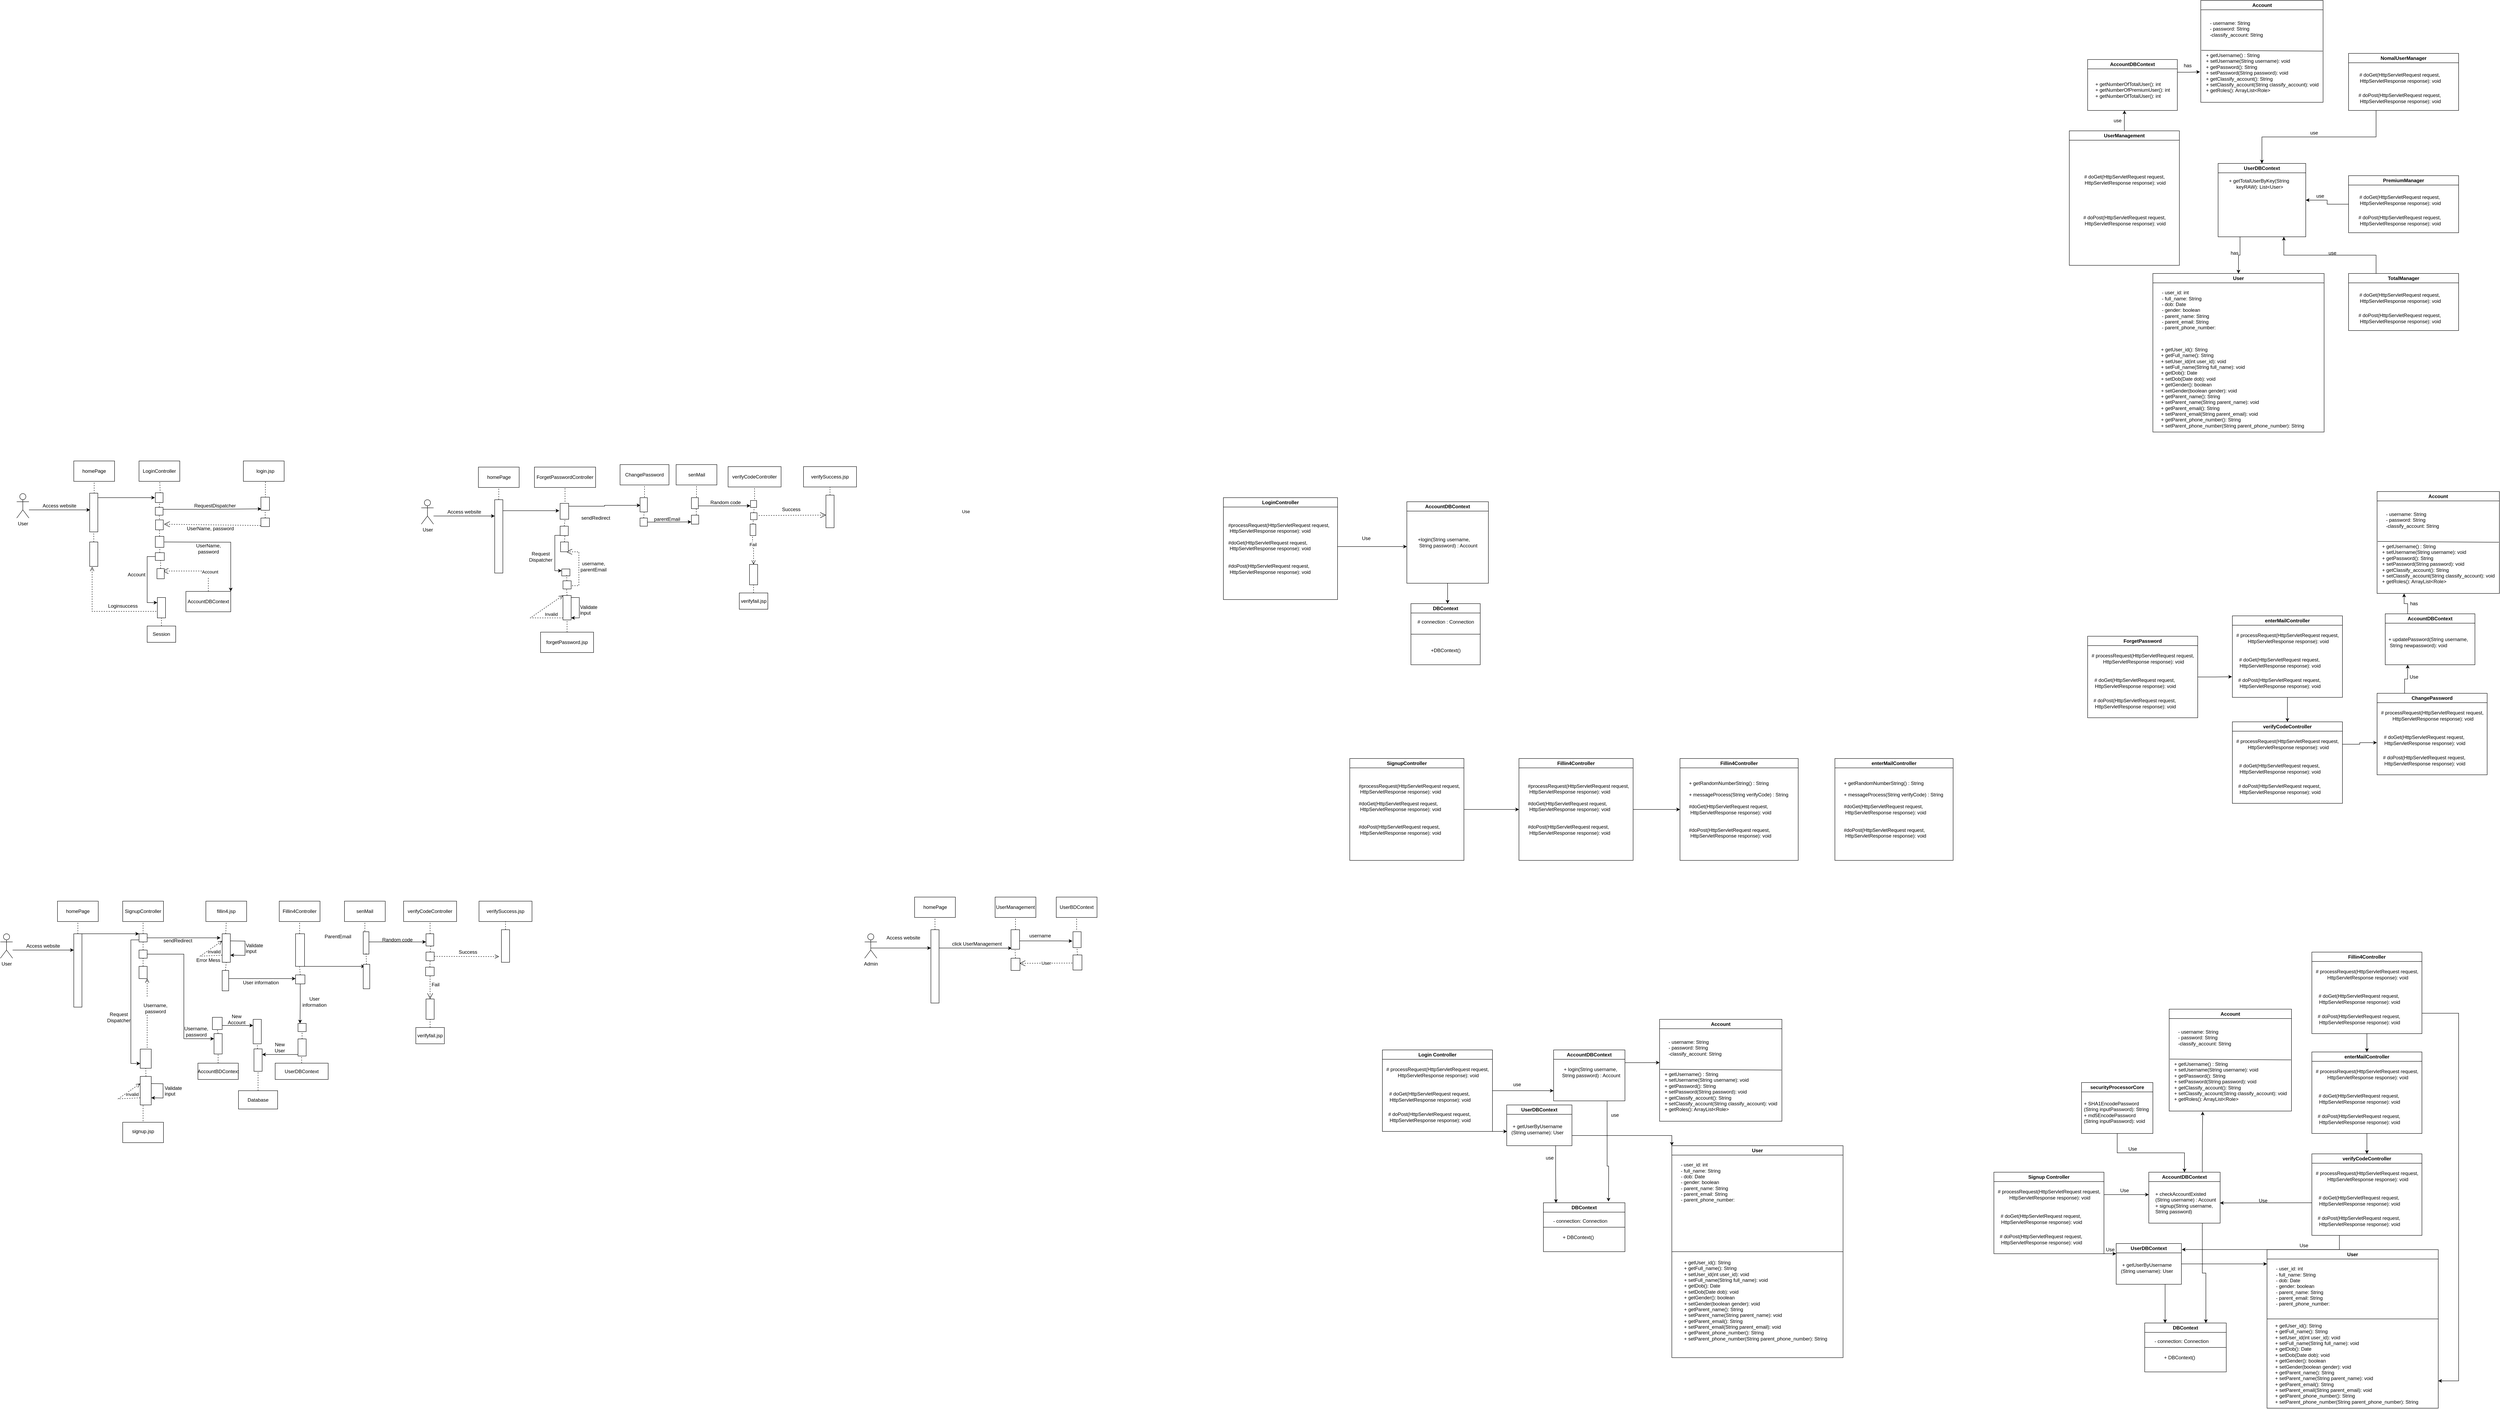 <mxfile version="21.0.10" type="github">
  <diagram name="Page-1" id="yaiSUdIja8jFNTYcKJVp">
    <mxGraphModel dx="1647" dy="2095" grid="0" gridSize="10" guides="1" tooltips="1" connect="1" arrows="1" fold="1" page="0" pageScale="1" pageWidth="850" pageHeight="1100" math="0" shadow="0">
      <root>
        <mxCell id="0" />
        <mxCell id="1" parent="0" />
        <mxCell id="zgJvrpXNEwTxWeU-P69i-1" value="User" style="shape=umlActor;verticalLabelPosition=bottom;verticalAlign=top;html=1;outlineConnect=0;" parent="1" vertex="1">
          <mxGeometry x="90" y="310" width="30" height="60" as="geometry" />
        </mxCell>
        <mxCell id="zgJvrpXNEwTxWeU-P69i-3" value="" style="endArrow=classic;html=1;rounded=0;" parent="1" edge="1">
          <mxGeometry width="50" height="50" relative="1" as="geometry">
            <mxPoint x="120" y="350" as="sourcePoint" />
            <mxPoint x="270" y="350" as="targetPoint" />
            <Array as="points">
              <mxPoint x="180" y="350" />
              <mxPoint x="220" y="350" />
            </Array>
          </mxGeometry>
        </mxCell>
        <mxCell id="zgJvrpXNEwTxWeU-P69i-4" value="Access website" style="text;html=1;strokeColor=none;fillColor=none;align=center;verticalAlign=middle;whiteSpace=wrap;rounded=0;" parent="1" vertex="1">
          <mxGeometry x="150" y="325" width="90" height="30" as="geometry" />
        </mxCell>
        <mxCell id="zgJvrpXNEwTxWeU-P69i-5" value="homePage" style="rounded=0;whiteSpace=wrap;html=1;" parent="1" vertex="1">
          <mxGeometry x="230" y="230" width="100" height="50" as="geometry" />
        </mxCell>
        <mxCell id="zgJvrpXNEwTxWeU-P69i-6" value="" style="endArrow=none;dashed=1;html=1;rounded=0;entryX=0.5;entryY=1;entryDx=0;entryDy=0;exitX=0.5;exitY=0;exitDx=0;exitDy=0;" parent="1" target="zgJvrpXNEwTxWeU-P69i-5" edge="1">
          <mxGeometry width="50" height="50" relative="1" as="geometry">
            <mxPoint x="280" y="310" as="sourcePoint" />
            <mxPoint x="260" y="300" as="targetPoint" />
          </mxGeometry>
        </mxCell>
        <mxCell id="zgJvrpXNEwTxWeU-P69i-8" value="" style="rounded=0;whiteSpace=wrap;html=1;" parent="1" vertex="1">
          <mxGeometry x="646" y="230" width="100" height="50" as="geometry" />
        </mxCell>
        <mxCell id="zgJvrpXNEwTxWeU-P69i-10" value="" style="endArrow=none;dashed=1;html=1;rounded=0;entryX=0.5;entryY=1;entryDx=0;entryDy=0;exitX=0.5;exitY=0;exitDx=0;exitDy=0;" parent="1" edge="1">
          <mxGeometry width="50" height="50" relative="1" as="geometry">
            <mxPoint x="700" y="320" as="sourcePoint" />
            <mxPoint x="700" y="280" as="targetPoint" />
          </mxGeometry>
        </mxCell>
        <mxCell id="zgJvrpXNEwTxWeU-P69i-11" value="login.jsp" style="text;html=1;strokeColor=none;fillColor=none;align=center;verticalAlign=middle;whiteSpace=wrap;rounded=0;" parent="1" vertex="1">
          <mxGeometry x="670" y="240" width="60" height="30" as="geometry" />
        </mxCell>
        <mxCell id="zgJvrpXNEwTxWeU-P69i-12" value="" style="endArrow=classic;html=1;rounded=0;exitX=1;exitY=0.25;exitDx=0;exitDy=0;" parent="1" edge="1">
          <mxGeometry width="50" height="50" relative="1" as="geometry">
            <mxPoint x="289" y="320" as="sourcePoint" />
            <mxPoint x="429" y="320" as="targetPoint" />
          </mxGeometry>
        </mxCell>
        <mxCell id="zgJvrpXNEwTxWeU-P69i-13" value="UserName, password" style="text;html=1;strokeColor=none;fillColor=none;align=center;verticalAlign=middle;whiteSpace=wrap;rounded=0;" parent="1" vertex="1">
          <mxGeometry x="480" y="381" width="170" height="30" as="geometry" />
        </mxCell>
        <mxCell id="OS-VpMHr_oTkPdKjHbIb-6" style="edgeStyle=orthogonalEdgeStyle;rounded=0;orthogonalLoop=1;jettySize=auto;html=1;entryX=1;entryY=0;entryDx=0;entryDy=0;" parent="1" target="zgJvrpXNEwTxWeU-P69i-28" edge="1">
          <mxGeometry relative="1" as="geometry">
            <mxPoint x="452" y="428.75" as="sourcePoint" />
            <mxPoint x="548" y="428.75" as="targetPoint" />
          </mxGeometry>
        </mxCell>
        <mxCell id="zgJvrpXNEwTxWeU-P69i-19" value="LoginController" style="rounded=0;whiteSpace=wrap;html=1;" parent="1" vertex="1">
          <mxGeometry x="390" y="230" width="100" height="50" as="geometry" />
        </mxCell>
        <mxCell id="zgJvrpXNEwTxWeU-P69i-20" value="" style="endArrow=none;dashed=1;html=1;rounded=0;exitX=0.5;exitY=0;exitDx=0;exitDy=0;" parent="1" target="zgJvrpXNEwTxWeU-P69i-19" edge="1">
          <mxGeometry width="50" height="50" relative="1" as="geometry">
            <mxPoint x="442" y="309" as="sourcePoint" />
            <mxPoint x="380" y="300" as="targetPoint" />
          </mxGeometry>
        </mxCell>
        <mxCell id="zgJvrpXNEwTxWeU-P69i-28" value="AccountDBContext" style="rounded=0;whiteSpace=wrap;html=1;" parent="1" vertex="1">
          <mxGeometry x="505" y="550" width="110" height="50" as="geometry" />
        </mxCell>
        <mxCell id="zgJvrpXNEwTxWeU-P69i-44" value="" style="rounded=0;whiteSpace=wrap;html=1;" parent="1" vertex="1">
          <mxGeometry x="435" y="565" width="20" height="50" as="geometry" />
        </mxCell>
        <mxCell id="zgJvrpXNEwTxWeU-P69i-46" value="Session" style="rounded=0;whiteSpace=wrap;html=1;" parent="1" vertex="1">
          <mxGeometry x="410" y="635" width="70" height="40" as="geometry" />
        </mxCell>
        <mxCell id="zgJvrpXNEwTxWeU-P69i-51" value="" style="endArrow=none;dashed=1;html=1;rounded=0;entryX=0.5;entryY=1;entryDx=0;entryDy=0;exitX=0.5;exitY=0;exitDx=0;exitDy=0;" parent="1" source="zgJvrpXNEwTxWeU-P69i-46" target="zgJvrpXNEwTxWeU-P69i-44" edge="1">
          <mxGeometry width="50" height="50" relative="1" as="geometry">
            <mxPoint x="280" y="605" as="sourcePoint" />
            <mxPoint x="330" y="555" as="targetPoint" />
          </mxGeometry>
        </mxCell>
        <mxCell id="zgJvrpXNEwTxWeU-P69i-52" value="Account" style="text;html=1;strokeColor=none;fillColor=none;align=center;verticalAlign=middle;whiteSpace=wrap;rounded=0;" parent="1" vertex="1">
          <mxGeometry x="354" y="494" width="60" height="30" as="geometry" />
        </mxCell>
        <mxCell id="zgJvrpXNEwTxWeU-P69i-60" value="User" style="shape=umlActor;verticalLabelPosition=bottom;verticalAlign=top;html=1;outlineConnect=0;" parent="1" vertex="1">
          <mxGeometry x="50" y="1390" width="30" height="60" as="geometry" />
        </mxCell>
        <mxCell id="4Aync-oomqZqQOZLBoKZ-36" style="edgeStyle=orthogonalEdgeStyle;rounded=0;orthogonalLoop=1;jettySize=auto;html=1;exitX=1;exitY=0;exitDx=0;exitDy=0;entryX=0;entryY=0;entryDx=0;entryDy=0;" parent="1" source="zgJvrpXNEwTxWeU-P69i-61" target="zgJvrpXNEwTxWeU-P69i-74" edge="1">
          <mxGeometry relative="1" as="geometry">
            <Array as="points">
              <mxPoint x="320" y="1390" />
              <mxPoint x="320" y="1390" />
            </Array>
          </mxGeometry>
        </mxCell>
        <mxCell id="zgJvrpXNEwTxWeU-P69i-61" value="" style="rounded=0;whiteSpace=wrap;html=1;" parent="1" vertex="1">
          <mxGeometry x="230" y="1390" width="20" height="180" as="geometry" />
        </mxCell>
        <mxCell id="zgJvrpXNEwTxWeU-P69i-62" value="" style="endArrow=classic;html=1;rounded=0;" parent="1" edge="1">
          <mxGeometry width="50" height="50" relative="1" as="geometry">
            <mxPoint x="80" y="1430" as="sourcePoint" />
            <mxPoint x="230" y="1430" as="targetPoint" />
            <Array as="points">
              <mxPoint x="140" y="1430" />
              <mxPoint x="180" y="1430" />
            </Array>
          </mxGeometry>
        </mxCell>
        <mxCell id="zgJvrpXNEwTxWeU-P69i-63" value="Access website" style="text;html=1;strokeColor=none;fillColor=none;align=center;verticalAlign=middle;whiteSpace=wrap;rounded=0;" parent="1" vertex="1">
          <mxGeometry x="110" y="1405" width="90" height="30" as="geometry" />
        </mxCell>
        <mxCell id="zgJvrpXNEwTxWeU-P69i-64" value="homePage" style="rounded=0;whiteSpace=wrap;html=1;" parent="1" vertex="1">
          <mxGeometry x="190" y="1310" width="100" height="50" as="geometry" />
        </mxCell>
        <mxCell id="zgJvrpXNEwTxWeU-P69i-65" value="" style="endArrow=none;dashed=1;html=1;rounded=0;entryX=0.5;entryY=1;entryDx=0;entryDy=0;exitX=0.5;exitY=0;exitDx=0;exitDy=0;" parent="1" source="zgJvrpXNEwTxWeU-P69i-61" target="zgJvrpXNEwTxWeU-P69i-64" edge="1">
          <mxGeometry width="50" height="50" relative="1" as="geometry">
            <mxPoint x="170" y="1430" as="sourcePoint" />
            <mxPoint x="220" y="1380" as="targetPoint" />
          </mxGeometry>
        </mxCell>
        <mxCell id="OS-VpMHr_oTkPdKjHbIb-34" style="edgeStyle=orthogonalEdgeStyle;rounded=0;orthogonalLoop=1;jettySize=auto;html=1;exitX=0;exitY=0.75;exitDx=0;exitDy=0;entryX=0;entryY=0.75;entryDx=0;entryDy=0;" parent="1" source="zgJvrpXNEwTxWeU-P69i-74" target="4Aync-oomqZqQOZLBoKZ-59" edge="1">
          <mxGeometry relative="1" as="geometry">
            <mxPoint x="370" y="1720" as="targetPoint" />
          </mxGeometry>
        </mxCell>
        <mxCell id="OS-VpMHr_oTkPdKjHbIb-47" style="edgeStyle=orthogonalEdgeStyle;rounded=0;orthogonalLoop=1;jettySize=auto;html=1;entryX=0;entryY=0.25;entryDx=0;entryDy=0;exitX=1;exitY=0.5;exitDx=0;exitDy=0;" parent="1" source="4Aync-oomqZqQOZLBoKZ-39" target="zgJvrpXNEwTxWeU-P69i-170" edge="1">
          <mxGeometry relative="1" as="geometry">
            <Array as="points">
              <mxPoint x="500" y="1440" />
              <mxPoint x="500" y="1648" />
            </Array>
            <mxPoint x="410" y="1460" as="sourcePoint" />
          </mxGeometry>
        </mxCell>
        <mxCell id="4Aync-oomqZqQOZLBoKZ-37" style="edgeStyle=orthogonalEdgeStyle;rounded=0;orthogonalLoop=1;jettySize=auto;html=1;exitX=1;exitY=0;exitDx=0;exitDy=0;" parent="1" source="zgJvrpXNEwTxWeU-P69i-74" edge="1">
          <mxGeometry relative="1" as="geometry">
            <mxPoint x="590" y="1400" as="targetPoint" />
            <Array as="points">
              <mxPoint x="410" y="1400" />
            </Array>
          </mxGeometry>
        </mxCell>
        <mxCell id="zgJvrpXNEwTxWeU-P69i-74" value="" style="rounded=0;whiteSpace=wrap;html=1;" parent="1" vertex="1">
          <mxGeometry x="390" y="1390" width="20" height="20" as="geometry" />
        </mxCell>
        <mxCell id="zgJvrpXNEwTxWeU-P69i-75" value="SignupController" style="rounded=0;whiteSpace=wrap;html=1;" parent="1" vertex="1">
          <mxGeometry x="350" y="1310" width="100" height="50" as="geometry" />
        </mxCell>
        <mxCell id="zgJvrpXNEwTxWeU-P69i-76" value="" style="endArrow=none;dashed=1;html=1;rounded=0;exitX=0.5;exitY=0;exitDx=0;exitDy=0;" parent="1" source="zgJvrpXNEwTxWeU-P69i-74" target="zgJvrpXNEwTxWeU-P69i-75" edge="1">
          <mxGeometry width="50" height="50" relative="1" as="geometry">
            <mxPoint x="200" y="1430" as="sourcePoint" />
            <mxPoint x="250" y="1380" as="targetPoint" />
          </mxGeometry>
        </mxCell>
        <mxCell id="zgJvrpXNEwTxWeU-P69i-81" value="&lt;span style=&quot;color: rgb(0, 0, 0); font-family: Helvetica; font-size: 12px; font-style: normal; font-variant-ligatures: normal; font-variant-caps: normal; font-weight: 400; letter-spacing: normal; orphans: 2; text-align: center; text-indent: 0px; text-transform: none; widows: 2; word-spacing: 0px; -webkit-text-stroke-width: 0px; background-color: rgb(251, 251, 251); text-decoration-thickness: initial; text-decoration-style: initial; text-decoration-color: initial; float: none; display: inline !important;&quot;&gt;Validate&lt;/span&gt;&lt;br style=&quot;border-color: var(--border-color); color: rgb(0, 0, 0); font-family: Helvetica; font-size: 12px; font-style: normal; font-variant-ligatures: normal; font-variant-caps: normal; font-weight: 400; letter-spacing: normal; orphans: 2; text-align: center; text-indent: 0px; text-transform: none; widows: 2; word-spacing: 0px; -webkit-text-stroke-width: 0px; background-color: rgb(251, 251, 251); text-decoration-thickness: initial; text-decoration-style: initial; text-decoration-color: initial;&quot;&gt;&lt;span style=&quot;color: rgb(0, 0, 0); font-family: Helvetica; font-size: 12px; font-style: normal; font-variant-ligatures: normal; font-variant-caps: normal; font-weight: 400; letter-spacing: normal; orphans: 2; text-align: center; text-indent: 0px; text-transform: none; widows: 2; word-spacing: 0px; -webkit-text-stroke-width: 0px; background-color: rgb(251, 251, 251); text-decoration-thickness: initial; text-decoration-style: initial; text-decoration-color: initial; float: none; display: inline !important;&quot;&gt;input&lt;/span&gt;" style="text;whiteSpace=wrap;html=1;" parent="1" vertex="1">
          <mxGeometry x="650" y="1405" width="50" height="65" as="geometry" />
        </mxCell>
        <mxCell id="zgJvrpXNEwTxWeU-P69i-99" value="fillin4.jsp" style="rounded=0;whiteSpace=wrap;html=1;" parent="1" vertex="1">
          <mxGeometry x="554" y="1310" width="100" height="50" as="geometry" />
        </mxCell>
        <mxCell id="zgJvrpXNEwTxWeU-P69i-100" value="" style="endArrow=none;dashed=1;html=1;rounded=0;entryX=0.5;entryY=1;entryDx=0;entryDy=0;exitX=0.25;exitY=0;exitDx=0;exitDy=0;" parent="1" target="zgJvrpXNEwTxWeU-P69i-99" edge="1">
          <mxGeometry width="50" height="50" relative="1" as="geometry">
            <mxPoint x="602.75" y="1390" as="sourcePoint" />
            <mxPoint x="444" y="1480" as="targetPoint" />
          </mxGeometry>
        </mxCell>
        <mxCell id="OS-VpMHr_oTkPdKjHbIb-41" style="edgeStyle=orthogonalEdgeStyle;rounded=0;orthogonalLoop=1;jettySize=auto;html=1;entryX=0;entryY=1;entryDx=0;entryDy=0;exitX=1;exitY=0.75;exitDx=0;exitDy=0;" parent="1" source="4Aync-oomqZqQOZLBoKZ-46" edge="1">
          <mxGeometry relative="1" as="geometry">
            <mxPoint x="620" y="1520" as="sourcePoint" />
            <mxPoint x="774" y="1500" as="targetPoint" />
            <Array as="points">
              <mxPoint x="610" y="1500" />
            </Array>
          </mxGeometry>
        </mxCell>
        <mxCell id="zgJvrpXNEwTxWeU-P69i-102" value="" style="rounded=0;whiteSpace=wrap;html=1;" parent="1" vertex="1">
          <mxGeometry x="594" y="1390" width="20" height="70" as="geometry" />
        </mxCell>
        <mxCell id="zgJvrpXNEwTxWeU-P69i-131" style="edgeStyle=orthogonalEdgeStyle;rounded=0;orthogonalLoop=1;jettySize=auto;html=1;exitX=1;exitY=1;exitDx=0;exitDy=0;exitPerimeter=0;" parent="1" source="4Aync-oomqZqQOZLBoKZ-78" edge="1">
          <mxGeometry relative="1" as="geometry">
            <Array as="points">
              <mxPoint x="831" y="1470" />
              <mxPoint x="831" y="1470" />
            </Array>
            <mxPoint x="800" y="1473" as="sourcePoint" />
            <mxPoint x="944" y="1470" as="targetPoint" />
          </mxGeometry>
        </mxCell>
        <mxCell id="zgJvrpXNEwTxWeU-P69i-111" value="Fillin4Controller" style="rounded=0;whiteSpace=wrap;html=1;" parent="1" vertex="1">
          <mxGeometry x="734" y="1310" width="100" height="50" as="geometry" />
        </mxCell>
        <mxCell id="zgJvrpXNEwTxWeU-P69i-112" value="" style="endArrow=none;dashed=1;html=1;rounded=0;exitX=0.5;exitY=0;exitDx=0;exitDy=0;" parent="1" target="zgJvrpXNEwTxWeU-P69i-111" edge="1">
          <mxGeometry width="50" height="50" relative="1" as="geometry">
            <mxPoint x="784" y="1390" as="sourcePoint" />
            <mxPoint x="634" y="1380" as="targetPoint" />
          </mxGeometry>
        </mxCell>
        <mxCell id="zgJvrpXNEwTxWeU-P69i-114" value="User information" style="text;html=1;strokeColor=none;fillColor=none;align=center;verticalAlign=middle;whiteSpace=wrap;rounded=0;" parent="1" vertex="1">
          <mxGeometry x="633.5" y="1495" width="110" height="30" as="geometry" />
        </mxCell>
        <mxCell id="zgJvrpXNEwTxWeU-P69i-126" value="Error Mess" style="text;html=1;strokeColor=none;fillColor=none;align=center;verticalAlign=middle;whiteSpace=wrap;rounded=0;" parent="1" vertex="1">
          <mxGeometry x="520" y="1440" width="80" height="30" as="geometry" />
        </mxCell>
        <mxCell id="zgJvrpXNEwTxWeU-P69i-127" value="Invalid" style="html=1;verticalAlign=bottom;endArrow=open;dashed=1;endSize=8;edgeStyle=elbowEdgeStyle;elbow=vertical;curved=0;rounded=0;entryX=0;entryY=0.25;entryDx=0;entryDy=0;exitX=0;exitY=0.75;exitDx=0;exitDy=0;" parent="1" source="zgJvrpXNEwTxWeU-P69i-102" target="zgJvrpXNEwTxWeU-P69i-102" edge="1">
          <mxGeometry x="-0.661" relative="1" as="geometry">
            <mxPoint x="594" y="1460" as="sourcePoint" />
            <mxPoint x="594" y="1405" as="targetPoint" />
            <Array as="points">
              <mxPoint x="540" y="1445" />
            </Array>
            <mxPoint as="offset" />
          </mxGeometry>
        </mxCell>
        <mxCell id="zgJvrpXNEwTxWeU-P69i-138" style="edgeStyle=orthogonalEdgeStyle;rounded=0;orthogonalLoop=1;jettySize=auto;html=1;exitX=1;exitY=0.5;exitDx=0;exitDy=0;" parent="1" edge="1">
          <mxGeometry relative="1" as="geometry">
            <mxPoint x="954" y="1430" as="sourcePoint" />
            <mxPoint x="1094" y="1410" as="targetPoint" />
            <Array as="points">
              <mxPoint x="954" y="1410" />
            </Array>
          </mxGeometry>
        </mxCell>
        <mxCell id="zgJvrpXNEwTxWeU-P69i-129" value="senMail" style="rounded=0;whiteSpace=wrap;html=1;" parent="1" vertex="1">
          <mxGeometry x="894" y="1310" width="100" height="50" as="geometry" />
        </mxCell>
        <mxCell id="zgJvrpXNEwTxWeU-P69i-130" value="" style="endArrow=none;dashed=1;html=1;rounded=0;entryX=0.5;entryY=1;entryDx=0;entryDy=0;exitX=0.5;exitY=0;exitDx=0;exitDy=0;" parent="1" target="zgJvrpXNEwTxWeU-P69i-129" edge="1">
          <mxGeometry width="50" height="50" relative="1" as="geometry">
            <mxPoint x="944" y="1390" as="sourcePoint" />
            <mxPoint x="544" y="1350" as="targetPoint" />
          </mxGeometry>
        </mxCell>
        <mxCell id="zgJvrpXNEwTxWeU-P69i-132" value="ParentEmail" style="text;html=1;strokeColor=none;fillColor=none;align=center;verticalAlign=middle;whiteSpace=wrap;rounded=0;" parent="1" vertex="1">
          <mxGeometry x="848" y="1382" width="60" height="30" as="geometry" />
        </mxCell>
        <mxCell id="zgJvrpXNEwTxWeU-P69i-135" value="verifyCodeController" style="rounded=0;whiteSpace=wrap;html=1;" parent="1" vertex="1">
          <mxGeometry x="1039" y="1310" width="130" height="50" as="geometry" />
        </mxCell>
        <mxCell id="zgJvrpXNEwTxWeU-P69i-136" value="" style="endArrow=none;dashed=1;html=1;rounded=0;entryX=0.5;entryY=1;entryDx=0;entryDy=0;exitX=0.5;exitY=0;exitDx=0;exitDy=0;" parent="1" target="zgJvrpXNEwTxWeU-P69i-135" edge="1">
          <mxGeometry width="50" height="50" relative="1" as="geometry">
            <mxPoint x="1104" y="1390" as="sourcePoint" />
            <mxPoint x="704" y="1350" as="targetPoint" />
          </mxGeometry>
        </mxCell>
        <mxCell id="zgJvrpXNEwTxWeU-P69i-139" value="Random code" style="text;html=1;strokeColor=none;fillColor=none;align=center;verticalAlign=middle;whiteSpace=wrap;rounded=0;" parent="1" vertex="1">
          <mxGeometry x="984" y="1390" width="80" height="30" as="geometry" />
        </mxCell>
        <mxCell id="zgJvrpXNEwTxWeU-P69i-143" value="Fail" style="text;html=1;align=center;verticalAlign=middle;resizable=0;points=[];autosize=1;strokeColor=none;fillColor=none;" parent="1" vertex="1">
          <mxGeometry x="1096.5" y="1500" width="40" height="30" as="geometry" />
        </mxCell>
        <mxCell id="zgJvrpXNEwTxWeU-P69i-145" value="" style="rounded=0;whiteSpace=wrap;html=1;" parent="1" vertex="1">
          <mxGeometry x="1279" y="1380" width="20" height="80" as="geometry" />
        </mxCell>
        <mxCell id="zgJvrpXNEwTxWeU-P69i-146" value="verifySuccess.jsp" style="rounded=0;whiteSpace=wrap;html=1;" parent="1" vertex="1">
          <mxGeometry x="1224" y="1310" width="130" height="50" as="geometry" />
        </mxCell>
        <mxCell id="zgJvrpXNEwTxWeU-P69i-147" value="" style="endArrow=none;dashed=1;html=1;rounded=0;entryX=0.5;entryY=1;entryDx=0;entryDy=0;exitX=0.5;exitY=0;exitDx=0;exitDy=0;" parent="1" source="zgJvrpXNEwTxWeU-P69i-145" target="zgJvrpXNEwTxWeU-P69i-146" edge="1">
          <mxGeometry width="50" height="50" relative="1" as="geometry">
            <mxPoint x="839" y="1390" as="sourcePoint" />
            <mxPoint x="889" y="1340" as="targetPoint" />
          </mxGeometry>
        </mxCell>
        <mxCell id="zgJvrpXNEwTxWeU-P69i-148" value="" style="rounded=0;whiteSpace=wrap;html=1;" parent="1" vertex="1">
          <mxGeometry x="1094" y="1550" width="20" height="50" as="geometry" />
        </mxCell>
        <mxCell id="zgJvrpXNEwTxWeU-P69i-155" style="edgeStyle=orthogonalEdgeStyle;rounded=0;orthogonalLoop=1;jettySize=auto;html=1;exitX=0.5;exitY=1;exitDx=0;exitDy=0;" parent="1" source="zgJvrpXNEwTxWeU-P69i-149" edge="1">
          <mxGeometry relative="1" as="geometry">
            <mxPoint x="1104.25" y="1660.25" as="targetPoint" />
          </mxGeometry>
        </mxCell>
        <mxCell id="zgJvrpXNEwTxWeU-P69i-149" value="verifyfail.jsp" style="rounded=0;whiteSpace=wrap;html=1;" parent="1" vertex="1">
          <mxGeometry x="1069" y="1620" width="70" height="40" as="geometry" />
        </mxCell>
        <mxCell id="zgJvrpXNEwTxWeU-P69i-150" value="" style="endArrow=none;dashed=1;html=1;rounded=0;entryX=0.5;entryY=1;entryDx=0;entryDy=0;exitX=0.5;exitY=0;exitDx=0;exitDy=0;" parent="1" source="zgJvrpXNEwTxWeU-P69i-149" target="zgJvrpXNEwTxWeU-P69i-148" edge="1">
          <mxGeometry width="50" height="50" relative="1" as="geometry">
            <mxPoint x="939" y="1590" as="sourcePoint" />
            <mxPoint x="989" y="1540" as="targetPoint" />
          </mxGeometry>
        </mxCell>
        <mxCell id="zgJvrpXNEwTxWeU-P69i-154" value="Success" style="text;html=1;strokeColor=none;fillColor=none;align=center;verticalAlign=middle;whiteSpace=wrap;rounded=0;" parent="1" vertex="1">
          <mxGeometry x="1167" y="1420" width="60" height="30" as="geometry" />
        </mxCell>
        <mxCell id="zgJvrpXNEwTxWeU-P69i-165" style="edgeStyle=orthogonalEdgeStyle;rounded=0;orthogonalLoop=1;jettySize=auto;html=1;exitX=0.5;exitY=1;exitDx=0;exitDy=0;" parent="1" edge="1">
          <mxGeometry relative="1" as="geometry">
            <mxPoint x="759" y="1610" as="sourcePoint" />
            <mxPoint x="759" y="1610" as="targetPoint" />
          </mxGeometry>
        </mxCell>
        <mxCell id="OS-VpMHr_oTkPdKjHbIb-52" style="edgeStyle=orthogonalEdgeStyle;rounded=0;orthogonalLoop=1;jettySize=auto;html=1;exitX=1;exitY=0.5;exitDx=0;exitDy=0;entryX=0;entryY=0.5;entryDx=0;entryDy=0;" parent="1" edge="1">
          <mxGeometry relative="1" as="geometry">
            <mxPoint x="594" y="1615" as="sourcePoint" />
            <mxPoint x="670" y="1615" as="targetPoint" />
          </mxGeometry>
        </mxCell>
        <mxCell id="zgJvrpXNEwTxWeU-P69i-170" value="" style="rounded=0;whiteSpace=wrap;html=1;" parent="1" vertex="1">
          <mxGeometry x="574" y="1635" width="20" height="50" as="geometry" />
        </mxCell>
        <mxCell id="zgJvrpXNEwTxWeU-P69i-171" value="AccountBDContext" style="rounded=0;whiteSpace=wrap;html=1;" parent="1" vertex="1">
          <mxGeometry x="534.5" y="1707.5" width="99" height="40" as="geometry" />
        </mxCell>
        <mxCell id="zgJvrpXNEwTxWeU-P69i-172" value="" style="endArrow=none;dashed=1;html=1;rounded=0;entryX=0.5;entryY=1;entryDx=0;entryDy=0;exitX=0.5;exitY=0;exitDx=0;exitDy=0;" parent="1" source="zgJvrpXNEwTxWeU-P69i-171" target="zgJvrpXNEwTxWeU-P69i-170" edge="1">
          <mxGeometry width="50" height="50" relative="1" as="geometry">
            <mxPoint x="384" y="1675" as="sourcePoint" />
            <mxPoint x="434" y="1625" as="targetPoint" />
          </mxGeometry>
        </mxCell>
        <mxCell id="zgJvrpXNEwTxWeU-P69i-181" value="User" style="shape=umlActor;verticalLabelPosition=bottom;verticalAlign=top;html=1;outlineConnect=0;" parent="1" vertex="1">
          <mxGeometry x="1082.5" y="325" width="30" height="60" as="geometry" />
        </mxCell>
        <mxCell id="zgJvrpXNEwTxWeU-P69i-182" value="" style="rounded=0;whiteSpace=wrap;html=1;" parent="1" vertex="1">
          <mxGeometry x="1262.5" y="325" width="20" height="180" as="geometry" />
        </mxCell>
        <mxCell id="zgJvrpXNEwTxWeU-P69i-183" value="" style="endArrow=classic;html=1;rounded=0;" parent="1" edge="1">
          <mxGeometry width="50" height="50" relative="1" as="geometry">
            <mxPoint x="1112.5" y="365" as="sourcePoint" />
            <mxPoint x="1262.5" y="365" as="targetPoint" />
            <Array as="points">
              <mxPoint x="1172.5" y="365" />
              <mxPoint x="1212.5" y="365" />
            </Array>
          </mxGeometry>
        </mxCell>
        <mxCell id="zgJvrpXNEwTxWeU-P69i-184" value="Access website" style="text;html=1;strokeColor=none;fillColor=none;align=center;verticalAlign=middle;whiteSpace=wrap;rounded=0;" parent="1" vertex="1">
          <mxGeometry x="1142.5" y="340" width="90" height="30" as="geometry" />
        </mxCell>
        <mxCell id="zgJvrpXNEwTxWeU-P69i-185" value="homePage" style="rounded=0;whiteSpace=wrap;html=1;" parent="1" vertex="1">
          <mxGeometry x="1222.5" y="245" width="100" height="50" as="geometry" />
        </mxCell>
        <mxCell id="zgJvrpXNEwTxWeU-P69i-186" value="" style="endArrow=none;dashed=1;html=1;rounded=0;entryX=0.5;entryY=1;entryDx=0;entryDy=0;exitX=0.5;exitY=0;exitDx=0;exitDy=0;" parent="1" source="zgJvrpXNEwTxWeU-P69i-182" target="zgJvrpXNEwTxWeU-P69i-185" edge="1">
          <mxGeometry width="50" height="50" relative="1" as="geometry">
            <mxPoint x="1202.5" y="365" as="sourcePoint" />
            <mxPoint x="1252.5" y="315" as="targetPoint" />
          </mxGeometry>
        </mxCell>
        <mxCell id="zgJvrpXNEwTxWeU-P69i-192" value="" style="endArrow=classic;html=1;rounded=0;exitX=1.025;exitY=0.15;exitDx=0;exitDy=0;exitPerimeter=0;" parent="1" source="zgJvrpXNEwTxWeU-P69i-182" edge="1">
          <mxGeometry width="50" height="50" relative="1" as="geometry">
            <mxPoint x="1402.5" y="365" as="sourcePoint" />
            <mxPoint x="1421" y="352" as="targetPoint" />
            <Array as="points">
              <mxPoint x="1339" y="352" />
              <mxPoint x="1361" y="352" />
            </Array>
          </mxGeometry>
        </mxCell>
        <mxCell id="OS-VpMHr_oTkPdKjHbIb-19" style="edgeStyle=orthogonalEdgeStyle;rounded=0;orthogonalLoop=1;jettySize=auto;html=1;exitX=0;exitY=0.75;exitDx=0;exitDy=0;entryX=0;entryY=0.25;entryDx=0;entryDy=0;" parent="1" target="4Aync-oomqZqQOZLBoKZ-110" edge="1">
          <mxGeometry relative="1" as="geometry">
            <mxPoint x="1425" y="412.5" as="sourcePoint" />
            <mxPoint x="1430" y="537.5" as="targetPoint" />
            <Array as="points">
              <mxPoint x="1410" y="413" />
              <mxPoint x="1410" y="499" />
            </Array>
          </mxGeometry>
        </mxCell>
        <mxCell id="zgJvrpXNEwTxWeU-P69i-196" value="ForgetPasswordController" style="rounded=0;whiteSpace=wrap;html=1;" parent="1" vertex="1">
          <mxGeometry x="1360" y="245" width="150" height="50" as="geometry" />
        </mxCell>
        <mxCell id="zgJvrpXNEwTxWeU-P69i-197" value="" style="endArrow=none;dashed=1;html=1;rounded=0;exitX=0.5;exitY=0;exitDx=0;exitDy=0;" parent="1" target="zgJvrpXNEwTxWeU-P69i-196" edge="1">
          <mxGeometry width="50" height="50" relative="1" as="geometry">
            <mxPoint x="1435" y="330" as="sourcePoint" />
            <mxPoint x="1375" y="320" as="targetPoint" />
          </mxGeometry>
        </mxCell>
        <mxCell id="zgJvrpXNEwTxWeU-P69i-198" value="username, parentEmail" style="text;html=1;strokeColor=none;fillColor=none;align=center;verticalAlign=middle;whiteSpace=wrap;rounded=0;" parent="1" vertex="1">
          <mxGeometry x="1465" y="474.0" width="80" height="30" as="geometry" />
        </mxCell>
        <mxCell id="zgJvrpXNEwTxWeU-P69i-206" value="senMail" style="rounded=0;whiteSpace=wrap;html=1;" parent="1" vertex="1">
          <mxGeometry x="1707.5" y="238.82" width="100" height="50" as="geometry" />
        </mxCell>
        <mxCell id="zgJvrpXNEwTxWeU-P69i-207" value="" style="endArrow=none;dashed=1;html=1;rounded=0;entryX=0.5;entryY=1;entryDx=0;entryDy=0;exitX=0.5;exitY=0;exitDx=0;exitDy=0;" parent="1" target="zgJvrpXNEwTxWeU-P69i-206" edge="1">
          <mxGeometry width="50" height="50" relative="1" as="geometry">
            <mxPoint x="1757.5" y="318.82" as="sourcePoint" />
            <mxPoint x="1357.5" y="278.82" as="targetPoint" />
          </mxGeometry>
        </mxCell>
        <mxCell id="zgJvrpXNEwTxWeU-P69i-209" value="verifyCodeController" style="rounded=0;whiteSpace=wrap;html=1;" parent="1" vertex="1">
          <mxGeometry x="1835" y="243.82" width="130" height="50" as="geometry" />
        </mxCell>
        <mxCell id="zgJvrpXNEwTxWeU-P69i-210" value="" style="endArrow=none;dashed=1;html=1;rounded=0;entryX=0.5;entryY=1;entryDx=0;entryDy=0;exitX=0.5;exitY=0;exitDx=0;exitDy=0;" parent="1" target="zgJvrpXNEwTxWeU-P69i-209" edge="1">
          <mxGeometry width="50" height="50" relative="1" as="geometry">
            <mxPoint x="1900" y="323.82" as="sourcePoint" />
            <mxPoint x="1500" y="283.82" as="targetPoint" />
          </mxGeometry>
        </mxCell>
        <mxCell id="zgJvrpXNEwTxWeU-P69i-211" value="Random code" style="text;html=1;strokeColor=none;fillColor=none;align=center;verticalAlign=middle;whiteSpace=wrap;rounded=0;" parent="1" vertex="1">
          <mxGeometry x="1789" y="317" width="80" height="30" as="geometry" />
        </mxCell>
        <mxCell id="zgJvrpXNEwTxWeU-P69i-213" value="ChangePassword" style="rounded=0;whiteSpace=wrap;html=1;" parent="1" vertex="1">
          <mxGeometry x="1570" y="238.82" width="120" height="50" as="geometry" />
        </mxCell>
        <mxCell id="zgJvrpXNEwTxWeU-P69i-214" value="" style="endArrow=none;dashed=1;html=1;rounded=0;exitX=0.5;exitY=0;exitDx=0;exitDy=0;entryX=0.5;entryY=1;entryDx=0;entryDy=0;" parent="1" target="zgJvrpXNEwTxWeU-P69i-213" edge="1">
          <mxGeometry width="50" height="50" relative="1" as="geometry">
            <mxPoint x="1630" y="318.82" as="sourcePoint" />
            <mxPoint x="1570" y="248.82" as="targetPoint" />
          </mxGeometry>
        </mxCell>
        <mxCell id="zgJvrpXNEwTxWeU-P69i-221" value="" style="rounded=0;whiteSpace=wrap;html=1;" parent="1" vertex="1">
          <mxGeometry x="2075" y="313.82" width="20" height="80" as="geometry" />
        </mxCell>
        <mxCell id="zgJvrpXNEwTxWeU-P69i-222" value="verifySuccess.jsp" style="rounded=0;whiteSpace=wrap;html=1;" parent="1" vertex="1">
          <mxGeometry x="2020" y="243.82" width="130" height="50" as="geometry" />
        </mxCell>
        <mxCell id="zgJvrpXNEwTxWeU-P69i-223" value="" style="endArrow=none;dashed=1;html=1;rounded=0;entryX=0.5;entryY=1;entryDx=0;entryDy=0;exitX=0.5;exitY=0;exitDx=0;exitDy=0;" parent="1" source="zgJvrpXNEwTxWeU-P69i-221" target="zgJvrpXNEwTxWeU-P69i-222" edge="1">
          <mxGeometry width="50" height="50" relative="1" as="geometry">
            <mxPoint x="1635" y="323.82" as="sourcePoint" />
            <mxPoint x="1685" y="273.82" as="targetPoint" />
          </mxGeometry>
        </mxCell>
        <mxCell id="zgJvrpXNEwTxWeU-P69i-224" value="Success" style="text;html=1;strokeColor=none;fillColor=none;align=center;verticalAlign=middle;whiteSpace=wrap;rounded=0;" parent="1" vertex="1">
          <mxGeometry x="1960" y="333.82" width="60" height="30" as="geometry" />
        </mxCell>
        <mxCell id="zgJvrpXNEwTxWeU-P69i-228" value="" style="rounded=0;whiteSpace=wrap;html=1;" parent="1" vertex="1">
          <mxGeometry x="1887.5" y="483.82" width="20" height="50" as="geometry" />
        </mxCell>
        <mxCell id="zgJvrpXNEwTxWeU-P69i-229" style="edgeStyle=orthogonalEdgeStyle;rounded=0;orthogonalLoop=1;jettySize=auto;html=1;exitX=0.5;exitY=1;exitDx=0;exitDy=0;" parent="1" source="zgJvrpXNEwTxWeU-P69i-230" edge="1">
          <mxGeometry relative="1" as="geometry">
            <mxPoint x="1897.75" y="594.07" as="targetPoint" />
          </mxGeometry>
        </mxCell>
        <mxCell id="zgJvrpXNEwTxWeU-P69i-230" value="verifyfail.jsp" style="rounded=0;whiteSpace=wrap;html=1;" parent="1" vertex="1">
          <mxGeometry x="1862.5" y="553.82" width="70" height="40" as="geometry" />
        </mxCell>
        <mxCell id="zgJvrpXNEwTxWeU-P69i-231" value="" style="endArrow=none;dashed=1;html=1;rounded=0;entryX=0.5;entryY=1;entryDx=0;entryDy=0;exitX=0.5;exitY=0;exitDx=0;exitDy=0;" parent="1" source="zgJvrpXNEwTxWeU-P69i-230" target="zgJvrpXNEwTxWeU-P69i-228" edge="1">
          <mxGeometry width="50" height="50" relative="1" as="geometry">
            <mxPoint x="1732.5" y="523.82" as="sourcePoint" />
            <mxPoint x="1782.5" y="473.82" as="targetPoint" />
          </mxGeometry>
        </mxCell>
        <mxCell id="zgJvrpXNEwTxWeU-P69i-238" style="edgeStyle=orthogonalEdgeStyle;rounded=0;orthogonalLoop=1;jettySize=auto;html=1;exitX=0.5;exitY=0.5;exitDx=0;exitDy=0;exitPerimeter=0;entryX=0;entryY=0.25;entryDx=0;entryDy=0;" parent="1" source="zgJvrpXNEwTxWeU-P69i-232" target="zgJvrpXNEwTxWeU-P69i-233" edge="1">
          <mxGeometry relative="1" as="geometry">
            <Array as="points">
              <mxPoint x="2185" y="1425" />
            </Array>
          </mxGeometry>
        </mxCell>
        <mxCell id="zgJvrpXNEwTxWeU-P69i-232" value="Admin" style="shape=umlActor;verticalLabelPosition=bottom;verticalAlign=top;html=1;outlineConnect=0;" parent="1" vertex="1">
          <mxGeometry x="2170" y="1390" width="30" height="60" as="geometry" />
        </mxCell>
        <mxCell id="zgJvrpXNEwTxWeU-P69i-242" style="edgeStyle=orthogonalEdgeStyle;rounded=0;orthogonalLoop=1;jettySize=auto;html=1;exitX=1;exitY=0.25;exitDx=0;exitDy=0;entryX=0.042;entryY=0.412;entryDx=0;entryDy=0;entryPerimeter=0;" parent="1" source="zgJvrpXNEwTxWeU-P69i-233" edge="1">
          <mxGeometry relative="1" as="geometry">
            <mxPoint x="2530.84" y="1425.32" as="targetPoint" />
          </mxGeometry>
        </mxCell>
        <mxCell id="zgJvrpXNEwTxWeU-P69i-233" value="" style="rounded=0;whiteSpace=wrap;html=1;" parent="1" vertex="1">
          <mxGeometry x="2332.5" y="1380" width="20" height="180" as="geometry" />
        </mxCell>
        <mxCell id="zgJvrpXNEwTxWeU-P69i-234" value="Access website" style="text;html=1;strokeColor=none;fillColor=none;align=center;verticalAlign=middle;whiteSpace=wrap;rounded=0;" parent="1" vertex="1">
          <mxGeometry x="2220" y="1385" width="90" height="30" as="geometry" />
        </mxCell>
        <mxCell id="zgJvrpXNEwTxWeU-P69i-235" value="homePage" style="rounded=0;whiteSpace=wrap;html=1;" parent="1" vertex="1">
          <mxGeometry x="2292.5" y="1300" width="100" height="50" as="geometry" />
        </mxCell>
        <mxCell id="zgJvrpXNEwTxWeU-P69i-236" value="" style="endArrow=none;dashed=1;html=1;rounded=0;entryX=0.5;entryY=1;entryDx=0;entryDy=0;exitX=0.5;exitY=0;exitDx=0;exitDy=0;" parent="1" source="zgJvrpXNEwTxWeU-P69i-233" target="zgJvrpXNEwTxWeU-P69i-235" edge="1">
          <mxGeometry width="50" height="50" relative="1" as="geometry">
            <mxPoint x="2272.5" y="1420" as="sourcePoint" />
            <mxPoint x="2322.5" y="1370" as="targetPoint" />
          </mxGeometry>
        </mxCell>
        <mxCell id="kSUuMkcsXtGZUpF6bscl-65" style="edgeStyle=orthogonalEdgeStyle;rounded=0;orthogonalLoop=1;jettySize=auto;html=1;exitX=1;exitY=0.25;exitDx=0;exitDy=0;entryX=-0.027;entryY=0.155;entryDx=0;entryDy=0;entryPerimeter=0;" parent="1" edge="1">
          <mxGeometry relative="1" as="geometry">
            <mxPoint x="2550" y="1407.5" as="sourcePoint" />
            <mxPoint x="2679.46" y="1407.9" as="targetPoint" />
            <Array as="points">
              <mxPoint x="2650" y="1408" />
              <mxPoint x="2650" y="1408" />
            </Array>
          </mxGeometry>
        </mxCell>
        <mxCell id="zgJvrpXNEwTxWeU-P69i-240" value="UserManagement" style="rounded=0;whiteSpace=wrap;html=1;" parent="1" vertex="1">
          <mxGeometry x="2490" y="1300" width="100" height="50" as="geometry" />
        </mxCell>
        <mxCell id="zgJvrpXNEwTxWeU-P69i-241" value="" style="endArrow=none;dashed=1;html=1;rounded=0;exitX=0.5;exitY=0;exitDx=0;exitDy=0;" parent="1" target="zgJvrpXNEwTxWeU-P69i-240" edge="1">
          <mxGeometry width="50" height="50" relative="1" as="geometry">
            <mxPoint x="2540" y="1380" as="sourcePoint" />
            <mxPoint x="2390" y="1370" as="targetPoint" />
          </mxGeometry>
        </mxCell>
        <mxCell id="zgJvrpXNEwTxWeU-P69i-256" value="UserBDContext" style="rounded=0;whiteSpace=wrap;html=1;" parent="1" vertex="1">
          <mxGeometry x="2640" y="1300" width="100" height="50" as="geometry" />
        </mxCell>
        <mxCell id="zgJvrpXNEwTxWeU-P69i-257" value="" style="endArrow=none;dashed=1;html=1;rounded=0;entryX=0.5;entryY=1;entryDx=0;entryDy=0;exitX=0.5;exitY=0;exitDx=0;exitDy=0;" parent="1" target="zgJvrpXNEwTxWeU-P69i-256" edge="1">
          <mxGeometry width="50" height="50" relative="1" as="geometry">
            <mxPoint x="2690" y="1380" as="sourcePoint" />
            <mxPoint x="2670" y="1370" as="targetPoint" />
          </mxGeometry>
        </mxCell>
        <mxCell id="xY837BgTn_Tldz1_QdXJ-1" value="LoginController" style="swimlane;whiteSpace=wrap;html=1;" parent="1" vertex="1">
          <mxGeometry x="3050" y="320" width="280" height="250" as="geometry" />
        </mxCell>
        <mxCell id="xY837BgTn_Tldz1_QdXJ-2" value="#processRequest(HttpServletRequest request,&lt;br&gt;&amp;nbsp;HttpServletResponse response): void&lt;br&gt;&lt;br&gt;#doGet(HttpServletRequest request,&lt;br&gt;&amp;nbsp;HttpServletResponse response): void&lt;br&gt;&lt;br&gt;&lt;br&gt;#doPost(HttpServletRequest request,&lt;br&gt;&amp;nbsp;HttpServletResponse response): void" style="text;html=1;align=left;verticalAlign=middle;resizable=0;points=[];autosize=1;strokeColor=none;fillColor=none;" parent="xY837BgTn_Tldz1_QdXJ-1" vertex="1">
          <mxGeometry x="10" y="55" width="270" height="140" as="geometry" />
        </mxCell>
        <mxCell id="xY837BgTn_Tldz1_QdXJ-12" style="edgeStyle=orthogonalEdgeStyle;rounded=0;orthogonalLoop=1;jettySize=auto;html=1;entryX=0.529;entryY=0;entryDx=0;entryDy=0;entryPerimeter=0;" parent="1" source="xY837BgTn_Tldz1_QdXJ-3" target="xY837BgTn_Tldz1_QdXJ-7" edge="1">
          <mxGeometry relative="1" as="geometry" />
        </mxCell>
        <mxCell id="xY837BgTn_Tldz1_QdXJ-3" value="AccountDBContext" style="swimlane;whiteSpace=wrap;html=1;" parent="1" vertex="1">
          <mxGeometry x="3500" y="330" width="200" height="200" as="geometry" />
        </mxCell>
        <mxCell id="xY837BgTn_Tldz1_QdXJ-5" value="+login(String username,&lt;br&gt;&amp;nbsp;String password) : Account" style="text;html=1;align=left;verticalAlign=middle;resizable=0;points=[];autosize=1;strokeColor=none;fillColor=none;" parent="xY837BgTn_Tldz1_QdXJ-3" vertex="1">
          <mxGeometry x="25" y="80" width="170" height="40" as="geometry" />
        </mxCell>
        <mxCell id="xY837BgTn_Tldz1_QdXJ-6" value="" style="endArrow=classic;html=1;rounded=0;" parent="1" edge="1">
          <mxGeometry width="50" height="50" relative="1" as="geometry">
            <mxPoint x="3330" y="440" as="sourcePoint" />
            <mxPoint x="3500" y="440" as="targetPoint" />
          </mxGeometry>
        </mxCell>
        <mxCell id="xY837BgTn_Tldz1_QdXJ-7" value="DBContext" style="swimlane;whiteSpace=wrap;html=1;" parent="1" vertex="1">
          <mxGeometry x="3510" y="580" width="170" height="150" as="geometry" />
        </mxCell>
        <mxCell id="xY837BgTn_Tldz1_QdXJ-9" value="# connection : Connection" style="text;html=1;align=center;verticalAlign=middle;resizable=0;points=[];autosize=1;strokeColor=none;fillColor=none;" parent="xY837BgTn_Tldz1_QdXJ-7" vertex="1">
          <mxGeometry x="5" y="30" width="160" height="30" as="geometry" />
        </mxCell>
        <mxCell id="xY837BgTn_Tldz1_QdXJ-10" value="+DBContext()" style="text;html=1;align=center;verticalAlign=middle;resizable=0;points=[];autosize=1;strokeColor=none;fillColor=none;" parent="xY837BgTn_Tldz1_QdXJ-7" vertex="1">
          <mxGeometry x="35" y="100" width="100" height="30" as="geometry" />
        </mxCell>
        <mxCell id="xY837BgTn_Tldz1_QdXJ-8" value="" style="endArrow=none;html=1;rounded=0;entryX=1;entryY=0.5;entryDx=0;entryDy=0;exitX=0;exitY=0.5;exitDx=0;exitDy=0;" parent="1" source="xY837BgTn_Tldz1_QdXJ-7" target="xY837BgTn_Tldz1_QdXJ-7" edge="1">
          <mxGeometry width="50" height="50" relative="1" as="geometry">
            <mxPoint x="3480" y="750" as="sourcePoint" />
            <mxPoint x="3530" y="700" as="targetPoint" />
          </mxGeometry>
        </mxCell>
        <mxCell id="xY837BgTn_Tldz1_QdXJ-11" value="Use" style="text;html=1;align=center;verticalAlign=middle;resizable=0;points=[];autosize=1;strokeColor=none;fillColor=none;" parent="1" vertex="1">
          <mxGeometry x="3380" y="405" width="40" height="30" as="geometry" />
        </mxCell>
        <mxCell id="xY837BgTn_Tldz1_QdXJ-21" style="edgeStyle=orthogonalEdgeStyle;rounded=0;orthogonalLoop=1;jettySize=auto;html=1;entryX=0;entryY=0.5;entryDx=0;entryDy=0;" parent="1" source="xY837BgTn_Tldz1_QdXJ-16" target="xY837BgTn_Tldz1_QdXJ-19" edge="1">
          <mxGeometry relative="1" as="geometry" />
        </mxCell>
        <mxCell id="xY837BgTn_Tldz1_QdXJ-16" value="SignupController" style="swimlane;whiteSpace=wrap;html=1;" parent="1" vertex="1">
          <mxGeometry x="3360" y="960" width="280" height="250" as="geometry" />
        </mxCell>
        <mxCell id="xY837BgTn_Tldz1_QdXJ-17" value="#processRequest(HttpServletRequest request,&lt;br&gt;&amp;nbsp;HttpServletResponse response): void&lt;br&gt;&lt;br&gt;#doGet(HttpServletRequest request,&lt;br&gt;&amp;nbsp;HttpServletResponse response): void&lt;br&gt;&lt;br&gt;&lt;br&gt;#doPost(HttpServletRequest request,&lt;br&gt;&amp;nbsp;HttpServletResponse response): void" style="text;html=1;align=left;verticalAlign=middle;resizable=0;points=[];autosize=1;strokeColor=none;fillColor=none;" parent="xY837BgTn_Tldz1_QdXJ-16" vertex="1">
          <mxGeometry x="20" y="55" width="270" height="140" as="geometry" />
        </mxCell>
        <mxCell id="xY837BgTn_Tldz1_QdXJ-24" style="edgeStyle=orthogonalEdgeStyle;rounded=0;orthogonalLoop=1;jettySize=auto;html=1;entryX=0;entryY=0.5;entryDx=0;entryDy=0;" parent="1" source="xY837BgTn_Tldz1_QdXJ-19" target="xY837BgTn_Tldz1_QdXJ-22" edge="1">
          <mxGeometry relative="1" as="geometry" />
        </mxCell>
        <mxCell id="xY837BgTn_Tldz1_QdXJ-19" value="Fillin4Controller" style="swimlane;whiteSpace=wrap;html=1;" parent="1" vertex="1">
          <mxGeometry x="3775" y="960" width="280" height="250" as="geometry" />
        </mxCell>
        <mxCell id="xY837BgTn_Tldz1_QdXJ-20" value="#processRequest(HttpServletRequest request,&lt;br&gt;&amp;nbsp;HttpServletResponse response): void&lt;br&gt;&lt;br&gt;#doGet(HttpServletRequest request,&lt;br&gt;&amp;nbsp;HttpServletResponse response): void&lt;br&gt;&lt;br&gt;&lt;br&gt;#doPost(HttpServletRequest request,&lt;br&gt;&amp;nbsp;HttpServletResponse response): void" style="text;html=1;align=left;verticalAlign=middle;resizable=0;points=[];autosize=1;strokeColor=none;fillColor=none;" parent="xY837BgTn_Tldz1_QdXJ-19" vertex="1">
          <mxGeometry x="20" y="55" width="270" height="140" as="geometry" />
        </mxCell>
        <mxCell id="xY837BgTn_Tldz1_QdXJ-22" value="Fillin4Controller" style="swimlane;whiteSpace=wrap;html=1;" parent="1" vertex="1">
          <mxGeometry x="4170" y="960" width="290" height="250" as="geometry" />
        </mxCell>
        <mxCell id="xY837BgTn_Tldz1_QdXJ-23" value="+&amp;nbsp;getRandomNumberString() : String&lt;br&gt;&lt;br&gt;+&amp;nbsp;messageProcess(String verifyCode) : String&lt;br&gt;&lt;br&gt;#doGet(HttpServletRequest request,&lt;br&gt;&amp;nbsp;HttpServletResponse response): void&lt;br&gt;&lt;br&gt;&lt;br&gt;#doPost(HttpServletRequest request,&lt;br&gt;&amp;nbsp;HttpServletResponse response): void" style="text;html=1;align=left;verticalAlign=middle;resizable=0;points=[];autosize=1;strokeColor=none;fillColor=none;" parent="xY837BgTn_Tldz1_QdXJ-22" vertex="1">
          <mxGeometry x="20" y="45" width="270" height="160" as="geometry" />
        </mxCell>
        <mxCell id="xY837BgTn_Tldz1_QdXJ-26" value="enterMailController" style="swimlane;whiteSpace=wrap;html=1;" parent="1" vertex="1">
          <mxGeometry x="4550" y="960" width="290" height="250" as="geometry" />
        </mxCell>
        <mxCell id="xY837BgTn_Tldz1_QdXJ-27" value="+&amp;nbsp;getRandomNumberString() : String&lt;br&gt;&lt;br&gt;+&amp;nbsp;messageProcess(String verifyCode) : String&lt;br&gt;&lt;br&gt;#doGet(HttpServletRequest request,&lt;br&gt;&amp;nbsp;HttpServletResponse response): void&lt;br&gt;&lt;br&gt;&lt;br&gt;#doPost(HttpServletRequest request,&lt;br&gt;&amp;nbsp;HttpServletResponse response): void" style="text;html=1;align=left;verticalAlign=middle;resizable=0;points=[];autosize=1;strokeColor=none;fillColor=none;" parent="xY837BgTn_Tldz1_QdXJ-26" vertex="1">
          <mxGeometry x="20" y="45" width="270" height="160" as="geometry" />
        </mxCell>
        <mxCell id="SoPgDfdUoOXwzDtGXs2j-24" style="edgeStyle=orthogonalEdgeStyle;rounded=0;orthogonalLoop=1;jettySize=auto;html=1;" parent="1" source="SoPgDfdUoOXwzDtGXs2j-1" edge="1">
          <mxGeometry relative="1" as="geometry">
            <mxPoint x="3860" y="1775" as="targetPoint" />
          </mxGeometry>
        </mxCell>
        <mxCell id="SoPgDfdUoOXwzDtGXs2j-27" style="edgeStyle=orthogonalEdgeStyle;rounded=0;orthogonalLoop=1;jettySize=auto;html=1;exitX=1;exitY=1;exitDx=0;exitDy=0;entryX=0.005;entryY=0.645;entryDx=0;entryDy=0;entryPerimeter=0;" parent="1" source="SoPgDfdUoOXwzDtGXs2j-1" target="SoPgDfdUoOXwzDtGXs2j-12" edge="1">
          <mxGeometry relative="1" as="geometry" />
        </mxCell>
        <mxCell id="SoPgDfdUoOXwzDtGXs2j-1" value="Login Controller" style="swimlane;whiteSpace=wrap;html=1;" parent="1" vertex="1">
          <mxGeometry x="3440" y="1675" width="270" height="200" as="geometry" />
        </mxCell>
        <mxCell id="SoPgDfdUoOXwzDtGXs2j-2" value="#&amp;nbsp;processRequest(HttpServletRequest request,&lt;br&gt;&amp;nbsp;HttpServletResponse response): void" style="text;html=1;align=center;verticalAlign=middle;resizable=0;points=[];autosize=1;strokeColor=none;fillColor=none;" parent="SoPgDfdUoOXwzDtGXs2j-1" vertex="1">
          <mxGeometry y="35" width="270" height="40" as="geometry" />
        </mxCell>
        <mxCell id="SoPgDfdUoOXwzDtGXs2j-3" value="#&amp;nbsp;doGet(HttpServletRequest request,&lt;br&gt;&amp;nbsp;HttpServletResponse response): void" style="text;html=1;align=center;verticalAlign=middle;resizable=0;points=[];autosize=1;strokeColor=none;fillColor=none;" parent="SoPgDfdUoOXwzDtGXs2j-1" vertex="1">
          <mxGeometry y="95" width="230" height="40" as="geometry" />
        </mxCell>
        <mxCell id="SoPgDfdUoOXwzDtGXs2j-4" value="#&amp;nbsp;doPost(HttpServletRequest request,&lt;br&gt;&amp;nbsp;HttpServletResponse response): void" style="text;html=1;align=center;verticalAlign=middle;resizable=0;points=[];autosize=1;strokeColor=none;fillColor=none;" parent="SoPgDfdUoOXwzDtGXs2j-1" vertex="1">
          <mxGeometry y="145" width="230" height="40" as="geometry" />
        </mxCell>
        <mxCell id="SoPgDfdUoOXwzDtGXs2j-28" style="edgeStyle=orthogonalEdgeStyle;rounded=0;orthogonalLoop=1;jettySize=auto;html=1;exitX=0.75;exitY=1;exitDx=0;exitDy=0;entryX=0.798;entryY=-0.026;entryDx=0;entryDy=0;entryPerimeter=0;" parent="1" source="SoPgDfdUoOXwzDtGXs2j-9" target="SoPgDfdUoOXwzDtGXs2j-20" edge="1">
          <mxGeometry relative="1" as="geometry">
            <Array as="points">
              <mxPoint x="3991" y="1960" />
              <mxPoint x="3995" y="1960" />
              <mxPoint x="3995" y="1987" />
            </Array>
          </mxGeometry>
        </mxCell>
        <mxCell id="SoPgDfdUoOXwzDtGXs2j-30" style="edgeStyle=orthogonalEdgeStyle;rounded=0;orthogonalLoop=1;jettySize=auto;html=1;exitX=1;exitY=0.25;exitDx=0;exitDy=0;" parent="1" source="SoPgDfdUoOXwzDtGXs2j-9" edge="1">
          <mxGeometry relative="1" as="geometry">
            <mxPoint x="4120" y="1706.087" as="targetPoint" />
          </mxGeometry>
        </mxCell>
        <mxCell id="SoPgDfdUoOXwzDtGXs2j-9" value="AccountDBContext" style="swimlane;whiteSpace=wrap;html=1;" parent="1" vertex="1">
          <mxGeometry x="3860" y="1675" width="175" height="125" as="geometry" />
        </mxCell>
        <mxCell id="SoPgDfdUoOXwzDtGXs2j-10" value="+ login(String username,&lt;br&gt;&amp;nbsp;String password) : Account" style="text;html=1;align=center;verticalAlign=middle;resizable=0;points=[];autosize=1;strokeColor=none;fillColor=none;" parent="SoPgDfdUoOXwzDtGXs2j-9" vertex="1">
          <mxGeometry x="5" y="35" width="170" height="40" as="geometry" />
        </mxCell>
        <mxCell id="SoPgDfdUoOXwzDtGXs2j-29" style="edgeStyle=orthogonalEdgeStyle;rounded=0;orthogonalLoop=1;jettySize=auto;html=1;exitX=0.75;exitY=1;exitDx=0;exitDy=0;entryX=0.154;entryY=0.002;entryDx=0;entryDy=0;entryPerimeter=0;" parent="1" source="SoPgDfdUoOXwzDtGXs2j-11" target="SoPgDfdUoOXwzDtGXs2j-20" edge="1">
          <mxGeometry relative="1" as="geometry" />
        </mxCell>
        <mxCell id="7pPE43i8_QESE7KWQKTa-10" style="edgeStyle=orthogonalEdgeStyle;rounded=0;orthogonalLoop=1;jettySize=auto;html=1;exitX=1;exitY=0.75;exitDx=0;exitDy=0;entryX=0;entryY=0;entryDx=0;entryDy=0;" parent="1" source="SoPgDfdUoOXwzDtGXs2j-11" target="SoPgDfdUoOXwzDtGXs2j-31" edge="1">
          <mxGeometry relative="1" as="geometry" />
        </mxCell>
        <mxCell id="SoPgDfdUoOXwzDtGXs2j-11" value="UserDBContext" style="swimlane;whiteSpace=wrap;html=1;" parent="1" vertex="1">
          <mxGeometry x="3745" y="1810" width="160" height="100" as="geometry" />
        </mxCell>
        <mxCell id="SoPgDfdUoOXwzDtGXs2j-12" value="+&amp;nbsp;getUserByUsername&lt;br&gt;(String username): User" style="text;html=1;align=center;verticalAlign=middle;resizable=0;points=[];autosize=1;strokeColor=none;fillColor=none;" parent="SoPgDfdUoOXwzDtGXs2j-11" vertex="1">
          <mxGeometry y="40" width="150" height="40" as="geometry" />
        </mxCell>
        <mxCell id="SoPgDfdUoOXwzDtGXs2j-13" value="Account" style="swimlane;whiteSpace=wrap;html=1;startSize=23;" parent="1" vertex="1">
          <mxGeometry x="4120" y="1600" width="300" height="250" as="geometry" />
        </mxCell>
        <mxCell id="SoPgDfdUoOXwzDtGXs2j-14" value="&lt;div style=&quot;text-align: left;&quot;&gt;&lt;span style=&quot;background-color: initial;&quot;&gt;+ getUsername() : String&lt;/span&gt;&lt;/div&gt;&lt;div style=&quot;text-align: left;&quot;&gt;&lt;span style=&quot;background-color: initial;&quot;&gt;+ setUsername(String username): void&lt;/span&gt;&lt;/div&gt;&lt;div style=&quot;text-align: left;&quot;&gt;&lt;span style=&quot;background-color: initial;&quot;&gt;+ getPassword(): String&lt;/span&gt;&lt;/div&gt;&lt;div style=&quot;text-align: left;&quot;&gt;&lt;span style=&quot;background-color: initial;&quot;&gt;+ setPassword(String password): void&lt;/span&gt;&lt;/div&gt;&lt;div style=&quot;text-align: left;&quot;&gt;&lt;span style=&quot;background-color: initial;&quot;&gt;+ getClassify_account(): String&lt;/span&gt;&lt;/div&gt;&lt;div style=&quot;text-align: left;&quot;&gt;&lt;span style=&quot;background-color: initial;&quot;&gt;+ setClassify_account(String classify_account): void&lt;/span&gt;&lt;/div&gt;&lt;div style=&quot;text-align: left;&quot;&gt;&lt;span style=&quot;background-color: initial;&quot;&gt;+ getRoles(): ArrayList&amp;lt;Role&amp;gt;&lt;/span&gt;&lt;/div&gt;&lt;div style=&quot;text-align: left;&quot;&gt;&lt;span style=&quot;background-color: initial;&quot;&gt;&amp;nbsp;&lt;/span&gt;&lt;/div&gt;" style="text;html=1;align=center;verticalAlign=middle;resizable=0;points=[];autosize=1;strokeColor=none;fillColor=none;" parent="SoPgDfdUoOXwzDtGXs2j-13" vertex="1">
          <mxGeometry y="120" width="300" height="130" as="geometry" />
        </mxCell>
        <mxCell id="SoPgDfdUoOXwzDtGXs2j-18" value="" style="endArrow=none;html=1;rounded=0;exitX=0.005;exitY=0.019;exitDx=0;exitDy=0;exitPerimeter=0;entryX=0.996;entryY=0.034;entryDx=0;entryDy=0;entryPerimeter=0;" parent="SoPgDfdUoOXwzDtGXs2j-13" source="SoPgDfdUoOXwzDtGXs2j-14" target="SoPgDfdUoOXwzDtGXs2j-14" edge="1">
          <mxGeometry width="50" height="50" relative="1" as="geometry">
            <mxPoint x="120" y="200" as="sourcePoint" />
            <mxPoint x="170" y="150" as="targetPoint" />
          </mxGeometry>
        </mxCell>
        <mxCell id="SoPgDfdUoOXwzDtGXs2j-19" value="-&amp;nbsp;username: String&lt;br&gt;- password: String&lt;br&gt;-classify_account: String" style="text;html=1;align=left;verticalAlign=middle;resizable=0;points=[];autosize=1;strokeColor=none;fillColor=none;" parent="SoPgDfdUoOXwzDtGXs2j-13" vertex="1">
          <mxGeometry x="20" y="40" width="150" height="60" as="geometry" />
        </mxCell>
        <mxCell id="SoPgDfdUoOXwzDtGXs2j-20" value="DBContext" style="swimlane;whiteSpace=wrap;html=1;" parent="1" vertex="1">
          <mxGeometry x="3835" y="2050" width="200" height="120" as="geometry" />
        </mxCell>
        <mxCell id="SoPgDfdUoOXwzDtGXs2j-22" value="-&amp;nbsp;connection: Connection" style="text;html=1;align=center;verticalAlign=middle;resizable=0;points=[];autosize=1;strokeColor=none;fillColor=none;" parent="SoPgDfdUoOXwzDtGXs2j-20" vertex="1">
          <mxGeometry x="10" y="30" width="160" height="30" as="geometry" />
        </mxCell>
        <mxCell id="SoPgDfdUoOXwzDtGXs2j-23" value="+&amp;nbsp;DBContext()" style="text;html=1;align=center;verticalAlign=middle;resizable=0;points=[];autosize=1;strokeColor=none;fillColor=none;" parent="SoPgDfdUoOXwzDtGXs2j-20" vertex="1">
          <mxGeometry x="35" y="70" width="100" height="30" as="geometry" />
        </mxCell>
        <mxCell id="SoPgDfdUoOXwzDtGXs2j-21" value="" style="endArrow=none;html=1;rounded=0;exitX=0;exitY=0.5;exitDx=0;exitDy=0;entryX=1;entryY=0.5;entryDx=0;entryDy=0;" parent="1" source="SoPgDfdUoOXwzDtGXs2j-20" target="SoPgDfdUoOXwzDtGXs2j-20" edge="1">
          <mxGeometry width="50" height="50" relative="1" as="geometry">
            <mxPoint x="3970" y="2150" as="sourcePoint" />
            <mxPoint x="4020" y="2100" as="targetPoint" />
          </mxGeometry>
        </mxCell>
        <mxCell id="SoPgDfdUoOXwzDtGXs2j-31" value="User" style="swimlane;whiteSpace=wrap;html=1;" parent="1" vertex="1">
          <mxGeometry x="4150" y="1910" width="420" height="520" as="geometry" />
        </mxCell>
        <mxCell id="SoPgDfdUoOXwzDtGXs2j-32" value="-&amp;nbsp;user_id: int&lt;br&gt;-&amp;nbsp;full_name: String&lt;br&gt;-&amp;nbsp;dob: Date&lt;br&gt;-&amp;nbsp;gender: boolean&lt;br&gt;- parent_name: String&lt;br&gt;- parent_email: String&lt;br&gt;-&amp;nbsp;parent_phone_number:&amp;nbsp;" style="text;html=1;align=left;verticalAlign=middle;resizable=0;points=[];autosize=1;strokeColor=none;fillColor=none;" parent="SoPgDfdUoOXwzDtGXs2j-31" vertex="1">
          <mxGeometry x="20" y="35" width="160" height="110" as="geometry" />
        </mxCell>
        <mxCell id="7pPE43i8_QESE7KWQKTa-7" value="&lt;div style=&quot;text-align: left;&quot;&gt;&lt;span style=&quot;background-color: initial;&quot;&gt;+ getUser_id(): String&lt;/span&gt;&lt;/div&gt;&lt;div style=&quot;text-align: left;&quot;&gt;&lt;span style=&quot;background-color: initial;&quot;&gt;+&amp;nbsp;getFull_name(): String&lt;/span&gt;&lt;/div&gt;&lt;div style=&quot;text-align: left;&quot;&gt;&lt;span style=&quot;background-color: initial;&quot;&gt;+&amp;nbsp;setUser_id(int user_id): void&lt;/span&gt;&lt;/div&gt;&lt;div style=&quot;text-align: left;&quot;&gt;&lt;span style=&quot;background-color: initial;&quot;&gt;+&amp;nbsp;setFull_name(String full_name): void&lt;/span&gt;&lt;/div&gt;&lt;div style=&quot;text-align: left;&quot;&gt;&lt;span style=&quot;background-color: initial;&quot;&gt;+ getDob(): Date&lt;/span&gt;&lt;/div&gt;&lt;div style=&quot;text-align: left;&quot;&gt;&lt;span style=&quot;background-color: initial;&quot;&gt;+&amp;nbsp;setDob(Date dob): void&lt;/span&gt;&lt;/div&gt;&lt;div style=&quot;text-align: left;&quot;&gt;&lt;span style=&quot;background-color: initial;&quot;&gt;+ getGender(): boolean&lt;/span&gt;&lt;/div&gt;&lt;div style=&quot;text-align: left;&quot;&gt;&lt;span style=&quot;background-color: initial;&quot;&gt;+&amp;nbsp;setGender(boolean gender): void&lt;/span&gt;&lt;/div&gt;&lt;div style=&quot;text-align: left;&quot;&gt;&lt;span style=&quot;background-color: initial;&quot;&gt;+&amp;nbsp;getParent_name(): String&lt;/span&gt;&lt;/div&gt;&lt;div style=&quot;text-align: left;&quot;&gt;&lt;span style=&quot;background-color: initial;&quot;&gt;+&amp;nbsp;setParent_name(String parent_name): void&lt;/span&gt;&lt;/div&gt;&lt;div style=&quot;text-align: left;&quot;&gt;&lt;span style=&quot;background-color: initial;&quot;&gt;+&amp;nbsp;getParent_email(): String&lt;/span&gt;&lt;/div&gt;&lt;div style=&quot;text-align: left;&quot;&gt;&lt;span style=&quot;background-color: initial;&quot;&gt;+&amp;nbsp;setParent_email(String parent_email): void&lt;/span&gt;&lt;/div&gt;&lt;div style=&quot;text-align: left;&quot;&gt;&lt;span style=&quot;background-color: initial;&quot;&gt;+&amp;nbsp;getParent_phone_number(): String&lt;/span&gt;&lt;/div&gt;&lt;div style=&quot;text-align: left;&quot;&gt;&lt;span style=&quot;background-color: initial;&quot;&gt;+&amp;nbsp;setParent_phone_number(String parent_phone_number): String&lt;/span&gt;&lt;/div&gt;" style="text;html=1;align=center;verticalAlign=middle;resizable=0;points=[];autosize=1;strokeColor=none;fillColor=none;" parent="SoPgDfdUoOXwzDtGXs2j-31" vertex="1">
          <mxGeometry x="20" y="270" width="370" height="220" as="geometry" />
        </mxCell>
        <mxCell id="7pPE43i8_QESE7KWQKTa-8" value="" style="endArrow=none;html=1;rounded=0;exitX=0;exitY=0.5;exitDx=0;exitDy=0;entryX=1;entryY=0.5;entryDx=0;entryDy=0;" parent="1" source="SoPgDfdUoOXwzDtGXs2j-31" target="SoPgDfdUoOXwzDtGXs2j-31" edge="1">
          <mxGeometry width="50" height="50" relative="1" as="geometry">
            <mxPoint x="4130" y="2000" as="sourcePoint" />
            <mxPoint x="4550" y="2000" as="targetPoint" />
          </mxGeometry>
        </mxCell>
        <mxCell id="7pPE43i8_QESE7KWQKTa-11" value="use" style="text;html=1;align=center;verticalAlign=middle;resizable=0;points=[];autosize=1;strokeColor=none;fillColor=none;" parent="1" vertex="1">
          <mxGeometry x="3750" y="1745" width="40" height="30" as="geometry" />
        </mxCell>
        <mxCell id="7pPE43i8_QESE7KWQKTa-12" value="use" style="text;html=1;align=center;verticalAlign=middle;resizable=0;points=[];autosize=1;strokeColor=none;fillColor=none;" parent="1" vertex="1">
          <mxGeometry x="3830" y="1925" width="40" height="30" as="geometry" />
        </mxCell>
        <mxCell id="7pPE43i8_QESE7KWQKTa-13" value="use" style="text;html=1;align=center;verticalAlign=middle;resizable=0;points=[];autosize=1;strokeColor=none;fillColor=none;" parent="1" vertex="1">
          <mxGeometry x="3990" y="1820" width="40" height="30" as="geometry" />
        </mxCell>
        <mxCell id="7pPE43i8_QESE7KWQKTa-27" style="edgeStyle=orthogonalEdgeStyle;rounded=0;orthogonalLoop=1;jettySize=auto;html=1;exitX=1;exitY=1;exitDx=0;exitDy=0;entryX=0;entryY=0.25;entryDx=0;entryDy=0;" parent="1" source="7pPE43i8_QESE7KWQKTa-14" target="7pPE43i8_QESE7KWQKTa-24" edge="1">
          <mxGeometry relative="1" as="geometry" />
        </mxCell>
        <mxCell id="7pPE43i8_QESE7KWQKTa-14" value="Signup Controller" style="swimlane;whiteSpace=wrap;html=1;startSize=23;" parent="1" vertex="1">
          <mxGeometry x="4940" y="1975" width="270" height="200" as="geometry" />
        </mxCell>
        <mxCell id="7pPE43i8_QESE7KWQKTa-26" style="edgeStyle=orthogonalEdgeStyle;rounded=0;orthogonalLoop=1;jettySize=auto;html=1;" parent="7pPE43i8_QESE7KWQKTa-14" source="7pPE43i8_QESE7KWQKTa-15" edge="1">
          <mxGeometry relative="1" as="geometry">
            <mxPoint x="380" y="55.0" as="targetPoint" />
          </mxGeometry>
        </mxCell>
        <mxCell id="7pPE43i8_QESE7KWQKTa-15" value="#&amp;nbsp;processRequest(HttpServletRequest request,&lt;br&gt;&amp;nbsp;HttpServletResponse response): void" style="text;html=1;align=center;verticalAlign=middle;resizable=0;points=[];autosize=1;strokeColor=none;fillColor=none;" parent="7pPE43i8_QESE7KWQKTa-14" vertex="1">
          <mxGeometry y="35" width="270" height="40" as="geometry" />
        </mxCell>
        <mxCell id="7pPE43i8_QESE7KWQKTa-16" value="#&amp;nbsp;doGet(HttpServletRequest request,&lt;br&gt;&amp;nbsp;HttpServletResponse response): void" style="text;html=1;align=center;verticalAlign=middle;resizable=0;points=[];autosize=1;strokeColor=none;fillColor=none;" parent="7pPE43i8_QESE7KWQKTa-14" vertex="1">
          <mxGeometry y="95" width="230" height="40" as="geometry" />
        </mxCell>
        <mxCell id="7pPE43i8_QESE7KWQKTa-17" value="#&amp;nbsp;doPost(HttpServletRequest request,&lt;br&gt;&amp;nbsp;HttpServletResponse response): void" style="text;html=1;align=center;verticalAlign=middle;resizable=0;points=[];autosize=1;strokeColor=none;fillColor=none;" parent="7pPE43i8_QESE7KWQKTa-14" vertex="1">
          <mxGeometry y="145" width="230" height="40" as="geometry" />
        </mxCell>
        <mxCell id="7pPE43i8_QESE7KWQKTa-18" value="DBContext" style="swimlane;whiteSpace=wrap;html=1;" parent="1" vertex="1">
          <mxGeometry x="5310" y="2345" width="200" height="120" as="geometry" />
        </mxCell>
        <mxCell id="7pPE43i8_QESE7KWQKTa-19" value="-&amp;nbsp;connection: Connection" style="text;html=1;align=center;verticalAlign=middle;resizable=0;points=[];autosize=1;strokeColor=none;fillColor=none;" parent="7pPE43i8_QESE7KWQKTa-18" vertex="1">
          <mxGeometry x="10" y="30" width="160" height="30" as="geometry" />
        </mxCell>
        <mxCell id="7pPE43i8_QESE7KWQKTa-20" value="+&amp;nbsp;DBContext()" style="text;html=1;align=center;verticalAlign=middle;resizable=0;points=[];autosize=1;strokeColor=none;fillColor=none;" parent="7pPE43i8_QESE7KWQKTa-18" vertex="1">
          <mxGeometry x="35" y="70" width="100" height="30" as="geometry" />
        </mxCell>
        <mxCell id="7pPE43i8_QESE7KWQKTa-21" value="" style="endArrow=none;html=1;rounded=0;exitX=0;exitY=0.5;exitDx=0;exitDy=0;entryX=1;entryY=0.5;entryDx=0;entryDy=0;" parent="1" source="7pPE43i8_QESE7KWQKTa-18" target="7pPE43i8_QESE7KWQKTa-18" edge="1">
          <mxGeometry width="50" height="50" relative="1" as="geometry">
            <mxPoint x="5455" y="2455" as="sourcePoint" />
            <mxPoint x="5505" y="2405" as="targetPoint" />
          </mxGeometry>
        </mxCell>
        <mxCell id="7pPE43i8_QESE7KWQKTa-30" style="edgeStyle=orthogonalEdgeStyle;rounded=0;orthogonalLoop=1;jettySize=auto;html=1;exitX=0.75;exitY=1;exitDx=0;exitDy=0;entryX=0.75;entryY=0;entryDx=0;entryDy=0;" parent="1" source="7pPE43i8_QESE7KWQKTa-22" target="7pPE43i8_QESE7KWQKTa-18" edge="1">
          <mxGeometry relative="1" as="geometry" />
        </mxCell>
        <mxCell id="vnlTYIVXVwYV36SSMtpx-10" style="edgeStyle=orthogonalEdgeStyle;rounded=0;orthogonalLoop=1;jettySize=auto;html=1;exitX=0.75;exitY=0;exitDx=0;exitDy=0;entryX=0.274;entryY=1.01;entryDx=0;entryDy=0;entryPerimeter=0;" parent="1" source="7pPE43i8_QESE7KWQKTa-22" target="7pPE43i8_QESE7KWQKTa-35" edge="1">
          <mxGeometry relative="1" as="geometry" />
        </mxCell>
        <mxCell id="7pPE43i8_QESE7KWQKTa-22" value="AccountDBContext" style="swimlane;whiteSpace=wrap;html=1;" parent="1" vertex="1">
          <mxGeometry x="5320" y="1975" width="175" height="125" as="geometry" />
        </mxCell>
        <mxCell id="7pPE43i8_QESE7KWQKTa-23" value="&lt;div style=&quot;text-align: left;&quot;&gt;&lt;span style=&quot;background-color: initial;&quot;&gt;+ checkAccountExisted&lt;/span&gt;&lt;/div&gt;&lt;div style=&quot;text-align: left;&quot;&gt;&lt;span style=&quot;background-color: initial;&quot;&gt;(String username)&amp;nbsp;: Account&lt;/span&gt;&lt;/div&gt;&lt;div style=&quot;text-align: left;&quot;&gt;&lt;span style=&quot;background-color: initial;&quot;&gt;+ signup(String username,&lt;/span&gt;&lt;/div&gt;&lt;div style=&quot;text-align: left;&quot;&gt;&lt;span style=&quot;background-color: initial;&quot;&gt;String password)&lt;/span&gt;&lt;/div&gt;" style="text;html=1;align=center;verticalAlign=middle;resizable=0;points=[];autosize=1;strokeColor=none;fillColor=none;" parent="7pPE43i8_QESE7KWQKTa-22" vertex="1">
          <mxGeometry x="5" y="40" width="170" height="70" as="geometry" />
        </mxCell>
        <mxCell id="7pPE43i8_QESE7KWQKTa-29" style="edgeStyle=orthogonalEdgeStyle;rounded=0;orthogonalLoop=1;jettySize=auto;html=1;exitX=0.75;exitY=1;exitDx=0;exitDy=0;entryX=0.25;entryY=0;entryDx=0;entryDy=0;" parent="1" source="7pPE43i8_QESE7KWQKTa-24" target="7pPE43i8_QESE7KWQKTa-18" edge="1">
          <mxGeometry relative="1" as="geometry" />
        </mxCell>
        <mxCell id="7pPE43i8_QESE7KWQKTa-43" style="edgeStyle=orthogonalEdgeStyle;rounded=0;orthogonalLoop=1;jettySize=auto;html=1;exitX=1;exitY=0.5;exitDx=0;exitDy=0;" parent="1" source="7pPE43i8_QESE7KWQKTa-24" edge="1">
          <mxGeometry relative="1" as="geometry">
            <mxPoint x="5610" y="2200" as="targetPoint" />
          </mxGeometry>
        </mxCell>
        <mxCell id="7pPE43i8_QESE7KWQKTa-24" value="UserDBContext" style="swimlane;whiteSpace=wrap;html=1;" parent="1" vertex="1">
          <mxGeometry x="5240" y="2150" width="160" height="100" as="geometry" />
        </mxCell>
        <mxCell id="7pPE43i8_QESE7KWQKTa-25" value="+&amp;nbsp;getUserByUsername&lt;br&gt;(String username): User" style="text;html=1;align=center;verticalAlign=middle;resizable=0;points=[];autosize=1;strokeColor=none;fillColor=none;" parent="7pPE43i8_QESE7KWQKTa-24" vertex="1">
          <mxGeometry y="40" width="150" height="40" as="geometry" />
        </mxCell>
        <mxCell id="7pPE43i8_QESE7KWQKTa-33" style="edgeStyle=orthogonalEdgeStyle;rounded=0;orthogonalLoop=1;jettySize=auto;html=1;exitX=0.5;exitY=1;exitDx=0;exitDy=0;" parent="1" source="7pPE43i8_QESE7KWQKTa-31" target="7pPE43i8_QESE7KWQKTa-22" edge="1">
          <mxGeometry relative="1" as="geometry" />
        </mxCell>
        <mxCell id="7pPE43i8_QESE7KWQKTa-31" value="securityProcessorCore" style="swimlane;whiteSpace=wrap;html=1;" parent="1" vertex="1">
          <mxGeometry x="5155" y="1755" width="175" height="125" as="geometry" />
        </mxCell>
        <mxCell id="7pPE43i8_QESE7KWQKTa-32" value="&lt;div style=&quot;text-align: left;&quot;&gt;&lt;span style=&quot;background-color: initial;&quot;&gt;+&amp;nbsp;&lt;/span&gt;&lt;span style=&quot;background-color: initial;&quot;&gt;SHA1EncodePassword&lt;/span&gt;&lt;/div&gt;&lt;div style=&quot;text-align: left;&quot;&gt;(String inputPassword)&lt;span style=&quot;background-color: initial;&quot;&gt;: String&lt;/span&gt;&lt;/div&gt;&lt;div style=&quot;text-align: left;&quot;&gt;&lt;span style=&quot;background-color: initial;&quot;&gt;+&amp;nbsp;&lt;/span&gt;&lt;span style=&quot;background-color: initial;&quot;&gt;md5EncodePassword&lt;/span&gt;&lt;/div&gt;&lt;div style=&quot;text-align: left;&quot;&gt;(String inputPassword): void&lt;/div&gt;" style="text;html=1;align=center;verticalAlign=middle;resizable=0;points=[];autosize=1;strokeColor=none;fillColor=none;" parent="7pPE43i8_QESE7KWQKTa-31" vertex="1">
          <mxGeometry x="-5" y="37.5" width="180" height="70" as="geometry" />
        </mxCell>
        <mxCell id="7pPE43i8_QESE7KWQKTa-34" value="Account" style="swimlane;whiteSpace=wrap;html=1;startSize=23;" parent="1" vertex="1">
          <mxGeometry x="5370" y="1575" width="300" height="250" as="geometry" />
        </mxCell>
        <mxCell id="7pPE43i8_QESE7KWQKTa-37" value="-&amp;nbsp;username: String&lt;br&gt;- password: String&lt;br&gt;-classify_account: String" style="text;html=1;align=left;verticalAlign=middle;resizable=0;points=[];autosize=1;strokeColor=none;fillColor=none;" parent="7pPE43i8_QESE7KWQKTa-34" vertex="1">
          <mxGeometry x="20" y="40" width="150" height="60" as="geometry" />
        </mxCell>
        <mxCell id="7pPE43i8_QESE7KWQKTa-35" value="&lt;div style=&quot;text-align: left;&quot;&gt;&lt;span style=&quot;background-color: initial;&quot;&gt;+ getUsername() : String&lt;/span&gt;&lt;/div&gt;&lt;div style=&quot;text-align: left;&quot;&gt;&lt;span style=&quot;background-color: initial;&quot;&gt;+ setUsername(String username): void&lt;/span&gt;&lt;/div&gt;&lt;div style=&quot;text-align: left;&quot;&gt;&lt;span style=&quot;background-color: initial;&quot;&gt;+ getPassword(): String&lt;/span&gt;&lt;/div&gt;&lt;div style=&quot;text-align: left;&quot;&gt;&lt;span style=&quot;background-color: initial;&quot;&gt;+ setPassword(String password): void&lt;/span&gt;&lt;/div&gt;&lt;div style=&quot;text-align: left;&quot;&gt;&lt;span style=&quot;background-color: initial;&quot;&gt;+ getClassify_account(): String&lt;/span&gt;&lt;/div&gt;&lt;div style=&quot;text-align: left;&quot;&gt;&lt;span style=&quot;background-color: initial;&quot;&gt;+ setClassify_account(String classify_account): void&lt;/span&gt;&lt;/div&gt;&lt;div style=&quot;text-align: left;&quot;&gt;&lt;span style=&quot;background-color: initial;&quot;&gt;+ getRoles(): ArrayList&amp;lt;Role&amp;gt;&lt;/span&gt;&lt;/div&gt;&lt;div style=&quot;text-align: left;&quot;&gt;&lt;span style=&quot;background-color: initial;&quot;&gt;&amp;nbsp;&lt;/span&gt;&lt;/div&gt;" style="text;html=1;align=center;verticalAlign=middle;resizable=0;points=[];autosize=1;strokeColor=none;fillColor=none;" parent="7pPE43i8_QESE7KWQKTa-34" vertex="1">
          <mxGeometry y="120" width="300" height="130" as="geometry" />
        </mxCell>
        <mxCell id="7pPE43i8_QESE7KWQKTa-36" value="" style="endArrow=none;html=1;rounded=0;exitX=0.005;exitY=0.019;exitDx=0;exitDy=0;exitPerimeter=0;entryX=0.996;entryY=0.034;entryDx=0;entryDy=0;entryPerimeter=0;" parent="7pPE43i8_QESE7KWQKTa-34" source="7pPE43i8_QESE7KWQKTa-35" target="7pPE43i8_QESE7KWQKTa-35" edge="1">
          <mxGeometry width="50" height="50" relative="1" as="geometry">
            <mxPoint x="120" y="200" as="sourcePoint" />
            <mxPoint x="170" y="150" as="targetPoint" />
          </mxGeometry>
        </mxCell>
        <mxCell id="7pPE43i8_QESE7KWQKTa-38" value="User" style="swimlane;whiteSpace=wrap;html=1;" parent="1" vertex="1">
          <mxGeometry x="5610" y="2165" width="420" height="389" as="geometry" />
        </mxCell>
        <mxCell id="7pPE43i8_QESE7KWQKTa-39" value="-&amp;nbsp;user_id: int&lt;br&gt;-&amp;nbsp;full_name: String&lt;br&gt;-&amp;nbsp;dob: Date&lt;br&gt;-&amp;nbsp;gender: boolean&lt;br&gt;- parent_name: String&lt;br&gt;- parent_email: String&lt;br&gt;-&amp;nbsp;parent_phone_number:&amp;nbsp;" style="text;html=1;align=left;verticalAlign=middle;resizable=0;points=[];autosize=1;strokeColor=none;fillColor=none;" parent="7pPE43i8_QESE7KWQKTa-38" vertex="1">
          <mxGeometry x="20" y="35" width="160" height="110" as="geometry" />
        </mxCell>
        <mxCell id="7pPE43i8_QESE7KWQKTa-40" value="&lt;div style=&quot;text-align: left;&quot;&gt;&lt;span style=&quot;background-color: initial;&quot;&gt;+ getUser_id(): String&lt;/span&gt;&lt;/div&gt;&lt;div style=&quot;text-align: left;&quot;&gt;&lt;span style=&quot;background-color: initial;&quot;&gt;+&amp;nbsp;getFull_name(): String&lt;/span&gt;&lt;/div&gt;&lt;div style=&quot;text-align: left;&quot;&gt;&lt;span style=&quot;background-color: initial;&quot;&gt;+&amp;nbsp;setUser_id(int user_id): void&lt;/span&gt;&lt;/div&gt;&lt;div style=&quot;text-align: left;&quot;&gt;&lt;span style=&quot;background-color: initial;&quot;&gt;+&amp;nbsp;setFull_name(String full_name): void&lt;/span&gt;&lt;/div&gt;&lt;div style=&quot;text-align: left;&quot;&gt;&lt;span style=&quot;background-color: initial;&quot;&gt;+ getDob(): Date&lt;/span&gt;&lt;/div&gt;&lt;div style=&quot;text-align: left;&quot;&gt;&lt;span style=&quot;background-color: initial;&quot;&gt;+&amp;nbsp;setDob(Date dob): void&lt;/span&gt;&lt;/div&gt;&lt;div style=&quot;text-align: left;&quot;&gt;&lt;span style=&quot;background-color: initial;&quot;&gt;+ getGender(): boolean&lt;/span&gt;&lt;/div&gt;&lt;div style=&quot;text-align: left;&quot;&gt;&lt;span style=&quot;background-color: initial;&quot;&gt;+&amp;nbsp;setGender(boolean gender): void&lt;/span&gt;&lt;/div&gt;&lt;div style=&quot;text-align: left;&quot;&gt;&lt;span style=&quot;background-color: initial;&quot;&gt;+&amp;nbsp;getParent_name(): String&lt;/span&gt;&lt;/div&gt;&lt;div style=&quot;text-align: left;&quot;&gt;&lt;span style=&quot;background-color: initial;&quot;&gt;+&amp;nbsp;setParent_name(String parent_name): void&lt;/span&gt;&lt;/div&gt;&lt;div style=&quot;text-align: left;&quot;&gt;&lt;span style=&quot;background-color: initial;&quot;&gt;+&amp;nbsp;getParent_email(): String&lt;/span&gt;&lt;/div&gt;&lt;div style=&quot;text-align: left;&quot;&gt;&lt;span style=&quot;background-color: initial;&quot;&gt;+&amp;nbsp;setParent_email(String parent_email): void&lt;/span&gt;&lt;/div&gt;&lt;div style=&quot;text-align: left;&quot;&gt;&lt;span style=&quot;background-color: initial;&quot;&gt;+&amp;nbsp;getParent_phone_number(): String&lt;/span&gt;&lt;/div&gt;&lt;div style=&quot;text-align: left;&quot;&gt;&lt;span style=&quot;background-color: initial;&quot;&gt;+&amp;nbsp;setParent_phone_number(String parent_phone_number): String&lt;/span&gt;&lt;/div&gt;" style="text;html=1;align=center;verticalAlign=middle;resizable=0;points=[];autosize=1;strokeColor=none;fillColor=none;" parent="7pPE43i8_QESE7KWQKTa-38" vertex="1">
          <mxGeometry x="10" y="170" width="370" height="220" as="geometry" />
        </mxCell>
        <mxCell id="7pPE43i8_QESE7KWQKTa-41" value="" style="endArrow=none;html=1;rounded=0;" parent="1" edge="1">
          <mxGeometry width="50" height="50" relative="1" as="geometry">
            <mxPoint x="5610" y="2335" as="sourcePoint" />
            <mxPoint x="6030" y="2335" as="targetPoint" />
            <Array as="points">
              <mxPoint x="5810" y="2335" />
            </Array>
          </mxGeometry>
        </mxCell>
        <mxCell id="7pPE43i8_QESE7KWQKTa-44" value="Use" style="text;html=1;align=center;verticalAlign=middle;resizable=0;points=[];autosize=1;strokeColor=none;fillColor=none;" parent="1" vertex="1">
          <mxGeometry x="5240" y="2005" width="40" height="30" as="geometry" />
        </mxCell>
        <mxCell id="7pPE43i8_QESE7KWQKTa-45" value="Use" style="text;html=1;align=center;verticalAlign=middle;resizable=0;points=[];autosize=1;strokeColor=none;fillColor=none;" parent="1" vertex="1">
          <mxGeometry x="5205" y="2150" width="40" height="30" as="geometry" />
        </mxCell>
        <mxCell id="7pPE43i8_QESE7KWQKTa-46" value="Use" style="text;html=1;align=center;verticalAlign=middle;resizable=0;points=[];autosize=1;strokeColor=none;fillColor=none;" parent="1" vertex="1">
          <mxGeometry x="5260" y="1902.5" width="40" height="30" as="geometry" />
        </mxCell>
        <mxCell id="7pPE43i8_QESE7KWQKTa-60" style="edgeStyle=orthogonalEdgeStyle;rounded=0;orthogonalLoop=1;jettySize=auto;html=1;exitX=0.5;exitY=1;exitDx=0;exitDy=0;entryX=0.5;entryY=0;entryDx=0;entryDy=0;" parent="1" source="7pPE43i8_QESE7KWQKTa-47" target="7pPE43i8_QESE7KWQKTa-52" edge="1">
          <mxGeometry relative="1" as="geometry" />
        </mxCell>
        <mxCell id="vnlTYIVXVwYV36SSMtpx-11" style="edgeStyle=orthogonalEdgeStyle;rounded=0;orthogonalLoop=1;jettySize=auto;html=1;exitX=1;exitY=0.75;exitDx=0;exitDy=0;" parent="1" source="7pPE43i8_QESE7KWQKTa-47" edge="1">
          <mxGeometry relative="1" as="geometry">
            <mxPoint x="6030" y="2487" as="targetPoint" />
            <Array as="points">
              <mxPoint x="6080" y="1585" />
              <mxPoint x="6080" y="2487" />
            </Array>
          </mxGeometry>
        </mxCell>
        <mxCell id="7pPE43i8_QESE7KWQKTa-47" value="Fillin4Controller" style="swimlane;whiteSpace=wrap;html=1;startSize=23;" parent="1" vertex="1">
          <mxGeometry x="5720" y="1435" width="270" height="200" as="geometry" />
        </mxCell>
        <mxCell id="7pPE43i8_QESE7KWQKTa-49" value="#&amp;nbsp;processRequest(HttpServletRequest request,&lt;br&gt;&amp;nbsp;HttpServletResponse response): void" style="text;html=1;align=center;verticalAlign=middle;resizable=0;points=[];autosize=1;strokeColor=none;fillColor=none;" parent="7pPE43i8_QESE7KWQKTa-47" vertex="1">
          <mxGeometry y="35" width="270" height="40" as="geometry" />
        </mxCell>
        <mxCell id="7pPE43i8_QESE7KWQKTa-50" value="#&amp;nbsp;doGet(HttpServletRequest request,&lt;br&gt;&amp;nbsp;HttpServletResponse response): void" style="text;html=1;align=center;verticalAlign=middle;resizable=0;points=[];autosize=1;strokeColor=none;fillColor=none;" parent="7pPE43i8_QESE7KWQKTa-47" vertex="1">
          <mxGeometry y="95" width="230" height="40" as="geometry" />
        </mxCell>
        <mxCell id="7pPE43i8_QESE7KWQKTa-51" value="#&amp;nbsp;doPost(HttpServletRequest request,&lt;br&gt;&amp;nbsp;HttpServletResponse response): void" style="text;html=1;align=center;verticalAlign=middle;resizable=0;points=[];autosize=1;strokeColor=none;fillColor=none;" parent="7pPE43i8_QESE7KWQKTa-47" vertex="1">
          <mxGeometry y="145" width="230" height="40" as="geometry" />
        </mxCell>
        <mxCell id="7pPE43i8_QESE7KWQKTa-61" style="edgeStyle=orthogonalEdgeStyle;rounded=0;orthogonalLoop=1;jettySize=auto;html=1;exitX=0.5;exitY=1;exitDx=0;exitDy=0;entryX=0.5;entryY=0;entryDx=0;entryDy=0;" parent="1" source="7pPE43i8_QESE7KWQKTa-52" target="7pPE43i8_QESE7KWQKTa-56" edge="1">
          <mxGeometry relative="1" as="geometry" />
        </mxCell>
        <mxCell id="7pPE43i8_QESE7KWQKTa-52" value="enterMailController" style="swimlane;whiteSpace=wrap;html=1;startSize=23;" parent="1" vertex="1">
          <mxGeometry x="5720" y="1680" width="270" height="200" as="geometry" />
        </mxCell>
        <mxCell id="7pPE43i8_QESE7KWQKTa-53" value="#&amp;nbsp;processRequest(HttpServletRequest request,&lt;br&gt;&amp;nbsp;HttpServletResponse response): void" style="text;html=1;align=center;verticalAlign=middle;resizable=0;points=[];autosize=1;strokeColor=none;fillColor=none;" parent="7pPE43i8_QESE7KWQKTa-52" vertex="1">
          <mxGeometry y="35" width="270" height="40" as="geometry" />
        </mxCell>
        <mxCell id="7pPE43i8_QESE7KWQKTa-54" value="#&amp;nbsp;doGet(HttpServletRequest request,&lt;br&gt;&amp;nbsp;HttpServletResponse response): void" style="text;html=1;align=center;verticalAlign=middle;resizable=0;points=[];autosize=1;strokeColor=none;fillColor=none;" parent="7pPE43i8_QESE7KWQKTa-52" vertex="1">
          <mxGeometry y="95" width="230" height="40" as="geometry" />
        </mxCell>
        <mxCell id="7pPE43i8_QESE7KWQKTa-55" value="#&amp;nbsp;doPost(HttpServletRequest request,&lt;br&gt;&amp;nbsp;HttpServletResponse response): void" style="text;html=1;align=center;verticalAlign=middle;resizable=0;points=[];autosize=1;strokeColor=none;fillColor=none;" parent="7pPE43i8_QESE7KWQKTa-52" vertex="1">
          <mxGeometry y="145" width="230" height="40" as="geometry" />
        </mxCell>
        <mxCell id="vnlTYIVXVwYV36SSMtpx-7" style="edgeStyle=orthogonalEdgeStyle;rounded=0;orthogonalLoop=1;jettySize=auto;html=1;exitX=0.25;exitY=1;exitDx=0;exitDy=0;entryX=1.006;entryY=0.148;entryDx=0;entryDy=0;entryPerimeter=0;" parent="1" source="7pPE43i8_QESE7KWQKTa-56" target="7pPE43i8_QESE7KWQKTa-24" edge="1">
          <mxGeometry relative="1" as="geometry" />
        </mxCell>
        <mxCell id="7pPE43i8_QESE7KWQKTa-56" value="verifyCodeController" style="swimlane;whiteSpace=wrap;html=1;startSize=23;" parent="1" vertex="1">
          <mxGeometry x="5720" y="1930" width="270" height="200" as="geometry" />
        </mxCell>
        <mxCell id="7pPE43i8_QESE7KWQKTa-57" value="#&amp;nbsp;processRequest(HttpServletRequest request,&lt;br&gt;&amp;nbsp;HttpServletResponse response): void" style="text;html=1;align=center;verticalAlign=middle;resizable=0;points=[];autosize=1;strokeColor=none;fillColor=none;" parent="7pPE43i8_QESE7KWQKTa-56" vertex="1">
          <mxGeometry y="35" width="270" height="40" as="geometry" />
        </mxCell>
        <mxCell id="7pPE43i8_QESE7KWQKTa-58" value="#&amp;nbsp;doGet(HttpServletRequest request,&lt;br&gt;&amp;nbsp;HttpServletResponse response): void" style="text;html=1;align=center;verticalAlign=middle;resizable=0;points=[];autosize=1;strokeColor=none;fillColor=none;" parent="7pPE43i8_QESE7KWQKTa-56" vertex="1">
          <mxGeometry y="95" width="230" height="40" as="geometry" />
        </mxCell>
        <mxCell id="7pPE43i8_QESE7KWQKTa-59" value="#&amp;nbsp;doPost(HttpServletRequest request,&lt;br&gt;&amp;nbsp;HttpServletResponse response): void" style="text;html=1;align=center;verticalAlign=middle;resizable=0;points=[];autosize=1;strokeColor=none;fillColor=none;" parent="7pPE43i8_QESE7KWQKTa-56" vertex="1">
          <mxGeometry y="145" width="230" height="40" as="geometry" />
        </mxCell>
        <mxCell id="vnlTYIVXVwYV36SSMtpx-6" value="Use" style="text;html=1;align=center;verticalAlign=middle;resizable=0;points=[];autosize=1;strokeColor=none;fillColor=none;" parent="1" vertex="1">
          <mxGeometry x="5580" y="2030" width="40" height="30" as="geometry" />
        </mxCell>
        <mxCell id="vnlTYIVXVwYV36SSMtpx-8" value="Use" style="text;html=1;align=center;verticalAlign=middle;resizable=0;points=[];autosize=1;strokeColor=none;fillColor=none;" parent="1" vertex="1">
          <mxGeometry x="5680" y="2140" width="40" height="30" as="geometry" />
        </mxCell>
        <mxCell id="vnlTYIVXVwYV36SSMtpx-9" value="" style="endArrow=classic;html=1;rounded=0;entryX=0.998;entryY=0.506;entryDx=0;entryDy=0;entryPerimeter=0;" parent="1" target="7pPE43i8_QESE7KWQKTa-23" edge="1">
          <mxGeometry width="50" height="50" relative="1" as="geometry">
            <mxPoint x="5720" y="2050" as="sourcePoint" />
            <mxPoint x="5720" y="2065" as="targetPoint" />
          </mxGeometry>
        </mxCell>
        <mxCell id="vnlTYIVXVwYV36SSMtpx-31" style="edgeStyle=orthogonalEdgeStyle;rounded=0;orthogonalLoop=1;jettySize=auto;html=1;exitX=1;exitY=0.5;exitDx=0;exitDy=0;entryX=-0.004;entryY=0.109;entryDx=0;entryDy=0;entryPerimeter=0;" parent="1" source="vnlTYIVXVwYV36SSMtpx-12" target="vnlTYIVXVwYV36SSMtpx-25" edge="1">
          <mxGeometry relative="1" as="geometry" />
        </mxCell>
        <mxCell id="vnlTYIVXVwYV36SSMtpx-12" value="ForgetPassword" style="swimlane;whiteSpace=wrap;html=1;startSize=23;" parent="1" vertex="1">
          <mxGeometry x="5170" y="660" width="270" height="200" as="geometry" />
        </mxCell>
        <mxCell id="vnlTYIVXVwYV36SSMtpx-14" value="#&amp;nbsp;processRequest(HttpServletRequest request,&lt;br&gt;&amp;nbsp;HttpServletResponse response): void" style="text;html=1;align=center;verticalAlign=middle;resizable=0;points=[];autosize=1;strokeColor=none;fillColor=none;" parent="vnlTYIVXVwYV36SSMtpx-12" vertex="1">
          <mxGeometry y="35" width="270" height="40" as="geometry" />
        </mxCell>
        <mxCell id="vnlTYIVXVwYV36SSMtpx-15" value="#&amp;nbsp;doGet(HttpServletRequest request,&lt;br&gt;&amp;nbsp;HttpServletResponse response): void" style="text;html=1;align=center;verticalAlign=middle;resizable=0;points=[];autosize=1;strokeColor=none;fillColor=none;" parent="vnlTYIVXVwYV36SSMtpx-12" vertex="1">
          <mxGeometry y="95" width="230" height="40" as="geometry" />
        </mxCell>
        <mxCell id="vnlTYIVXVwYV36SSMtpx-16" value="#&amp;nbsp;doPost(HttpServletRequest request,&lt;br&gt;&amp;nbsp;HttpServletResponse response): void" style="text;html=1;align=center;verticalAlign=middle;resizable=0;points=[];autosize=1;strokeColor=none;fillColor=none;" parent="vnlTYIVXVwYV36SSMtpx-12" vertex="1">
          <mxGeometry y="145" width="230" height="40" as="geometry" />
        </mxCell>
        <mxCell id="vnlTYIVXVwYV36SSMtpx-39" style="edgeStyle=orthogonalEdgeStyle;rounded=0;orthogonalLoop=1;jettySize=auto;html=1;exitX=0.25;exitY=0;exitDx=0;exitDy=0;entryX=0.25;entryY=1;entryDx=0;entryDy=0;" parent="1" source="vnlTYIVXVwYV36SSMtpx-17" target="vnlTYIVXVwYV36SSMtpx-37" edge="1">
          <mxGeometry relative="1" as="geometry" />
        </mxCell>
        <mxCell id="vnlTYIVXVwYV36SSMtpx-17" value="ChangePassword" style="swimlane;whiteSpace=wrap;html=1;startSize=23;" parent="1" vertex="1">
          <mxGeometry x="5880" y="800" width="270" height="200" as="geometry" />
        </mxCell>
        <mxCell id="vnlTYIVXVwYV36SSMtpx-18" value="#&amp;nbsp;processRequest(HttpServletRequest request,&lt;br&gt;&amp;nbsp;HttpServletResponse response): void" style="text;html=1;align=center;verticalAlign=middle;resizable=0;points=[];autosize=1;strokeColor=none;fillColor=none;" parent="vnlTYIVXVwYV36SSMtpx-17" vertex="1">
          <mxGeometry y="35" width="270" height="40" as="geometry" />
        </mxCell>
        <mxCell id="vnlTYIVXVwYV36SSMtpx-19" value="#&amp;nbsp;doGet(HttpServletRequest request,&lt;br&gt;&amp;nbsp;HttpServletResponse response): void" style="text;html=1;align=center;verticalAlign=middle;resizable=0;points=[];autosize=1;strokeColor=none;fillColor=none;" parent="vnlTYIVXVwYV36SSMtpx-17" vertex="1">
          <mxGeometry y="95" width="230" height="40" as="geometry" />
        </mxCell>
        <mxCell id="vnlTYIVXVwYV36SSMtpx-20" value="#&amp;nbsp;doPost(HttpServletRequest request,&lt;br&gt;&amp;nbsp;HttpServletResponse response): void" style="text;html=1;align=center;verticalAlign=middle;resizable=0;points=[];autosize=1;strokeColor=none;fillColor=none;" parent="vnlTYIVXVwYV36SSMtpx-17" vertex="1">
          <mxGeometry y="145" width="230" height="40" as="geometry" />
        </mxCell>
        <mxCell id="vnlTYIVXVwYV36SSMtpx-21" style="edgeStyle=orthogonalEdgeStyle;rounded=0;orthogonalLoop=1;jettySize=auto;html=1;exitX=0.5;exitY=1;exitDx=0;exitDy=0;entryX=0.5;entryY=0;entryDx=0;entryDy=0;" parent="1" source="vnlTYIVXVwYV36SSMtpx-22" target="vnlTYIVXVwYV36SSMtpx-26" edge="1">
          <mxGeometry relative="1" as="geometry" />
        </mxCell>
        <mxCell id="vnlTYIVXVwYV36SSMtpx-22" value="enterMailController" style="swimlane;whiteSpace=wrap;html=1;startSize=23;" parent="1" vertex="1">
          <mxGeometry x="5525" y="610" width="270" height="200" as="geometry" />
        </mxCell>
        <mxCell id="vnlTYIVXVwYV36SSMtpx-23" value="#&amp;nbsp;processRequest(HttpServletRequest request,&lt;br&gt;&amp;nbsp;HttpServletResponse response): void" style="text;html=1;align=center;verticalAlign=middle;resizable=0;points=[];autosize=1;strokeColor=none;fillColor=none;" parent="vnlTYIVXVwYV36SSMtpx-22" vertex="1">
          <mxGeometry y="35" width="270" height="40" as="geometry" />
        </mxCell>
        <mxCell id="vnlTYIVXVwYV36SSMtpx-24" value="#&amp;nbsp;doGet(HttpServletRequest request,&lt;br&gt;&amp;nbsp;HttpServletResponse response): void" style="text;html=1;align=center;verticalAlign=middle;resizable=0;points=[];autosize=1;strokeColor=none;fillColor=none;" parent="vnlTYIVXVwYV36SSMtpx-22" vertex="1">
          <mxGeometry y="95" width="230" height="40" as="geometry" />
        </mxCell>
        <mxCell id="vnlTYIVXVwYV36SSMtpx-25" value="#&amp;nbsp;doPost(HttpServletRequest request,&lt;br&gt;&amp;nbsp;HttpServletResponse response): void" style="text;html=1;align=center;verticalAlign=middle;resizable=0;points=[];autosize=1;strokeColor=none;fillColor=none;" parent="vnlTYIVXVwYV36SSMtpx-22" vertex="1">
          <mxGeometry y="145" width="230" height="40" as="geometry" />
        </mxCell>
        <mxCell id="vnlTYIVXVwYV36SSMtpx-26" value="verifyCodeController" style="swimlane;whiteSpace=wrap;html=1;startSize=23;" parent="1" vertex="1">
          <mxGeometry x="5525" y="870" width="270" height="200" as="geometry" />
        </mxCell>
        <mxCell id="vnlTYIVXVwYV36SSMtpx-27" value="#&amp;nbsp;processRequest(HttpServletRequest request,&lt;br&gt;&amp;nbsp;HttpServletResponse response): void" style="text;html=1;align=center;verticalAlign=middle;resizable=0;points=[];autosize=1;strokeColor=none;fillColor=none;" parent="vnlTYIVXVwYV36SSMtpx-26" vertex="1">
          <mxGeometry y="35" width="270" height="40" as="geometry" />
        </mxCell>
        <mxCell id="vnlTYIVXVwYV36SSMtpx-28" value="#&amp;nbsp;doGet(HttpServletRequest request,&lt;br&gt;&amp;nbsp;HttpServletResponse response): void" style="text;html=1;align=center;verticalAlign=middle;resizable=0;points=[];autosize=1;strokeColor=none;fillColor=none;" parent="vnlTYIVXVwYV36SSMtpx-26" vertex="1">
          <mxGeometry y="95" width="230" height="40" as="geometry" />
        </mxCell>
        <mxCell id="vnlTYIVXVwYV36SSMtpx-29" value="#&amp;nbsp;doPost(HttpServletRequest request,&lt;br&gt;&amp;nbsp;HttpServletResponse response): void" style="text;html=1;align=center;verticalAlign=middle;resizable=0;points=[];autosize=1;strokeColor=none;fillColor=none;" parent="vnlTYIVXVwYV36SSMtpx-26" vertex="1">
          <mxGeometry y="145" width="230" height="40" as="geometry" />
        </mxCell>
        <mxCell id="vnlTYIVXVwYV36SSMtpx-32" style="edgeStyle=orthogonalEdgeStyle;rounded=0;orthogonalLoop=1;jettySize=auto;html=1;entryX=-0.002;entryY=0.652;entryDx=0;entryDy=0;entryPerimeter=0;" parent="1" source="vnlTYIVXVwYV36SSMtpx-27" target="vnlTYIVXVwYV36SSMtpx-19" edge="1">
          <mxGeometry relative="1" as="geometry" />
        </mxCell>
        <mxCell id="vnlTYIVXVwYV36SSMtpx-33" value="Account" style="swimlane;whiteSpace=wrap;html=1;startSize=23;" parent="1" vertex="1">
          <mxGeometry x="5880" y="305" width="300" height="250" as="geometry" />
        </mxCell>
        <mxCell id="vnlTYIVXVwYV36SSMtpx-34" value="&lt;div style=&quot;text-align: left;&quot;&gt;&lt;span style=&quot;background-color: initial;&quot;&gt;+ getUsername() : String&lt;/span&gt;&lt;/div&gt;&lt;div style=&quot;text-align: left;&quot;&gt;&lt;span style=&quot;background-color: initial;&quot;&gt;+ setUsername(String username): void&lt;/span&gt;&lt;/div&gt;&lt;div style=&quot;text-align: left;&quot;&gt;&lt;span style=&quot;background-color: initial;&quot;&gt;+ getPassword(): String&lt;/span&gt;&lt;/div&gt;&lt;div style=&quot;text-align: left;&quot;&gt;&lt;span style=&quot;background-color: initial;&quot;&gt;+ setPassword(String password): void&lt;/span&gt;&lt;/div&gt;&lt;div style=&quot;text-align: left;&quot;&gt;&lt;span style=&quot;background-color: initial;&quot;&gt;+ getClassify_account(): String&lt;/span&gt;&lt;/div&gt;&lt;div style=&quot;text-align: left;&quot;&gt;&lt;span style=&quot;background-color: initial;&quot;&gt;+ setClassify_account(String classify_account): void&lt;/span&gt;&lt;/div&gt;&lt;div style=&quot;text-align: left;&quot;&gt;&lt;span style=&quot;background-color: initial;&quot;&gt;+ getRoles(): ArrayList&amp;lt;Role&amp;gt;&lt;/span&gt;&lt;/div&gt;&lt;div style=&quot;text-align: left;&quot;&gt;&lt;span style=&quot;background-color: initial;&quot;&gt;&amp;nbsp;&lt;/span&gt;&lt;/div&gt;" style="text;html=1;align=center;verticalAlign=middle;resizable=0;points=[];autosize=1;strokeColor=none;fillColor=none;" parent="vnlTYIVXVwYV36SSMtpx-33" vertex="1">
          <mxGeometry y="120" width="300" height="130" as="geometry" />
        </mxCell>
        <mxCell id="vnlTYIVXVwYV36SSMtpx-35" value="" style="endArrow=none;html=1;rounded=0;exitX=0.005;exitY=0.019;exitDx=0;exitDy=0;exitPerimeter=0;entryX=0.996;entryY=0.034;entryDx=0;entryDy=0;entryPerimeter=0;" parent="vnlTYIVXVwYV36SSMtpx-33" source="vnlTYIVXVwYV36SSMtpx-34" target="vnlTYIVXVwYV36SSMtpx-34" edge="1">
          <mxGeometry width="50" height="50" relative="1" as="geometry">
            <mxPoint x="120" y="200" as="sourcePoint" />
            <mxPoint x="170" y="150" as="targetPoint" />
          </mxGeometry>
        </mxCell>
        <mxCell id="vnlTYIVXVwYV36SSMtpx-36" value="-&amp;nbsp;username: String&lt;br&gt;- password: String&lt;br&gt;-classify_account: String" style="text;html=1;align=left;verticalAlign=middle;resizable=0;points=[];autosize=1;strokeColor=none;fillColor=none;" parent="vnlTYIVXVwYV36SSMtpx-33" vertex="1">
          <mxGeometry x="20" y="40" width="150" height="60" as="geometry" />
        </mxCell>
        <mxCell id="vnlTYIVXVwYV36SSMtpx-40" style="edgeStyle=orthogonalEdgeStyle;rounded=0;orthogonalLoop=1;jettySize=auto;html=1;exitX=0.25;exitY=0;exitDx=0;exitDy=0;entryX=0.221;entryY=1.002;entryDx=0;entryDy=0;entryPerimeter=0;" parent="1" source="vnlTYIVXVwYV36SSMtpx-37" target="vnlTYIVXVwYV36SSMtpx-34" edge="1">
          <mxGeometry relative="1" as="geometry" />
        </mxCell>
        <mxCell id="vnlTYIVXVwYV36SSMtpx-37" value="AccountDBContext" style="swimlane;whiteSpace=wrap;html=1;" parent="1" vertex="1">
          <mxGeometry x="5900" y="605" width="220" height="125" as="geometry" />
        </mxCell>
        <mxCell id="vnlTYIVXVwYV36SSMtpx-38" value="&lt;div style=&quot;text-align: left;&quot;&gt;&lt;span style=&quot;background-color: initial;&quot;&gt;+&amp;nbsp;&lt;/span&gt;&lt;span style=&quot;background-color: initial;&quot;&gt;updatePassword(String username,&lt;/span&gt;&lt;/div&gt;&lt;div style=&quot;text-align: left;&quot;&gt;&amp;nbsp;String newpassword): void&lt;/div&gt;" style="text;html=1;align=center;verticalAlign=middle;resizable=0;points=[];autosize=1;strokeColor=none;fillColor=none;" parent="vnlTYIVXVwYV36SSMtpx-37" vertex="1">
          <mxGeometry x="-5" y="50" width="220" height="40" as="geometry" />
        </mxCell>
        <mxCell id="vnlTYIVXVwYV36SSMtpx-41" value="Use" style="text;html=1;align=center;verticalAlign=middle;resizable=0;points=[];autosize=1;strokeColor=none;fillColor=none;" parent="1" vertex="1">
          <mxGeometry x="5950" y="745" width="40" height="30" as="geometry" />
        </mxCell>
        <mxCell id="vnlTYIVXVwYV36SSMtpx-42" value="has" style="text;html=1;align=center;verticalAlign=middle;resizable=0;points=[];autosize=1;strokeColor=none;fillColor=none;" parent="1" vertex="1">
          <mxGeometry x="5950" y="565" width="40" height="30" as="geometry" />
        </mxCell>
        <mxCell id="vnlTYIVXVwYV36SSMtpx-82" style="edgeStyle=orthogonalEdgeStyle;rounded=0;orthogonalLoop=1;jettySize=auto;html=1;exitX=0.25;exitY=0;exitDx=0;exitDy=0;entryX=0.75;entryY=1;entryDx=0;entryDy=0;" parent="1" source="vnlTYIVXVwYV36SSMtpx-43" target="vnlTYIVXVwYV36SSMtpx-58" edge="1">
          <mxGeometry relative="1" as="geometry" />
        </mxCell>
        <mxCell id="vnlTYIVXVwYV36SSMtpx-43" value="TotalManager" style="swimlane;whiteSpace=wrap;html=1;startSize=23;" parent="1" vertex="1">
          <mxGeometry x="5810" y="-230" width="270" height="140" as="geometry" />
        </mxCell>
        <mxCell id="vnlTYIVXVwYV36SSMtpx-45" value="#&amp;nbsp;doGet(HttpServletRequest request,&lt;br&gt;&amp;nbsp;HttpServletResponse response): void" style="text;html=1;align=center;verticalAlign=middle;resizable=0;points=[];autosize=1;strokeColor=none;fillColor=none;" parent="vnlTYIVXVwYV36SSMtpx-43" vertex="1">
          <mxGeometry x="10" y="40" width="230" height="40" as="geometry" />
        </mxCell>
        <mxCell id="vnlTYIVXVwYV36SSMtpx-46" value="#&amp;nbsp;doPost(HttpServletRequest request,&lt;br&gt;&amp;nbsp;HttpServletResponse response): void" style="text;html=1;align=center;verticalAlign=middle;resizable=0;points=[];autosize=1;strokeColor=none;fillColor=none;" parent="vnlTYIVXVwYV36SSMtpx-43" vertex="1">
          <mxGeometry x="10" y="90" width="230" height="40" as="geometry" />
        </mxCell>
        <mxCell id="vnlTYIVXVwYV36SSMtpx-90" style="edgeStyle=orthogonalEdgeStyle;rounded=0;orthogonalLoop=1;jettySize=auto;html=1;exitX=0.5;exitY=0;exitDx=0;exitDy=0;" parent="1" source="vnlTYIVXVwYV36SSMtpx-47" edge="1">
          <mxGeometry relative="1" as="geometry">
            <mxPoint x="5260.4" y="-630" as="targetPoint" />
          </mxGeometry>
        </mxCell>
        <mxCell id="vnlTYIVXVwYV36SSMtpx-47" value="UserManagement" style="swimlane;whiteSpace=wrap;html=1;startSize=23;" parent="1" vertex="1">
          <mxGeometry x="5125" y="-580" width="270" height="330" as="geometry" />
        </mxCell>
        <mxCell id="vnlTYIVXVwYV36SSMtpx-48" value="#&amp;nbsp;doGet(HttpServletRequest request,&lt;br&gt;&amp;nbsp;HttpServletResponse response): void" style="text;html=1;align=center;verticalAlign=middle;resizable=0;points=[];autosize=1;strokeColor=none;fillColor=none;" parent="vnlTYIVXVwYV36SSMtpx-47" vertex="1">
          <mxGeometry x="20" y="100" width="230" height="40" as="geometry" />
        </mxCell>
        <mxCell id="vnlTYIVXVwYV36SSMtpx-49" value="#&amp;nbsp;doPost(HttpServletRequest request,&lt;br&gt;&amp;nbsp;HttpServletResponse response): void" style="text;html=1;align=center;verticalAlign=middle;resizable=0;points=[];autosize=1;strokeColor=none;fillColor=none;" parent="vnlTYIVXVwYV36SSMtpx-47" vertex="1">
          <mxGeometry x="20" y="200" width="230" height="40" as="geometry" />
        </mxCell>
        <mxCell id="vnlTYIVXVwYV36SSMtpx-85" style="edgeStyle=orthogonalEdgeStyle;rounded=0;orthogonalLoop=1;jettySize=auto;html=1;exitX=0;exitY=0.5;exitDx=0;exitDy=0;entryX=1;entryY=0.5;entryDx=0;entryDy=0;" parent="1" source="vnlTYIVXVwYV36SSMtpx-50" target="vnlTYIVXVwYV36SSMtpx-58" edge="1">
          <mxGeometry relative="1" as="geometry" />
        </mxCell>
        <mxCell id="vnlTYIVXVwYV36SSMtpx-50" value="PremiumManager" style="swimlane;whiteSpace=wrap;html=1;startSize=23;" parent="1" vertex="1">
          <mxGeometry x="5810" y="-470" width="270" height="140" as="geometry" />
        </mxCell>
        <mxCell id="vnlTYIVXVwYV36SSMtpx-51" value="#&amp;nbsp;doGet(HttpServletRequest request,&lt;br&gt;&amp;nbsp;HttpServletResponse response): void" style="text;html=1;align=center;verticalAlign=middle;resizable=0;points=[];autosize=1;strokeColor=none;fillColor=none;" parent="vnlTYIVXVwYV36SSMtpx-50" vertex="1">
          <mxGeometry x="10" y="40" width="230" height="40" as="geometry" />
        </mxCell>
        <mxCell id="vnlTYIVXVwYV36SSMtpx-52" value="#&amp;nbsp;doPost(HttpServletRequest request,&lt;br&gt;&amp;nbsp;HttpServletResponse response): void" style="text;html=1;align=center;verticalAlign=middle;resizable=0;points=[];autosize=1;strokeColor=none;fillColor=none;" parent="vnlTYIVXVwYV36SSMtpx-50" vertex="1">
          <mxGeometry x="10" y="90" width="230" height="40" as="geometry" />
        </mxCell>
        <mxCell id="vnlTYIVXVwYV36SSMtpx-80" style="edgeStyle=orthogonalEdgeStyle;rounded=0;orthogonalLoop=1;jettySize=auto;html=1;exitX=0.25;exitY=1;exitDx=0;exitDy=0;" parent="1" source="vnlTYIVXVwYV36SSMtpx-53" target="vnlTYIVXVwYV36SSMtpx-58" edge="1">
          <mxGeometry relative="1" as="geometry" />
        </mxCell>
        <mxCell id="vnlTYIVXVwYV36SSMtpx-53" value="NomalUserManager" style="swimlane;whiteSpace=wrap;html=1;startSize=23;" parent="1" vertex="1">
          <mxGeometry x="5810" y="-770" width="270" height="140" as="geometry" />
        </mxCell>
        <mxCell id="vnlTYIVXVwYV36SSMtpx-54" value="#&amp;nbsp;doGet(HttpServletRequest request,&lt;br&gt;&amp;nbsp;HttpServletResponse response): void" style="text;html=1;align=center;verticalAlign=middle;resizable=0;points=[];autosize=1;strokeColor=none;fillColor=none;" parent="vnlTYIVXVwYV36SSMtpx-53" vertex="1">
          <mxGeometry x="10" y="40" width="230" height="40" as="geometry" />
        </mxCell>
        <mxCell id="vnlTYIVXVwYV36SSMtpx-55" value="#&amp;nbsp;doPost(HttpServletRequest request,&lt;br&gt;&amp;nbsp;HttpServletResponse response): void" style="text;html=1;align=center;verticalAlign=middle;resizable=0;points=[];autosize=1;strokeColor=none;fillColor=none;" parent="vnlTYIVXVwYV36SSMtpx-53" vertex="1">
          <mxGeometry x="10" y="90" width="230" height="40" as="geometry" />
        </mxCell>
        <mxCell id="vnlTYIVXVwYV36SSMtpx-92" style="edgeStyle=orthogonalEdgeStyle;rounded=0;orthogonalLoop=1;jettySize=auto;html=1;exitX=1;exitY=0.25;exitDx=0;exitDy=0;entryX=-0.006;entryY=0.426;entryDx=0;entryDy=0;entryPerimeter=0;" parent="1" source="vnlTYIVXVwYV36SSMtpx-56" target="vnlTYIVXVwYV36SSMtpx-66" edge="1">
          <mxGeometry relative="1" as="geometry" />
        </mxCell>
        <mxCell id="vnlTYIVXVwYV36SSMtpx-56" value="AccountDBContext" style="swimlane;whiteSpace=wrap;html=1;" parent="1" vertex="1">
          <mxGeometry x="5170" y="-755" width="220" height="125" as="geometry" />
        </mxCell>
        <mxCell id="vnlTYIVXVwYV36SSMtpx-57" value="&lt;div style=&quot;text-align: left;&quot;&gt;&lt;span style=&quot;background-color: initial;&quot;&gt;+&amp;nbsp;&lt;/span&gt;&lt;span style=&quot;background-color: initial;&quot;&gt;getNumberOfTotalUser()&lt;/span&gt;&lt;span style=&quot;background-color: initial;&quot;&gt;: int&lt;/span&gt;&lt;/div&gt;&lt;div style=&quot;text-align: left;&quot;&gt;&lt;span style=&quot;background-color: initial;&quot;&gt;+&amp;nbsp;&lt;/span&gt;&lt;span style=&quot;background-color: initial;&quot;&gt;getNumberOfPremiumUser(): int&lt;/span&gt;&lt;/div&gt;&lt;div style=&quot;text-align: left;&quot;&gt;&lt;span style=&quot;background-color: initial;&quot;&gt;+&amp;nbsp;&lt;/span&gt;&lt;span style=&quot;background-color: initial;&quot;&gt;getNumberOfTotalUser(): int&lt;/span&gt;&lt;/div&gt;" style="text;html=1;align=center;verticalAlign=middle;resizable=0;points=[];autosize=1;strokeColor=none;fillColor=none;" parent="vnlTYIVXVwYV36SSMtpx-56" vertex="1">
          <mxGeometry x="5" y="45" width="210" height="60" as="geometry" />
        </mxCell>
        <mxCell id="vnlTYIVXVwYV36SSMtpx-88" style="edgeStyle=orthogonalEdgeStyle;rounded=0;orthogonalLoop=1;jettySize=auto;html=1;exitX=0.25;exitY=1;exitDx=0;exitDy=0;entryX=0.5;entryY=0;entryDx=0;entryDy=0;" parent="1" source="vnlTYIVXVwYV36SSMtpx-58" target="vnlTYIVXVwYV36SSMtpx-60" edge="1">
          <mxGeometry relative="1" as="geometry" />
        </mxCell>
        <mxCell id="vnlTYIVXVwYV36SSMtpx-58" value="UserDBContext" style="swimlane;whiteSpace=wrap;html=1;" parent="1" vertex="1">
          <mxGeometry x="5490" y="-500" width="215" height="180" as="geometry" />
        </mxCell>
        <mxCell id="vnlTYIVXVwYV36SSMtpx-59" value="+&amp;nbsp;getTotalUserByKey(String&lt;br&gt;&amp;nbsp;keyRAW): List&amp;lt;User&amp;gt;" style="text;html=1;align=center;verticalAlign=middle;resizable=0;points=[];autosize=1;strokeColor=none;fillColor=none;" parent="vnlTYIVXVwYV36SSMtpx-58" vertex="1">
          <mxGeometry x="15" y="30" width="170" height="40" as="geometry" />
        </mxCell>
        <mxCell id="vnlTYIVXVwYV36SSMtpx-60" value="User" style="swimlane;whiteSpace=wrap;html=1;" parent="1" vertex="1">
          <mxGeometry x="5330" y="-230" width="420" height="389" as="geometry" />
        </mxCell>
        <mxCell id="vnlTYIVXVwYV36SSMtpx-61" value="-&amp;nbsp;user_id: int&lt;br&gt;-&amp;nbsp;full_name: String&lt;br&gt;-&amp;nbsp;dob: Date&lt;br&gt;-&amp;nbsp;gender: boolean&lt;br&gt;- parent_name: String&lt;br&gt;- parent_email: String&lt;br&gt;-&amp;nbsp;parent_phone_number:&amp;nbsp;" style="text;html=1;align=left;verticalAlign=middle;resizable=0;points=[];autosize=1;strokeColor=none;fillColor=none;" parent="vnlTYIVXVwYV36SSMtpx-60" vertex="1">
          <mxGeometry x="20" y="35" width="160" height="110" as="geometry" />
        </mxCell>
        <mxCell id="vnlTYIVXVwYV36SSMtpx-62" value="&lt;div style=&quot;text-align: left;&quot;&gt;&lt;span style=&quot;background-color: initial;&quot;&gt;+ getUser_id(): String&lt;/span&gt;&lt;/div&gt;&lt;div style=&quot;text-align: left;&quot;&gt;&lt;span style=&quot;background-color: initial;&quot;&gt;+&amp;nbsp;getFull_name(): String&lt;/span&gt;&lt;/div&gt;&lt;div style=&quot;text-align: left;&quot;&gt;&lt;span style=&quot;background-color: initial;&quot;&gt;+&amp;nbsp;setUser_id(int user_id): void&lt;/span&gt;&lt;/div&gt;&lt;div style=&quot;text-align: left;&quot;&gt;&lt;span style=&quot;background-color: initial;&quot;&gt;+&amp;nbsp;setFull_name(String full_name): void&lt;/span&gt;&lt;/div&gt;&lt;div style=&quot;text-align: left;&quot;&gt;&lt;span style=&quot;background-color: initial;&quot;&gt;+ getDob(): Date&lt;/span&gt;&lt;/div&gt;&lt;div style=&quot;text-align: left;&quot;&gt;&lt;span style=&quot;background-color: initial;&quot;&gt;+&amp;nbsp;setDob(Date dob): void&lt;/span&gt;&lt;/div&gt;&lt;div style=&quot;text-align: left;&quot;&gt;&lt;span style=&quot;background-color: initial;&quot;&gt;+ getGender(): boolean&lt;/span&gt;&lt;/div&gt;&lt;div style=&quot;text-align: left;&quot;&gt;&lt;span style=&quot;background-color: initial;&quot;&gt;+&amp;nbsp;setGender(boolean gender): void&lt;/span&gt;&lt;/div&gt;&lt;div style=&quot;text-align: left;&quot;&gt;&lt;span style=&quot;background-color: initial;&quot;&gt;+&amp;nbsp;getParent_name(): String&lt;/span&gt;&lt;/div&gt;&lt;div style=&quot;text-align: left;&quot;&gt;&lt;span style=&quot;background-color: initial;&quot;&gt;+&amp;nbsp;setParent_name(String parent_name): void&lt;/span&gt;&lt;/div&gt;&lt;div style=&quot;text-align: left;&quot;&gt;&lt;span style=&quot;background-color: initial;&quot;&gt;+&amp;nbsp;getParent_email(): String&lt;/span&gt;&lt;/div&gt;&lt;div style=&quot;text-align: left;&quot;&gt;&lt;span style=&quot;background-color: initial;&quot;&gt;+&amp;nbsp;setParent_email(String parent_email): void&lt;/span&gt;&lt;/div&gt;&lt;div style=&quot;text-align: left;&quot;&gt;&lt;span style=&quot;background-color: initial;&quot;&gt;+&amp;nbsp;getParent_phone_number(): String&lt;/span&gt;&lt;/div&gt;&lt;div style=&quot;text-align: left;&quot;&gt;&lt;span style=&quot;background-color: initial;&quot;&gt;+&amp;nbsp;setParent_phone_number(String parent_phone_number): String&lt;/span&gt;&lt;/div&gt;" style="text;html=1;align=center;verticalAlign=middle;resizable=0;points=[];autosize=1;strokeColor=none;fillColor=none;" parent="vnlTYIVXVwYV36SSMtpx-60" vertex="1">
          <mxGeometry x="10" y="170" width="370" height="220" as="geometry" />
        </mxCell>
        <mxCell id="vnlTYIVXVwYV36SSMtpx-64" value="Account" style="swimlane;whiteSpace=wrap;html=1;startSize=23;" parent="1" vertex="1">
          <mxGeometry x="5447.5" y="-900" width="300" height="250" as="geometry" />
        </mxCell>
        <mxCell id="vnlTYIVXVwYV36SSMtpx-65" value="-&amp;nbsp;username: String&lt;br&gt;- password: String&lt;br&gt;-classify_account: String" style="text;html=1;align=left;verticalAlign=middle;resizable=0;points=[];autosize=1;strokeColor=none;fillColor=none;" parent="vnlTYIVXVwYV36SSMtpx-64" vertex="1">
          <mxGeometry x="20" y="40" width="150" height="60" as="geometry" />
        </mxCell>
        <mxCell id="vnlTYIVXVwYV36SSMtpx-66" value="&lt;div style=&quot;text-align: left;&quot;&gt;&lt;span style=&quot;background-color: initial;&quot;&gt;+ getUsername() : String&lt;/span&gt;&lt;/div&gt;&lt;div style=&quot;text-align: left;&quot;&gt;&lt;span style=&quot;background-color: initial;&quot;&gt;+ setUsername(String username): void&lt;/span&gt;&lt;/div&gt;&lt;div style=&quot;text-align: left;&quot;&gt;&lt;span style=&quot;background-color: initial;&quot;&gt;+ getPassword(): String&lt;/span&gt;&lt;/div&gt;&lt;div style=&quot;text-align: left;&quot;&gt;&lt;span style=&quot;background-color: initial;&quot;&gt;+ setPassword(String password): void&lt;/span&gt;&lt;/div&gt;&lt;div style=&quot;text-align: left;&quot;&gt;&lt;span style=&quot;background-color: initial;&quot;&gt;+ getClassify_account(): String&lt;/span&gt;&lt;/div&gt;&lt;div style=&quot;text-align: left;&quot;&gt;&lt;span style=&quot;background-color: initial;&quot;&gt;+ setClassify_account(String classify_account): void&lt;/span&gt;&lt;/div&gt;&lt;div style=&quot;text-align: left;&quot;&gt;&lt;span style=&quot;background-color: initial;&quot;&gt;+ getRoles(): ArrayList&amp;lt;Role&amp;gt;&lt;/span&gt;&lt;/div&gt;&lt;div style=&quot;text-align: left;&quot;&gt;&lt;span style=&quot;background-color: initial;&quot;&gt;&amp;nbsp;&lt;/span&gt;&lt;/div&gt;" style="text;html=1;align=center;verticalAlign=middle;resizable=0;points=[];autosize=1;strokeColor=none;fillColor=none;" parent="vnlTYIVXVwYV36SSMtpx-64" vertex="1">
          <mxGeometry y="120" width="300" height="130" as="geometry" />
        </mxCell>
        <mxCell id="vnlTYIVXVwYV36SSMtpx-67" value="" style="endArrow=none;html=1;rounded=0;exitX=0.005;exitY=0.019;exitDx=0;exitDy=0;exitPerimeter=0;entryX=0.996;entryY=0.034;entryDx=0;entryDy=0;entryPerimeter=0;" parent="vnlTYIVXVwYV36SSMtpx-64" source="vnlTYIVXVwYV36SSMtpx-66" target="vnlTYIVXVwYV36SSMtpx-66" edge="1">
          <mxGeometry width="50" height="50" relative="1" as="geometry">
            <mxPoint x="120" y="200" as="sourcePoint" />
            <mxPoint x="170" y="150" as="targetPoint" />
          </mxGeometry>
        </mxCell>
        <mxCell id="vnlTYIVXVwYV36SSMtpx-83" value="use" style="text;html=1;align=center;verticalAlign=middle;resizable=0;points=[];autosize=1;strokeColor=none;fillColor=none;" parent="1" vertex="1">
          <mxGeometry x="5750" y="-295" width="40" height="30" as="geometry" />
        </mxCell>
        <mxCell id="vnlTYIVXVwYV36SSMtpx-86" value="use" style="text;html=1;align=center;verticalAlign=middle;resizable=0;points=[];autosize=1;strokeColor=none;fillColor=none;" parent="1" vertex="1">
          <mxGeometry x="5720" y="-435" width="40" height="30" as="geometry" />
        </mxCell>
        <mxCell id="vnlTYIVXVwYV36SSMtpx-87" value="use" style="text;html=1;align=center;verticalAlign=middle;resizable=0;points=[];autosize=1;strokeColor=none;fillColor=none;" parent="1" vertex="1">
          <mxGeometry x="5705" y="-590" width="40" height="30" as="geometry" />
        </mxCell>
        <mxCell id="vnlTYIVXVwYV36SSMtpx-89" value="has" style="text;html=1;align=center;verticalAlign=middle;resizable=0;points=[];autosize=1;strokeColor=none;fillColor=none;" parent="1" vertex="1">
          <mxGeometry x="5510" y="-295" width="40" height="30" as="geometry" />
        </mxCell>
        <mxCell id="vnlTYIVXVwYV36SSMtpx-91" value="use" style="text;html=1;align=center;verticalAlign=middle;resizable=0;points=[];autosize=1;strokeColor=none;fillColor=none;" parent="1" vertex="1">
          <mxGeometry x="5222.5" y="-620" width="40" height="30" as="geometry" />
        </mxCell>
        <mxCell id="vnlTYIVXVwYV36SSMtpx-93" value="has" style="text;html=1;align=center;verticalAlign=middle;resizable=0;points=[];autosize=1;strokeColor=none;fillColor=none;" parent="1" vertex="1">
          <mxGeometry x="5395" y="-755" width="40" height="30" as="geometry" />
        </mxCell>
        <mxCell id="nSZftVaQ9IzjvLu4ULw2-9" value="Loginsuccess" style="text;html=1;align=center;verticalAlign=middle;resizable=0;points=[];autosize=1;strokeColor=none;fillColor=none;" parent="1" vertex="1">
          <mxGeometry x="300" y="571.25" width="100" height="30" as="geometry" />
        </mxCell>
        <mxCell id="kSUuMkcsXtGZUpF6bscl-17" value="" style="html=1;verticalAlign=bottom;endArrow=open;dashed=1;endSize=8;edgeStyle=elbowEdgeStyle;elbow=vertical;curved=0;rounded=0;exitX=0;exitY=0.75;exitDx=0;exitDy=0;entryX=0.25;entryY=1;entryDx=0;entryDy=0;" parent="1" source="zgJvrpXNEwTxWeU-P69i-44" edge="1">
          <mxGeometry x="0.254" y="-90" relative="1" as="geometry">
            <mxPoint x="690" y="590" as="sourcePoint" />
            <mxPoint x="275" y="490" as="targetPoint" />
            <Array as="points">
              <mxPoint x="290" y="599" />
              <mxPoint x="490" y="560" />
            </Array>
            <mxPoint x="1" as="offset" />
          </mxGeometry>
        </mxCell>
        <mxCell id="kSUuMkcsXtGZUpF6bscl-23" value="sendRedirect" style="text;html=1;align=center;verticalAlign=middle;resizable=0;points=[];autosize=1;strokeColor=none;fillColor=none;" parent="1" vertex="1">
          <mxGeometry x="440" y="1394" width="89" height="26" as="geometry" />
        </mxCell>
        <mxCell id="kSUuMkcsXtGZUpF6bscl-26" value="" style="endArrow=open;endSize=12;dashed=1;html=1;rounded=0;entryX=0.5;entryY=0;entryDx=0;entryDy=0;exitX=0.5;exitY=1;exitDx=0;exitDy=0;" parent="1" target="zgJvrpXNEwTxWeU-P69i-148" edge="1">
          <mxGeometry y="-30" width="160" relative="1" as="geometry">
            <mxPoint x="1104" y="1494" as="sourcePoint" />
            <mxPoint x="1094" y="1520" as="targetPoint" />
            <mxPoint as="offset" />
          </mxGeometry>
        </mxCell>
        <mxCell id="kSUuMkcsXtGZUpF6bscl-48" value="UserDBContext" style="rounded=0;whiteSpace=wrap;html=1;" parent="1" vertex="1">
          <mxGeometry x="724" y="1707.5" width="130" height="40" as="geometry" />
        </mxCell>
        <mxCell id="kSUuMkcsXtGZUpF6bscl-49" value="" style="endArrow=none;dashed=1;html=1;rounded=0;entryX=0.5;entryY=1;entryDx=0;entryDy=0;exitX=0.5;exitY=0;exitDx=0;exitDy=0;" parent="1" source="kSUuMkcsXtGZUpF6bscl-48" edge="1">
          <mxGeometry width="50" height="50" relative="1" as="geometry">
            <mxPoint x="624" y="1675" as="sourcePoint" />
            <mxPoint x="789" y="1685" as="targetPoint" />
          </mxGeometry>
        </mxCell>
        <mxCell id="kSUuMkcsXtGZUpF6bscl-51" value="User &lt;br&gt;information" style="text;html=1;align=center;verticalAlign=middle;resizable=0;points=[];autosize=1;strokeColor=none;fillColor=none;" parent="1" vertex="1">
          <mxGeometry x="780" y="1537" width="80" height="40" as="geometry" />
        </mxCell>
        <mxCell id="kSUuMkcsXtGZUpF6bscl-58" value="Use" style="endArrow=open;endSize=12;dashed=1;html=1;rounded=0;exitX=1;exitY=0.5;exitDx=0;exitDy=0;entryX=0.004;entryY=0.612;entryDx=0;entryDy=0;entryPerimeter=0;" parent="1" target="zgJvrpXNEwTxWeU-P69i-221" edge="1">
          <mxGeometry x="1" y="343" width="160" relative="1" as="geometry">
            <mxPoint x="1910" y="363.82" as="sourcePoint" />
            <mxPoint x="2067.5" y="368.82" as="targetPoint" />
            <mxPoint x="345" y="334" as="offset" />
          </mxGeometry>
        </mxCell>
        <mxCell id="kSUuMkcsXtGZUpF6bscl-59" value="Fail" style="html=1;verticalAlign=bottom;endArrow=open;dashed=1;endSize=8;edgeStyle=elbowEdgeStyle;elbow=vertical;curved=0;rounded=0;exitX=0.25;exitY=1;exitDx=0;exitDy=0;entryX=0.5;entryY=0;entryDx=0;entryDy=0;" parent="1" target="zgJvrpXNEwTxWeU-P69i-228" edge="1">
          <mxGeometry relative="1" as="geometry">
            <mxPoint x="1895" y="403.82" as="sourcePoint" />
            <mxPoint x="1757.5" y="458.82" as="targetPoint" />
          </mxGeometry>
        </mxCell>
        <mxCell id="kSUuMkcsXtGZUpF6bscl-60" value="parentEmail" style="text;html=1;align=center;verticalAlign=middle;resizable=0;points=[];autosize=1;strokeColor=none;fillColor=none;" parent="1" vertex="1">
          <mxGeometry x="1640" y="358" width="90" height="30" as="geometry" />
        </mxCell>
        <mxCell id="kSUuMkcsXtGZUpF6bscl-62" value="sendRedirect" style="text;html=1;align=center;verticalAlign=middle;resizable=0;points=[];autosize=1;strokeColor=none;fillColor=none;" parent="1" vertex="1">
          <mxGeometry x="1465" y="355" width="90" height="30" as="geometry" />
        </mxCell>
        <mxCell id="kSUuMkcsXtGZUpF6bscl-66" value="username" style="text;html=1;align=center;verticalAlign=middle;resizable=0;points=[];autosize=1;strokeColor=none;fillColor=none;" parent="1" vertex="1">
          <mxGeometry x="2560" y="1380" width="80" height="30" as="geometry" />
        </mxCell>
        <mxCell id="kSUuMkcsXtGZUpF6bscl-67" value="click&amp;nbsp;UserManagement" style="text;html=1;align=center;verticalAlign=middle;resizable=0;points=[];autosize=1;strokeColor=none;fillColor=none;" parent="1" vertex="1">
          <mxGeometry x="2370" y="1400" width="150" height="30" as="geometry" />
        </mxCell>
        <mxCell id="kSUuMkcsXtGZUpF6bscl-69" value="User" style="endArrow=open;endSize=12;dashed=1;html=1;rounded=0;entryX=1;entryY=0.75;entryDx=0;entryDy=0;exitX=-0.027;exitY=0.455;exitDx=0;exitDy=0;exitPerimeter=0;" parent="1" edge="1">
          <mxGeometry width="160" relative="1" as="geometry">
            <mxPoint x="2679.46" y="1461.9" as="sourcePoint" />
            <mxPoint x="2550" y="1462.5" as="targetPoint" />
          </mxGeometry>
        </mxCell>
        <mxCell id="OS-VpMHr_oTkPdKjHbIb-2" value="RequestDispatcher" style="text;html=1;align=center;verticalAlign=middle;resizable=0;points=[];autosize=1;strokeColor=none;fillColor=none;" parent="1" vertex="1">
          <mxGeometry x="511" y="325" width="130" height="30" as="geometry" />
        </mxCell>
        <mxCell id="OS-VpMHr_oTkPdKjHbIb-4" value="" style="endArrow=none;dashed=1;html=1;rounded=0;entryX=0.25;entryY=1;entryDx=0;entryDy=0;exitX=0.5;exitY=0;exitDx=0;exitDy=0;" parent="1" source="zgJvrpXNEwTxWeU-P69i-28" edge="1">
          <mxGeometry width="50" height="50" relative="1" as="geometry">
            <mxPoint x="355" y="410" as="sourcePoint" />
            <mxPoint x="560" y="515" as="targetPoint" />
          </mxGeometry>
        </mxCell>
        <mxCell id="OS-VpMHr_oTkPdKjHbIb-7" value="UserName, &lt;br&gt;password" style="text;html=1;align=center;verticalAlign=middle;resizable=0;points=[];autosize=1;strokeColor=none;fillColor=none;" parent="1" vertex="1">
          <mxGeometry x="520" y="425" width="80" height="40" as="geometry" />
        </mxCell>
        <mxCell id="OS-VpMHr_oTkPdKjHbIb-9" value="Account" style="endArrow=open;endSize=12;dashed=1;html=1;rounded=0;" parent="1" edge="1">
          <mxGeometry x="-1" y="14" width="160" relative="1" as="geometry">
            <mxPoint x="550" y="500" as="sourcePoint" />
            <mxPoint x="448" y="500" as="targetPoint" />
            <Array as="points">
              <mxPoint x="450" y="500" />
            </Array>
            <mxPoint x="14" y="-12" as="offset" />
          </mxGeometry>
        </mxCell>
        <mxCell id="OS-VpMHr_oTkPdKjHbIb-10" style="edgeStyle=orthogonalEdgeStyle;rounded=0;orthogonalLoop=1;jettySize=auto;html=1;exitX=1;exitY=0.5;exitDx=0;exitDy=0;" parent="1" edge="1">
          <mxGeometry relative="1" as="geometry">
            <mxPoint x="1450" y="615" as="targetPoint" />
            <mxPoint x="1450" y="565" as="sourcePoint" />
            <Array as="points">
              <mxPoint x="1470" y="565" />
              <mxPoint x="1470" y="615" />
              <mxPoint x="1450" y="615" />
            </Array>
          </mxGeometry>
        </mxCell>
        <mxCell id="OS-VpMHr_oTkPdKjHbIb-12" value="" style="rounded=0;whiteSpace=wrap;html=1;" parent="1" vertex="1">
          <mxGeometry x="1375" y="650" width="130" height="50" as="geometry" />
        </mxCell>
        <mxCell id="OS-VpMHr_oTkPdKjHbIb-14" value="forgetPassword.jsp" style="text;html=1;strokeColor=none;fillColor=none;align=center;verticalAlign=middle;whiteSpace=wrap;rounded=0;" parent="1" vertex="1">
          <mxGeometry x="1410" y="660" width="60" height="30" as="geometry" />
        </mxCell>
        <mxCell id="OS-VpMHr_oTkPdKjHbIb-15" value="&lt;span style=&quot;color: rgb(0, 0, 0); font-family: Helvetica; font-size: 12px; font-style: normal; font-variant-ligatures: normal; font-variant-caps: normal; font-weight: 400; letter-spacing: normal; orphans: 2; text-align: center; text-indent: 0px; text-transform: none; widows: 2; word-spacing: 0px; -webkit-text-stroke-width: 0px; background-color: rgb(251, 251, 251); text-decoration-thickness: initial; text-decoration-style: initial; text-decoration-color: initial; float: none; display: inline !important;&quot;&gt;Validate&lt;/span&gt;&lt;br style=&quot;border-color: var(--border-color); color: rgb(0, 0, 0); font-family: Helvetica; font-size: 12px; font-style: normal; font-variant-ligatures: normal; font-variant-caps: normal; font-weight: 400; letter-spacing: normal; orphans: 2; text-align: center; text-indent: 0px; text-transform: none; widows: 2; word-spacing: 0px; -webkit-text-stroke-width: 0px; background-color: rgb(251, 251, 251); text-decoration-thickness: initial; text-decoration-style: initial; text-decoration-color: initial;&quot;&gt;&lt;span style=&quot;color: rgb(0, 0, 0); font-family: Helvetica; font-size: 12px; font-style: normal; font-variant-ligatures: normal; font-variant-caps: normal; font-weight: 400; letter-spacing: normal; orphans: 2; text-align: center; text-indent: 0px; text-transform: none; widows: 2; word-spacing: 0px; -webkit-text-stroke-width: 0px; background-color: rgb(251, 251, 251); text-decoration-thickness: initial; text-decoration-style: initial; text-decoration-color: initial; float: none; display: inline !important;&quot;&gt;input&lt;/span&gt;" style="text;whiteSpace=wrap;html=1;" parent="1" vertex="1">
          <mxGeometry x="1470" y="575" width="50" height="50" as="geometry" />
        </mxCell>
        <mxCell id="OS-VpMHr_oTkPdKjHbIb-16" value="Invalid" style="html=1;verticalAlign=bottom;endArrow=open;dashed=1;endSize=8;edgeStyle=elbowEdgeStyle;elbow=vertical;curved=0;rounded=0;entryX=0;entryY=0.5;entryDx=0;entryDy=0;" parent="1" edge="1">
          <mxGeometry x="-0.67" relative="1" as="geometry">
            <mxPoint x="1430" y="615" as="sourcePoint" />
            <mxPoint x="1430" y="560" as="targetPoint" />
            <Array as="points">
              <mxPoint x="1350" y="615" />
            </Array>
            <mxPoint as="offset" />
          </mxGeometry>
        </mxCell>
        <mxCell id="OS-VpMHr_oTkPdKjHbIb-17" value="" style="endArrow=none;dashed=1;html=1;rounded=0;exitX=0.5;exitY=0;exitDx=0;exitDy=0;" parent="1" source="OS-VpMHr_oTkPdKjHbIb-12" edge="1">
          <mxGeometry width="50" height="50" relative="1" as="geometry">
            <mxPoint x="1390" y="670" as="sourcePoint" />
            <mxPoint x="1440" y="620" as="targetPoint" />
          </mxGeometry>
        </mxCell>
        <mxCell id="OS-VpMHr_oTkPdKjHbIb-20" value="Request&lt;br&gt;Dispatcher" style="text;html=1;align=center;verticalAlign=middle;resizable=0;points=[];autosize=1;strokeColor=none;fillColor=none;" parent="1" vertex="1">
          <mxGeometry x="1335" y="445" width="80" height="40" as="geometry" />
        </mxCell>
        <mxCell id="OS-VpMHr_oTkPdKjHbIb-21" value="" style="endArrow=open;endSize=12;dashed=1;html=1;rounded=0;entryX=0.75;entryY=1;entryDx=0;entryDy=0;" parent="1" target="4Aync-oomqZqQOZLBoKZ-96" edge="1">
          <mxGeometry width="160" relative="1" as="geometry">
            <mxPoint x="1452" y="536" as="sourcePoint" />
            <mxPoint x="1451" y="458" as="targetPoint" />
            <Array as="points">
              <mxPoint x="1469" y="536" />
              <mxPoint x="1469" y="453" />
            </Array>
          </mxGeometry>
        </mxCell>
        <mxCell id="OS-VpMHr_oTkPdKjHbIb-25" value="" style="rounded=0;whiteSpace=wrap;html=1;" parent="1" vertex="1">
          <mxGeometry x="350" y="1852.5" width="100" height="50" as="geometry" />
        </mxCell>
        <mxCell id="OS-VpMHr_oTkPdKjHbIb-27" value="signup.jsp" style="text;html=1;strokeColor=none;fillColor=none;align=center;verticalAlign=middle;whiteSpace=wrap;rounded=0;" parent="1" vertex="1">
          <mxGeometry x="370" y="1860" width="60" height="30" as="geometry" />
        </mxCell>
        <mxCell id="OS-VpMHr_oTkPdKjHbIb-29" value="&lt;span style=&quot;color: rgb(0, 0, 0); font-family: Helvetica; font-size: 12px; font-style: normal; font-variant-ligatures: normal; font-variant-caps: normal; font-weight: 400; letter-spacing: normal; orphans: 2; text-align: center; text-indent: 0px; text-transform: none; widows: 2; word-spacing: 0px; -webkit-text-stroke-width: 0px; background-color: rgb(251, 251, 251); text-decoration-thickness: initial; text-decoration-style: initial; text-decoration-color: initial; float: none; display: inline !important;&quot;&gt;Validate&lt;/span&gt;&lt;br style=&quot;border-color: var(--border-color); color: rgb(0, 0, 0); font-family: Helvetica; font-size: 12px; font-style: normal; font-variant-ligatures: normal; font-variant-caps: normal; font-weight: 400; letter-spacing: normal; orphans: 2; text-align: center; text-indent: 0px; text-transform: none; widows: 2; word-spacing: 0px; -webkit-text-stroke-width: 0px; background-color: rgb(251, 251, 251); text-decoration-thickness: initial; text-decoration-style: initial; text-decoration-color: initial;&quot;&gt;&lt;span style=&quot;color: rgb(0, 0, 0); font-family: Helvetica; font-size: 12px; font-style: normal; font-variant-ligatures: normal; font-variant-caps: normal; font-weight: 400; letter-spacing: normal; orphans: 2; text-align: center; text-indent: 0px; text-transform: none; widows: 2; word-spacing: 0px; -webkit-text-stroke-width: 0px; background-color: rgb(251, 251, 251); text-decoration-thickness: initial; text-decoration-style: initial; text-decoration-color: initial; float: none; display: inline !important;&quot;&gt;input&lt;/span&gt;" style="text;whiteSpace=wrap;html=1;" parent="1" vertex="1">
          <mxGeometry x="451" y="1755" width="50" height="50" as="geometry" />
        </mxCell>
        <mxCell id="OS-VpMHr_oTkPdKjHbIb-31" value="" style="endArrow=none;dashed=1;html=1;rounded=0;entryX=0.5;entryY=1;entryDx=0;entryDy=0;" parent="1" edge="1">
          <mxGeometry width="50" height="50" relative="1" as="geometry">
            <mxPoint x="400" y="1850" as="sourcePoint" />
            <mxPoint x="400" y="1810" as="targetPoint" />
          </mxGeometry>
        </mxCell>
        <mxCell id="OS-VpMHr_oTkPdKjHbIb-32" value="Request&lt;br&gt;Dispatcher" style="text;html=1;align=center;verticalAlign=middle;resizable=0;points=[];autosize=1;strokeColor=none;fillColor=none;" parent="1" vertex="1">
          <mxGeometry x="300" y="1575" width="80" height="40" as="geometry" />
        </mxCell>
        <mxCell id="OS-VpMHr_oTkPdKjHbIb-37" value="&lt;br&gt;&lt;span style=&quot;color: rgb(0, 0, 0); font-family: Helvetica; font-size: 12px; font-style: normal; font-variant-ligatures: normal; font-variant-caps: normal; font-weight: 400; letter-spacing: normal; orphans: 2; text-align: center; text-indent: 0px; text-transform: none; widows: 2; word-spacing: 0px; -webkit-text-stroke-width: 0px; background-color: rgb(255, 255, 255); text-decoration-thickness: initial; text-decoration-style: initial; text-decoration-color: initial; float: none; display: inline !important;&quot;&gt;Username, &lt;br&gt;password&lt;/span&gt;" style="html=1;verticalAlign=bottom;endArrow=open;dashed=1;endSize=8;edgeStyle=elbowEdgeStyle;elbow=vertical;curved=0;rounded=0;exitX=1;exitY=0;exitDx=0;exitDy=0;entryX=1;entryY=1;entryDx=0;entryDy=0;" parent="1" target="4Aync-oomqZqQOZLBoKZ-40" edge="1">
          <mxGeometry x="-0.059" y="-20" relative="1" as="geometry">
            <mxPoint x="410" y="1670" as="sourcePoint" />
            <mxPoint x="410" y="1590" as="targetPoint" />
            <Array as="points" />
            <mxPoint as="offset" />
          </mxGeometry>
        </mxCell>
        <mxCell id="OS-VpMHr_oTkPdKjHbIb-48" value="&#xa;&lt;br style=&quot;border-color: var(--border-color); color: rgb(0, 0, 0); font-family: Helvetica; font-size: 11px; font-style: normal; font-variant-ligatures: normal; font-variant-caps: normal; font-weight: 400; letter-spacing: normal; orphans: 2; text-align: center; text-indent: 0px; text-transform: none; widows: 2; word-spacing: 0px; -webkit-text-stroke-width: 0px; text-decoration-thickness: initial; text-decoration-style: initial; text-decoration-color: initial;&quot;&gt;&lt;span style=&quot;border-color: var(--border-color); color: rgb(0, 0, 0); font-family: Helvetica; font-style: normal; font-variant-ligatures: normal; font-variant-caps: normal; font-weight: 400; letter-spacing: normal; orphans: 2; text-align: center; text-indent: 0px; text-transform: none; widows: 2; word-spacing: 0px; -webkit-text-stroke-width: 0px; background-color: rgb(255, 255, 255); text-decoration-thickness: initial; text-decoration-style: initial; text-decoration-color: initial; font-size: 12px; float: none; display: inline !important;&quot;&gt;Username,&lt;br style=&quot;border-color: var(--border-color);&quot;&gt;password&lt;/span&gt;&#xa;&#xa;" style="text;html=1;align=center;verticalAlign=middle;resizable=0;points=[];autosize=1;strokeColor=none;fillColor=none;" parent="1" vertex="1">
          <mxGeometry x="490" y="1585" width="80" height="90" as="geometry" />
        </mxCell>
        <mxCell id="OS-VpMHr_oTkPdKjHbIb-50" value="Database" style="rounded=0;whiteSpace=wrap;html=1;" parent="1" vertex="1">
          <mxGeometry x="634" y="1775" width="96" height="45" as="geometry" />
        </mxCell>
        <mxCell id="OS-VpMHr_oTkPdKjHbIb-51" value="" style="endArrow=none;dashed=1;html=1;rounded=0;exitX=0.5;exitY=0;exitDx=0;exitDy=0;" parent="1" source="OS-VpMHr_oTkPdKjHbIb-50" edge="1">
          <mxGeometry width="50" height="50" relative="1" as="geometry">
            <mxPoint x="610" y="1620" as="sourcePoint" />
            <mxPoint x="682" y="1710" as="targetPoint" />
          </mxGeometry>
        </mxCell>
        <mxCell id="OS-VpMHr_oTkPdKjHbIb-53" value="New&lt;br&gt;Account" style="text;html=1;align=center;verticalAlign=middle;resizable=0;points=[];autosize=1;strokeColor=none;fillColor=none;" parent="1" vertex="1">
          <mxGeometry x="594" y="1580" width="70" height="40" as="geometry" />
        </mxCell>
        <mxCell id="OS-VpMHr_oTkPdKjHbIb-55" value="New&lt;br&gt;User" style="text;html=1;align=center;verticalAlign=middle;resizable=0;points=[];autosize=1;strokeColor=none;fillColor=none;" parent="1" vertex="1">
          <mxGeometry x="710" y="1649" width="50" height="40" as="geometry" />
        </mxCell>
        <mxCell id="4Aync-oomqZqQOZLBoKZ-1" value="" style="rounded=0;whiteSpace=wrap;html=1;" parent="1" vertex="1">
          <mxGeometry x="269" y="428.75" width="20" height="60" as="geometry" />
        </mxCell>
        <mxCell id="4Aync-oomqZqQOZLBoKZ-2" value="" style="rounded=0;whiteSpace=wrap;html=1;" parent="1" vertex="1">
          <mxGeometry x="269" y="309" width="20" height="95" as="geometry" />
        </mxCell>
        <mxCell id="4Aync-oomqZqQOZLBoKZ-6" value="" style="endArrow=none;dashed=1;html=1;rounded=0;exitX=0.5;exitY=0;exitDx=0;exitDy=0;entryX=0.5;entryY=1;entryDx=0;entryDy=0;" parent="1" source="4Aync-oomqZqQOZLBoKZ-1" target="4Aync-oomqZqQOZLBoKZ-2" edge="1">
          <mxGeometry width="50" height="50" relative="1" as="geometry">
            <mxPoint x="231" y="451" as="sourcePoint" />
            <mxPoint x="281" y="401" as="targetPoint" />
          </mxGeometry>
        </mxCell>
        <mxCell id="4Aync-oomqZqQOZLBoKZ-7" value="" style="rounded=0;whiteSpace=wrap;html=1;" parent="1" vertex="1">
          <mxGeometry x="430" y="308" width="19" height="24" as="geometry" />
        </mxCell>
        <mxCell id="4Aync-oomqZqQOZLBoKZ-14" style="edgeStyle=orthogonalEdgeStyle;rounded=0;orthogonalLoop=1;jettySize=auto;html=1;exitX=1;exitY=0.25;exitDx=0;exitDy=0;entryX=0;entryY=0.25;entryDx=0;entryDy=0;" parent="1" source="4Aync-oomqZqQOZLBoKZ-10" edge="1">
          <mxGeometry relative="1" as="geometry">
            <mxPoint x="690" y="347.5" as="targetPoint" />
          </mxGeometry>
        </mxCell>
        <mxCell id="4Aync-oomqZqQOZLBoKZ-10" value="" style="rounded=0;whiteSpace=wrap;html=1;" parent="1" vertex="1">
          <mxGeometry x="430" y="343.82" width="19" height="19.18" as="geometry" />
        </mxCell>
        <mxCell id="4Aync-oomqZqQOZLBoKZ-13" value="" style="endArrow=none;dashed=1;html=1;rounded=0;exitX=0.5;exitY=0;exitDx=0;exitDy=0;" parent="1" source="4Aync-oomqZqQOZLBoKZ-10" edge="1">
          <mxGeometry width="50" height="50" relative="1" as="geometry">
            <mxPoint x="391" y="381" as="sourcePoint" />
            <mxPoint x="441" y="331" as="targetPoint" />
          </mxGeometry>
        </mxCell>
        <mxCell id="4Aync-oomqZqQOZLBoKZ-15" value="" style="rounded=0;whiteSpace=wrap;html=1;" parent="1" vertex="1">
          <mxGeometry x="430.5" y="374.64" width="19" height="24.18" as="geometry" />
        </mxCell>
        <mxCell id="4Aync-oomqZqQOZLBoKZ-16" value="" style="endArrow=none;dashed=1;html=1;rounded=0;entryX=0.5;entryY=1;entryDx=0;entryDy=0;" parent="1" target="4Aync-oomqZqQOZLBoKZ-10" edge="1">
          <mxGeometry width="50" height="50" relative="1" as="geometry">
            <mxPoint x="440" y="373" as="sourcePoint" />
            <mxPoint x="473" y="382" as="targetPoint" />
          </mxGeometry>
        </mxCell>
        <mxCell id="4Aync-oomqZqQOZLBoKZ-20" value="" style="rounded=0;whiteSpace=wrap;html=1;" parent="1" vertex="1">
          <mxGeometry x="430" y="415" width="21" height="27" as="geometry" />
        </mxCell>
        <mxCell id="4Aync-oomqZqQOZLBoKZ-26" style="edgeStyle=orthogonalEdgeStyle;rounded=0;orthogonalLoop=1;jettySize=auto;html=1;exitX=0;exitY=0.5;exitDx=0;exitDy=0;entryX=0;entryY=0.25;entryDx=0;entryDy=0;" parent="1" source="4Aync-oomqZqQOZLBoKZ-21" target="zgJvrpXNEwTxWeU-P69i-44" edge="1">
          <mxGeometry relative="1" as="geometry" />
        </mxCell>
        <mxCell id="4Aync-oomqZqQOZLBoKZ-21" value="" style="rounded=0;whiteSpace=wrap;html=1;" parent="1" vertex="1">
          <mxGeometry x="430" y="455" width="22" height="19" as="geometry" />
        </mxCell>
        <mxCell id="4Aync-oomqZqQOZLBoKZ-22" value="" style="rounded=0;whiteSpace=wrap;html=1;" parent="1" vertex="1">
          <mxGeometry x="434" y="494" width="18" height="25" as="geometry" />
        </mxCell>
        <mxCell id="4Aync-oomqZqQOZLBoKZ-23" value="" style="endArrow=none;dashed=1;html=1;rounded=0;entryX=0.5;entryY=1;entryDx=0;entryDy=0;exitX=0.5;exitY=0;exitDx=0;exitDy=0;" parent="1" source="4Aync-oomqZqQOZLBoKZ-20" target="4Aync-oomqZqQOZLBoKZ-15" edge="1">
          <mxGeometry width="50" height="50" relative="1" as="geometry">
            <mxPoint x="423" y="432" as="sourcePoint" />
            <mxPoint x="473" y="382" as="targetPoint" />
          </mxGeometry>
        </mxCell>
        <mxCell id="4Aync-oomqZqQOZLBoKZ-24" value="" style="endArrow=none;dashed=1;html=1;rounded=0;exitX=0.5;exitY=0;exitDx=0;exitDy=0;" parent="1" source="4Aync-oomqZqQOZLBoKZ-21" edge="1">
          <mxGeometry width="50" height="50" relative="1" as="geometry">
            <mxPoint x="391" y="492" as="sourcePoint" />
            <mxPoint x="441" y="442" as="targetPoint" />
          </mxGeometry>
        </mxCell>
        <mxCell id="4Aync-oomqZqQOZLBoKZ-25" value="" style="endArrow=none;dashed=1;html=1;rounded=0;exitX=0.5;exitY=0;exitDx=0;exitDy=0;" parent="1" source="4Aync-oomqZqQOZLBoKZ-22" edge="1">
          <mxGeometry width="50" height="50" relative="1" as="geometry">
            <mxPoint x="393" y="524" as="sourcePoint" />
            <mxPoint x="443" y="474" as="targetPoint" />
          </mxGeometry>
        </mxCell>
        <mxCell id="4Aync-oomqZqQOZLBoKZ-27" value="" style="rounded=0;whiteSpace=wrap;html=1;" parent="1" vertex="1">
          <mxGeometry x="689" y="318.82" width="21" height="32.18" as="geometry" />
        </mxCell>
        <mxCell id="4Aync-oomqZqQOZLBoKZ-28" value="" style="rounded=0;whiteSpace=wrap;html=1;" parent="1" vertex="1">
          <mxGeometry x="689" y="370" width="21" height="21" as="geometry" />
        </mxCell>
        <mxCell id="4Aync-oomqZqQOZLBoKZ-30" value="" style="endArrow=none;dashed=1;html=1;rounded=0;entryX=0.5;entryY=1;entryDx=0;entryDy=0;exitX=0.5;exitY=0;exitDx=0;exitDy=0;" parent="1" source="4Aync-oomqZqQOZLBoKZ-28" target="4Aync-oomqZqQOZLBoKZ-27" edge="1">
          <mxGeometry width="50" height="50" relative="1" as="geometry">
            <mxPoint x="694" y="369" as="sourcePoint" />
            <mxPoint x="473" y="382" as="targetPoint" />
          </mxGeometry>
        </mxCell>
        <mxCell id="4Aync-oomqZqQOZLBoKZ-33" value="" style="endArrow=open;endSize=12;dashed=1;html=1;rounded=0;" parent="1" edge="1">
          <mxGeometry x="-1" y="223" width="160" relative="1" as="geometry">
            <mxPoint x="688.5" y="388.32" as="sourcePoint" />
            <mxPoint x="451.5" y="385.14" as="targetPoint" />
            <Array as="points">
              <mxPoint x="453.5" y="385.14" />
            </Array>
            <mxPoint x="215" y="-153" as="offset" />
          </mxGeometry>
        </mxCell>
        <mxCell id="4Aync-oomqZqQOZLBoKZ-39" value="" style="rounded=0;whiteSpace=wrap;html=1;" parent="1" vertex="1">
          <mxGeometry x="390" y="1430" width="20" height="20" as="geometry" />
        </mxCell>
        <mxCell id="4Aync-oomqZqQOZLBoKZ-40" value="" style="rounded=0;whiteSpace=wrap;html=1;" parent="1" vertex="1">
          <mxGeometry x="390" y="1470" width="20" height="30" as="geometry" />
        </mxCell>
        <mxCell id="4Aync-oomqZqQOZLBoKZ-44" value="" style="endArrow=classic;html=1;rounded=0;exitX=1;exitY=0.25;exitDx=0;exitDy=0;entryX=1;entryY=0.75;entryDx=0;entryDy=0;" parent="1" source="zgJvrpXNEwTxWeU-P69i-102" target="zgJvrpXNEwTxWeU-P69i-102" edge="1">
          <mxGeometry width="50" height="50" relative="1" as="geometry">
            <mxPoint x="420" y="1650" as="sourcePoint" />
            <mxPoint x="650" y="1460" as="targetPoint" />
            <Array as="points">
              <mxPoint x="650" y="1408" />
              <mxPoint x="650" y="1443" />
            </Array>
          </mxGeometry>
        </mxCell>
        <mxCell id="4Aync-oomqZqQOZLBoKZ-46" value="" style="rounded=0;whiteSpace=wrap;html=1;" parent="1" vertex="1">
          <mxGeometry x="594" y="1480" width="16" height="50" as="geometry" />
        </mxCell>
        <mxCell id="4Aync-oomqZqQOZLBoKZ-48" value="" style="rounded=0;whiteSpace=wrap;html=1;" parent="1" vertex="1">
          <mxGeometry x="670" y="1600" width="20" height="60" as="geometry" />
        </mxCell>
        <mxCell id="4Aync-oomqZqQOZLBoKZ-49" value="" style="rounded=0;whiteSpace=wrap;html=1;" parent="1" vertex="1">
          <mxGeometry x="672" y="1672.5" width="20" height="55" as="geometry" />
        </mxCell>
        <mxCell id="4Aync-oomqZqQOZLBoKZ-51" value="" style="rounded=0;whiteSpace=wrap;html=1;" parent="1" vertex="1">
          <mxGeometry x="780" y="1610" width="20" height="20" as="geometry" />
        </mxCell>
        <mxCell id="4Aync-oomqZqQOZLBoKZ-53" style="edgeStyle=orthogonalEdgeStyle;rounded=0;orthogonalLoop=1;jettySize=auto;html=1;exitX=0;exitY=1;exitDx=0;exitDy=0;entryX=1;entryY=0.25;entryDx=0;entryDy=0;" parent="1" source="4Aync-oomqZqQOZLBoKZ-52" target="4Aync-oomqZqQOZLBoKZ-49" edge="1">
          <mxGeometry relative="1" as="geometry">
            <Array as="points">
              <mxPoint x="780" y="1686" />
            </Array>
          </mxGeometry>
        </mxCell>
        <mxCell id="4Aync-oomqZqQOZLBoKZ-52" value="" style="rounded=0;whiteSpace=wrap;html=1;" parent="1" vertex="1">
          <mxGeometry x="780" y="1648" width="20" height="42" as="geometry" />
        </mxCell>
        <mxCell id="4Aync-oomqZqQOZLBoKZ-54" value="" style="rounded=0;whiteSpace=wrap;html=1;" parent="1" vertex="1">
          <mxGeometry x="393" y="1740" width="27" height="70" as="geometry" />
        </mxCell>
        <mxCell id="4Aync-oomqZqQOZLBoKZ-55" value="Invalid" style="html=1;verticalAlign=bottom;endArrow=open;dashed=1;endSize=8;edgeStyle=elbowEdgeStyle;elbow=vertical;curved=0;rounded=0;entryX=0;entryY=0.25;entryDx=0;entryDy=0;exitX=0;exitY=0.75;exitDx=0;exitDy=0;" parent="1" source="4Aync-oomqZqQOZLBoKZ-54" target="4Aync-oomqZqQOZLBoKZ-54" edge="1">
          <mxGeometry x="-0.661" relative="1" as="geometry">
            <mxPoint x="393" y="1810" as="sourcePoint" />
            <mxPoint x="393" y="1755" as="targetPoint" />
            <Array as="points">
              <mxPoint x="339" y="1795" />
            </Array>
            <mxPoint as="offset" />
          </mxGeometry>
        </mxCell>
        <mxCell id="4Aync-oomqZqQOZLBoKZ-56" value="" style="endArrow=classic;html=1;rounded=0;exitX=1;exitY=0.25;exitDx=0;exitDy=0;entryX=1;entryY=0.75;entryDx=0;entryDy=0;" parent="1" source="4Aync-oomqZqQOZLBoKZ-54" target="4Aync-oomqZqQOZLBoKZ-54" edge="1">
          <mxGeometry width="50" height="50" relative="1" as="geometry">
            <mxPoint x="219" y="2000" as="sourcePoint" />
            <mxPoint x="449" y="1810" as="targetPoint" />
            <Array as="points">
              <mxPoint x="449" y="1758" />
              <mxPoint x="449" y="1793" />
            </Array>
          </mxGeometry>
        </mxCell>
        <mxCell id="4Aync-oomqZqQOZLBoKZ-60" value="" style="rounded=0;whiteSpace=wrap;html=1;fillColor=default;" parent="1" vertex="1">
          <mxGeometry x="570" y="1595" width="24" height="30" as="geometry" />
        </mxCell>
        <mxCell id="4Aync-oomqZqQOZLBoKZ-59" value="" style="rounded=0;whiteSpace=wrap;html=1;" parent="1" vertex="1">
          <mxGeometry x="393" y="1673" width="27" height="47" as="geometry" />
        </mxCell>
        <mxCell id="4Aync-oomqZqQOZLBoKZ-64" value="" style="endArrow=none;dashed=1;html=1;rounded=0;exitX=0.5;exitY=0;exitDx=0;exitDy=0;" parent="1" source="4Aync-oomqZqQOZLBoKZ-39" edge="1">
          <mxGeometry width="50" height="50" relative="1" as="geometry">
            <mxPoint x="350" y="1460" as="sourcePoint" />
            <mxPoint x="400" y="1410" as="targetPoint" />
          </mxGeometry>
        </mxCell>
        <mxCell id="4Aync-oomqZqQOZLBoKZ-65" value="" style="endArrow=none;dashed=1;html=1;rounded=0;exitX=0.5;exitY=0;exitDx=0;exitDy=0;" parent="1" source="4Aync-oomqZqQOZLBoKZ-40" edge="1">
          <mxGeometry width="50" height="50" relative="1" as="geometry">
            <mxPoint x="350" y="1500" as="sourcePoint" />
            <mxPoint x="400" y="1450" as="targetPoint" />
          </mxGeometry>
        </mxCell>
        <mxCell id="4Aync-oomqZqQOZLBoKZ-66" value="" style="endArrow=none;dashed=1;html=1;rounded=0;entryX=0.5;entryY=1;entryDx=0;entryDy=0;" parent="1" target="4Aync-oomqZqQOZLBoKZ-59" edge="1">
          <mxGeometry width="50" height="50" relative="1" as="geometry">
            <mxPoint x="407" y="1740" as="sourcePoint" />
            <mxPoint x="410" y="1720" as="targetPoint" />
          </mxGeometry>
        </mxCell>
        <mxCell id="4Aync-oomqZqQOZLBoKZ-67" value="" style="endArrow=none;dashed=1;html=1;rounded=0;exitX=0.5;exitY=0;exitDx=0;exitDy=0;entryX=0.5;entryY=1;entryDx=0;entryDy=0;" parent="1" source="4Aync-oomqZqQOZLBoKZ-46" target="zgJvrpXNEwTxWeU-P69i-102" edge="1">
          <mxGeometry width="50" height="50" relative="1" as="geometry">
            <mxPoint x="560" y="1510" as="sourcePoint" />
            <mxPoint x="610" y="1460" as="targetPoint" />
          </mxGeometry>
        </mxCell>
        <mxCell id="4Aync-oomqZqQOZLBoKZ-68" value="" style="endArrow=none;dashed=1;html=1;rounded=0;entryX=0.5;entryY=1;entryDx=0;entryDy=0;exitX=0.5;exitY=0;exitDx=0;exitDy=0;" parent="1" source="zgJvrpXNEwTxWeU-P69i-170" target="4Aync-oomqZqQOZLBoKZ-60" edge="1">
          <mxGeometry width="50" height="50" relative="1" as="geometry">
            <mxPoint x="530" y="1680" as="sourcePoint" />
            <mxPoint x="580" y="1630" as="targetPoint" />
          </mxGeometry>
        </mxCell>
        <mxCell id="4Aync-oomqZqQOZLBoKZ-69" value="" style="endArrow=none;dashed=1;html=1;rounded=0;exitX=0.5;exitY=0;exitDx=0;exitDy=0;" parent="1" source="4Aync-oomqZqQOZLBoKZ-52" edge="1">
          <mxGeometry width="50" height="50" relative="1" as="geometry">
            <mxPoint x="740" y="1680" as="sourcePoint" />
            <mxPoint x="790" y="1630" as="targetPoint" />
          </mxGeometry>
        </mxCell>
        <mxCell id="4Aync-oomqZqQOZLBoKZ-70" value="" style="endArrow=none;dashed=1;html=1;rounded=0;" parent="1" source="4Aync-oomqZqQOZLBoKZ-49" edge="1">
          <mxGeometry width="50" height="50" relative="1" as="geometry">
            <mxPoint x="630" y="1710" as="sourcePoint" />
            <mxPoint x="680" y="1660" as="targetPoint" />
          </mxGeometry>
        </mxCell>
        <mxCell id="4Aync-oomqZqQOZLBoKZ-73" value="" style="rounded=0;whiteSpace=wrap;html=1;" parent="1" vertex="1">
          <mxGeometry x="940" y="1385" width="14" height="55" as="geometry" />
        </mxCell>
        <mxCell id="4Aync-oomqZqQOZLBoKZ-74" value="" style="rounded=0;whiteSpace=wrap;html=1;" parent="1" vertex="1">
          <mxGeometry x="940" y="1465" width="16" height="60" as="geometry" />
        </mxCell>
        <mxCell id="4Aync-oomqZqQOZLBoKZ-77" value="" style="endArrow=none;dashed=1;html=1;rounded=0;exitX=0.5;exitY=0;exitDx=0;exitDy=0;" parent="1" source="4Aync-oomqZqQOZLBoKZ-74" edge="1">
          <mxGeometry width="50" height="50" relative="1" as="geometry">
            <mxPoint x="897" y="1488" as="sourcePoint" />
            <mxPoint x="947" y="1438" as="targetPoint" />
          </mxGeometry>
        </mxCell>
        <mxCell id="4Aync-oomqZqQOZLBoKZ-78" value="" style="rounded=0;whiteSpace=wrap;html=1;" parent="1" vertex="1">
          <mxGeometry x="774" y="1390" width="22" height="80" as="geometry" />
        </mxCell>
        <mxCell id="4Aync-oomqZqQOZLBoKZ-84" style="edgeStyle=orthogonalEdgeStyle;rounded=0;orthogonalLoop=1;jettySize=auto;html=1;exitX=0.5;exitY=1;exitDx=0;exitDy=0;entryX=0.25;entryY=0;entryDx=0;entryDy=0;" parent="1" source="4Aync-oomqZqQOZLBoKZ-80" target="4Aync-oomqZqQOZLBoKZ-51" edge="1">
          <mxGeometry relative="1" as="geometry" />
        </mxCell>
        <mxCell id="4Aync-oomqZqQOZLBoKZ-80" value="" style="rounded=0;whiteSpace=wrap;html=1;" parent="1" vertex="1">
          <mxGeometry x="774" y="1491" width="23" height="22" as="geometry" />
        </mxCell>
        <mxCell id="4Aync-oomqZqQOZLBoKZ-85" value="" style="endArrow=none;dashed=1;html=1;rounded=0;exitX=0.5;exitY=0;exitDx=0;exitDy=0;" parent="1" source="4Aync-oomqZqQOZLBoKZ-80" edge="1">
          <mxGeometry width="50" height="50" relative="1" as="geometry">
            <mxPoint x="734" y="1521" as="sourcePoint" />
            <mxPoint x="784" y="1471" as="targetPoint" />
          </mxGeometry>
        </mxCell>
        <mxCell id="4Aync-oomqZqQOZLBoKZ-86" value="" style="rounded=0;whiteSpace=wrap;html=1;" parent="1" vertex="1">
          <mxGeometry x="1094" y="1390" width="19" height="30" as="geometry" />
        </mxCell>
        <mxCell id="4Aync-oomqZqQOZLBoKZ-87" value="" style="rounded=0;whiteSpace=wrap;html=1;" parent="1" vertex="1">
          <mxGeometry x="1094" y="1435" width="20" height="21" as="geometry" />
        </mxCell>
        <mxCell id="4Aync-oomqZqQOZLBoKZ-88" value="" style="rounded=0;whiteSpace=wrap;html=1;" parent="1" vertex="1">
          <mxGeometry x="1093" y="1472" width="21" height="21" as="geometry" />
        </mxCell>
        <mxCell id="4Aync-oomqZqQOZLBoKZ-90" value="" style="html=1;verticalAlign=bottom;endArrow=open;dashed=1;endSize=8;edgeStyle=elbowEdgeStyle;elbow=vertical;curved=0;rounded=0;exitX=1;exitY=0.5;exitDx=0;exitDy=0;" parent="1" source="4Aync-oomqZqQOZLBoKZ-87" edge="1">
          <mxGeometry relative="1" as="geometry">
            <mxPoint x="1230" y="1490" as="sourcePoint" />
            <mxPoint x="1273" y="1446" as="targetPoint" />
          </mxGeometry>
        </mxCell>
        <mxCell id="4Aync-oomqZqQOZLBoKZ-91" value="" style="endArrow=none;dashed=1;html=1;rounded=0;exitX=0.5;exitY=0;exitDx=0;exitDy=0;" parent="1" source="4Aync-oomqZqQOZLBoKZ-87" edge="1">
          <mxGeometry width="50" height="50" relative="1" as="geometry">
            <mxPoint x="1056" y="1470" as="sourcePoint" />
            <mxPoint x="1106" y="1420" as="targetPoint" />
          </mxGeometry>
        </mxCell>
        <mxCell id="4Aync-oomqZqQOZLBoKZ-92" value="" style="endArrow=none;dashed=1;html=1;rounded=0;exitX=0.5;exitY=0;exitDx=0;exitDy=0;" parent="1" source="4Aync-oomqZqQOZLBoKZ-88" edge="1">
          <mxGeometry width="50" height="50" relative="1" as="geometry">
            <mxPoint x="1054" y="1507" as="sourcePoint" />
            <mxPoint x="1104" y="1457" as="targetPoint" />
          </mxGeometry>
        </mxCell>
        <mxCell id="4Aync-oomqZqQOZLBoKZ-98" style="edgeStyle=orthogonalEdgeStyle;rounded=0;orthogonalLoop=1;jettySize=auto;html=1;exitX=1;exitY=0.25;exitDx=0;exitDy=0;entryX=0;entryY=0.25;entryDx=0;entryDy=0;" parent="1" source="4Aync-oomqZqQOZLBoKZ-94" edge="1">
          <mxGeometry relative="1" as="geometry">
            <mxPoint x="1620" y="338.865" as="targetPoint" />
            <Array as="points">
              <mxPoint x="1444" y="341" />
              <mxPoint x="1532" y="341" />
              <mxPoint x="1532" y="339" />
            </Array>
          </mxGeometry>
        </mxCell>
        <mxCell id="4Aync-oomqZqQOZLBoKZ-94" value="" style="rounded=0;whiteSpace=wrap;html=1;" parent="1" vertex="1">
          <mxGeometry x="1423" y="334" width="21" height="39" as="geometry" />
        </mxCell>
        <mxCell id="4Aync-oomqZqQOZLBoKZ-95" value="" style="rounded=0;whiteSpace=wrap;html=1;" parent="1" vertex="1">
          <mxGeometry x="1423" y="390" width="20" height="23" as="geometry" />
        </mxCell>
        <mxCell id="4Aync-oomqZqQOZLBoKZ-96" value="" style="rounded=0;whiteSpace=wrap;html=1;" parent="1" vertex="1">
          <mxGeometry x="1424" y="428.75" width="19" height="24" as="geometry" />
        </mxCell>
        <mxCell id="4Aync-oomqZqQOZLBoKZ-99" value="" style="rounded=0;whiteSpace=wrap;html=1;" parent="1" vertex="1">
          <mxGeometry x="1619" y="320" width="18" height="35" as="geometry" />
        </mxCell>
        <mxCell id="4Aync-oomqZqQOZLBoKZ-104" style="edgeStyle=orthogonalEdgeStyle;rounded=0;orthogonalLoop=1;jettySize=auto;html=1;exitX=1;exitY=0.5;exitDx=0;exitDy=0;entryX=0;entryY=0.75;entryDx=0;entryDy=0;" parent="1" source="4Aync-oomqZqQOZLBoKZ-100" target="4Aync-oomqZqQOZLBoKZ-103" edge="1">
          <mxGeometry relative="1" as="geometry" />
        </mxCell>
        <mxCell id="4Aync-oomqZqQOZLBoKZ-100" value="" style="rounded=0;whiteSpace=wrap;html=1;" parent="1" vertex="1">
          <mxGeometry x="1619" y="370" width="18" height="20" as="geometry" />
        </mxCell>
        <mxCell id="4Aync-oomqZqQOZLBoKZ-102" style="edgeStyle=orthogonalEdgeStyle;rounded=0;orthogonalLoop=1;jettySize=auto;html=1;exitX=1;exitY=0.75;exitDx=0;exitDy=0;" parent="1" source="4Aync-oomqZqQOZLBoKZ-101" edge="1">
          <mxGeometry relative="1" as="geometry">
            <mxPoint x="1889.704" y="340" as="targetPoint" />
          </mxGeometry>
        </mxCell>
        <mxCell id="4Aync-oomqZqQOZLBoKZ-101" value="" style="rounded=0;whiteSpace=wrap;html=1;" parent="1" vertex="1">
          <mxGeometry x="1745" y="320" width="17" height="27" as="geometry" />
        </mxCell>
        <mxCell id="4Aync-oomqZqQOZLBoKZ-103" value="" style="rounded=0;whiteSpace=wrap;html=1;" parent="1" vertex="1">
          <mxGeometry x="1745" y="363" width="18" height="22" as="geometry" />
        </mxCell>
        <mxCell id="4Aync-oomqZqQOZLBoKZ-105" value="" style="rounded=0;whiteSpace=wrap;html=1;" parent="1" vertex="1">
          <mxGeometry x="1890" y="327" width="15" height="17" as="geometry" />
        </mxCell>
        <mxCell id="4Aync-oomqZqQOZLBoKZ-106" value="" style="rounded=0;whiteSpace=wrap;html=1;" parent="1" vertex="1">
          <mxGeometry x="1890" y="357" width="16" height="17" as="geometry" />
        </mxCell>
        <mxCell id="4Aync-oomqZqQOZLBoKZ-107" value="" style="rounded=0;whiteSpace=wrap;html=1;" parent="1" vertex="1">
          <mxGeometry x="1889" y="385" width="14" height="28" as="geometry" />
        </mxCell>
        <mxCell id="4Aync-oomqZqQOZLBoKZ-108" value="" style="endArrow=none;dashed=1;html=1;rounded=0;exitX=0.5;exitY=0;exitDx=0;exitDy=0;" parent="1" source="4Aync-oomqZqQOZLBoKZ-106" edge="1">
          <mxGeometry width="50" height="50" relative="1" as="geometry">
            <mxPoint x="1849" y="394" as="sourcePoint" />
            <mxPoint x="1899" y="344" as="targetPoint" />
          </mxGeometry>
        </mxCell>
        <mxCell id="4Aync-oomqZqQOZLBoKZ-109" value="" style="endArrow=none;dashed=1;html=1;rounded=0;exitX=0.5;exitY=0;exitDx=0;exitDy=0;" parent="1" source="4Aync-oomqZqQOZLBoKZ-107" edge="1">
          <mxGeometry width="50" height="50" relative="1" as="geometry">
            <mxPoint x="1847" y="423" as="sourcePoint" />
            <mxPoint x="1897" y="373" as="targetPoint" />
          </mxGeometry>
        </mxCell>
        <mxCell id="4Aync-oomqZqQOZLBoKZ-110" value="" style="rounded=0;whiteSpace=wrap;html=1;" parent="1" vertex="1">
          <mxGeometry x="1427" y="495" width="20" height="17" as="geometry" />
        </mxCell>
        <mxCell id="4Aync-oomqZqQOZLBoKZ-111" value="" style="rounded=0;whiteSpace=wrap;html=1;" parent="1" vertex="1">
          <mxGeometry x="1430" y="524" width="20" height="20" as="geometry" />
        </mxCell>
        <mxCell id="4Aync-oomqZqQOZLBoKZ-112" value="" style="endArrow=none;dashed=1;html=1;rounded=0;" parent="1" source="4Aync-oomqZqQOZLBoKZ-111" edge="1">
          <mxGeometry width="50" height="50" relative="1" as="geometry">
            <mxPoint x="1389" y="560" as="sourcePoint" />
            <mxPoint x="1439" y="510" as="targetPoint" />
          </mxGeometry>
        </mxCell>
        <mxCell id="4Aync-oomqZqQOZLBoKZ-113" value="" style="rounded=0;whiteSpace=wrap;html=1;" parent="1" vertex="1">
          <mxGeometry x="1430" y="560" width="20" height="60" as="geometry" />
        </mxCell>
        <mxCell id="4Aync-oomqZqQOZLBoKZ-114" value="" style="endArrow=none;dashed=1;html=1;rounded=0;exitX=0.5;exitY=0;exitDx=0;exitDy=0;" parent="1" source="4Aync-oomqZqQOZLBoKZ-113" edge="1">
          <mxGeometry width="50" height="50" relative="1" as="geometry">
            <mxPoint x="1389" y="595" as="sourcePoint" />
            <mxPoint x="1439" y="545" as="targetPoint" />
          </mxGeometry>
        </mxCell>
        <mxCell id="4Aync-oomqZqQOZLBoKZ-115" value="" style="endArrow=none;dashed=1;html=1;rounded=0;exitX=0.5;exitY=0;exitDx=0;exitDy=0;" parent="1" source="4Aync-oomqZqQOZLBoKZ-100" edge="1">
          <mxGeometry width="50" height="50" relative="1" as="geometry">
            <mxPoint x="1579" y="406" as="sourcePoint" />
            <mxPoint x="1629" y="356" as="targetPoint" />
          </mxGeometry>
        </mxCell>
        <mxCell id="4Aync-oomqZqQOZLBoKZ-116" value="" style="endArrow=none;dashed=1;html=1;rounded=0;" parent="1" edge="1">
          <mxGeometry width="50" height="50" relative="1" as="geometry">
            <mxPoint x="1757" y="362" as="sourcePoint" />
            <mxPoint x="1757" y="347" as="targetPoint" />
          </mxGeometry>
        </mxCell>
        <mxCell id="4Aync-oomqZqQOZLBoKZ-117" value="" style="endArrow=none;dashed=1;html=1;rounded=0;exitX=0.5;exitY=0;exitDx=0;exitDy=0;" parent="1" source="4Aync-oomqZqQOZLBoKZ-95" edge="1">
          <mxGeometry width="50" height="50" relative="1" as="geometry">
            <mxPoint x="1385" y="424" as="sourcePoint" />
            <mxPoint x="1435" y="374" as="targetPoint" />
          </mxGeometry>
        </mxCell>
        <mxCell id="4Aync-oomqZqQOZLBoKZ-118" value="" style="endArrow=none;dashed=1;html=1;rounded=0;exitX=0.5;exitY=0;exitDx=0;exitDy=0;" parent="1" source="4Aync-oomqZqQOZLBoKZ-96" edge="1">
          <mxGeometry width="50" height="50" relative="1" as="geometry">
            <mxPoint x="1385" y="461" as="sourcePoint" />
            <mxPoint x="1435" y="411" as="targetPoint" />
          </mxGeometry>
        </mxCell>
        <mxCell id="4Aync-oomqZqQOZLBoKZ-121" value="" style="rounded=0;whiteSpace=wrap;html=1;" parent="1" vertex="1">
          <mxGeometry x="2529" y="1380" width="21" height="48" as="geometry" />
        </mxCell>
        <mxCell id="4Aync-oomqZqQOZLBoKZ-122" value="" style="rounded=0;whiteSpace=wrap;html=1;" parent="1" vertex="1">
          <mxGeometry x="2529" y="1450" width="22" height="30" as="geometry" />
        </mxCell>
        <mxCell id="4Aync-oomqZqQOZLBoKZ-123" value="" style="endArrow=none;dashed=1;html=1;rounded=0;exitX=0.5;exitY=0;exitDx=0;exitDy=0;" parent="1" source="4Aync-oomqZqQOZLBoKZ-122" edge="1">
          <mxGeometry width="50" height="50" relative="1" as="geometry">
            <mxPoint x="2489" y="1480" as="sourcePoint" />
            <mxPoint x="2539" y="1430" as="targetPoint" />
          </mxGeometry>
        </mxCell>
        <mxCell id="4Aync-oomqZqQOZLBoKZ-124" value="" style="rounded=0;whiteSpace=wrap;html=1;" parent="1" vertex="1">
          <mxGeometry x="2681" y="1385" width="20" height="39" as="geometry" />
        </mxCell>
        <mxCell id="4Aync-oomqZqQOZLBoKZ-125" value="" style="rounded=0;whiteSpace=wrap;html=1;" parent="1" vertex="1">
          <mxGeometry x="2681" y="1442" width="22" height="37" as="geometry" />
        </mxCell>
        <mxCell id="4Aync-oomqZqQOZLBoKZ-127" value="" style="endArrow=none;dashed=1;html=1;rounded=0;exitX=0.5;exitY=0;exitDx=0;exitDy=0;" parent="1" source="4Aync-oomqZqQOZLBoKZ-125" edge="1">
          <mxGeometry width="50" height="50" relative="1" as="geometry">
            <mxPoint x="2641" y="1476" as="sourcePoint" />
            <mxPoint x="2691" y="1426" as="targetPoint" />
          </mxGeometry>
        </mxCell>
      </root>
    </mxGraphModel>
  </diagram>
</mxfile>
